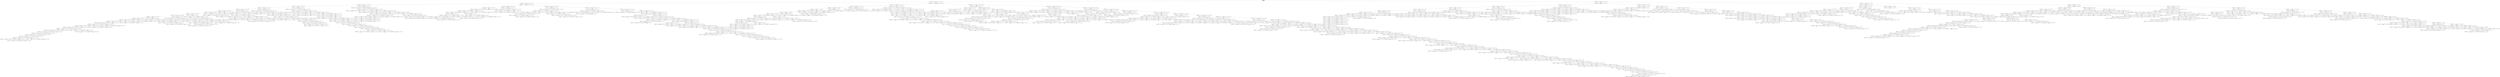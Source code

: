 digraph G{
node [shape=box];
edge [fontname=helvetica];
0 [label=<represent=None<br/>type=None<br/>>];
2 [label=<represent=[1637, ['12', '18', '11', '10', '12', '7', '10', '14', '17', '16', '3', '14', '16', '7', '10']]<br/>type=0<br/>>];
4 [label=<represent=[805, ['12', '18', '11', '10', '12', '7', '10', '14', '17', '16', '3', '14', '16', '7', '10']]<br/>type=0<br/>>];
6 [label=<represent=[354, ['12', '18', '11', '10', '12', '7', '10', '14', '17', '16', '3', '14', '16', '7', '10']]<br/>type=0<br/>>];
8 [label=<represent=[231, ['12', '18', '11', '10', '12', '7', '10', '14', '17', '16', '3', '14', '16', '7', '10']]<br/>type=0<br/>>];
10 [label=<represent=[195, ['12', '18', '11', '10', '12', '7', '10', '14', '17', '16', '3', '14', '16', '7', '10']]<br/>type=0<br/>>];
12 [label=<represent=[142, ['12', '18', '11', '10', '12', '7', '10', '14', '17', '16', '3', '14', '16', '7', '10']]<br/>type=0<br/>>];
14 [label=<represent=[121, ['12', '18', '11', '10', '12', '7', '10', '14', '17', '16', '3', '14', '16', '7', '10']]<br/>type=0<br/>>];
16 [label=<represent=[115, ['12', '18', '11', '10', '12', '7', '10', '14', '17', '16', '3', '14', '16', '7', '10']]<br/>type=0<br/>>];
18 [label=<represent=[109, ['12', '18', '11', '10', '12', '7', '10', '14', '17', '16', '3', '14', '16', '7', '10']]<br/>type=0<br/>>];
20 [label=<represent=[101, ['12', '18', '11', '10', '12', '7', '10', '14', '17', '16', '3', '14', '16', '7', '10']]<br/>type=0<br/>>];
22 [label=<represent=[94, ['12', '18', '11', '10', '12', '7', '10', '14', '17', '16', '3', '14', '16', '7', '10']]<br/>type=0<br/>>];
24 [label=<represent=[85, ['12', '18', '11', '10', '12', '7', '10', '14', '17', '16', '3', '14', '16', '7', '10']]<br/>type=0<br/>>];
26 [label=<represent=[81, ['12', '18', '11', '10', '12', '7', '10', '14', '17', '16', '3', '14', '16', '7', '10']]<br/>type=0<br/>>];
28 [label=<represent=[76, ['12', '18', '11', '10', '12', '7', '10', '14', '17', '16', '3', '14', '16', '7', '10']]<br/>type=0<br/>>];
30 [label=<represent=[75, ['12', '18', '11', '10', '12', '7', '10', '14', '17', '16', '3', '14', '16', '7', '10']]<br/>type=0<br/>>];
32 [label=<represent=[74, ['12', '18', '11', '10', '12', '7', '10', '14', '17', '16', '3', '14', '16', '7', '10']]<br/>type=0<br/>>];
34 [label=<represent=[72, ['12', '18', '11', '10', '12', '7', '10', '14', '17', '16', '3', '14', '16', '7', '10']]<br/>type=0<br/>>];
36 [label=<represent=[69, ['12', '18', '11', '10', '12', '7', '10', '14', '17', '16', '3', '14', '16', '7', '10']]<br/>type=0<br/>>];
38 [label=<represent=[69, ['12', '18', '11', '10', '12', '7', '10', '14', '17', '16', '3', '14', '16', '7', '10']]<br/>type=0<br/>>];
40 [label=<represent=[65, ['12', '18', '11', '10', '12', '7', '10', '14', '17', '16', '3', '14', '16', '7', '10']]<br/>type=0<br/>>];
42 [label=<represent=[64, ['12', '18', '11', '10', '12', '7', '10', '14', '17', '16', '3', '14', '16', '7', '10']]<br/>type=0<br/>>];
44 [label=<represent=[63, ['12', '18', '11', '10', '12', '7', '10', '14', '17', '16', '3', '14', '16', '7', '10']]<br/>type=0<br/>>];
46 [label=<represent=[62, ['12', '18', '11', '10', '12', '7', '10', '14', '17', '16', '3', '14', '16', '7', '10']]<br/>type=0<br/>>];
48 [label=<represent=[61, ['12', '18', '11', '10', '12', '7', '10', '14', '17', '16', '3', '14', '16', '7', '10']]<br/>type=0<br/>>];
50 [label=<represent=[60, ['12', '18', '11', '10', '12', '7', '10', '14', '17', '16', '3', '14', '16', '7', '10']]<br/>type=0<br/>>];
52 [label=<represent=[57, ['12', '18', '11', '10', '12', '7', '10', '14', '17', '16', '3', '14', '16', '7', '10']]<br/>type=0<br/>>];
51 [label=<represent=[19, ['18', '17', '14', '7', '3', '6', '14', '9', '1', '7', '16', '19', '3', '16', '12']]<br/>type=1<br/>>];
54 [label=<represent=[1, ['3', '1', '17', '11', '12', '7', '7', '14', '1', '0', '14', '14', '7', '19', '16']]<br/>type=0<br/>>];
53 [label=<represent=[0, ['18', '17', '14', '7', '3', '6', '14', '9', '1', '7', '16', '19', '3', '16', '12']]<br/>type=1<br/>>];
49 [label=<represent=[3, ['11', '6', '10', '12', '11', '10', '5', '0', '3', '13', '7', '4', '13', '2', '9']]<br/>type=1<br/>>];
56 [label=<represent=[1, ['11', '4', '10', '7', '12', '7', '0', '3', '0', '7', '3', '7', '16', '4', '2']]<br/>type=0<br/>>];
55 [label=<represent=[0, ['11', '6', '10', '12', '11', '10', '5', '0', '3', '13', '7', '4', '13', '2', '9']]<br/>type=1<br/>>];
47 [label=<represent=[19, ['11', '1', '10', '1', '1', '0', '2', '9', '2', '16', '2', '3', '5', '7', '8']]<br/>type=1<br/>>];
45 [label=<represent=[44, ['12', '5', '15', '14', '4', '3', '8', '18', '14', '9', '3', '17', '10', '1', '19']]<br/>type=1<br/>>];
43 [label=<represent=[5, ['16', '0', '10', '7', '9', '4', '9', '14', '7', '0', '5', '17', '3']]<br/>type=1<br/>>];
41 [label=<represent=[1, ['1', '12', '15', '4', '2', '12', '16', '4', '4', '17', '7', '15', '5', '14', '14']]<br/>type=1<br/>>];
39 [label=<represent=[58, ['18', '16', '11', '11', '11', '11', '3', '7', '7', '3', '3', '16', '7', '0', '16']]<br/>type=1<br/>>];
37 [label=<represent=[17, ['12', '0', '17', '5', '1', '1', '10', '8', '4', '10', '18', '17', '9', '7', '9']]<br/>type=1<br/>>];
58 [label=<represent=[0, ['12', '17', '1', '19', '18', '1', '2', '12', '4', '17', '8', '5', '7', '4', '7']]<br/>type=0<br/>>];
57 [label=<represent=[1, ['12', '0', '17', '5', '1', '1', '10', '8', '4', '10', '18', '17', '9', '7', '9']]<br/>type=1<br/>>];
60 [label=<represent=[1, ['15', '12', '0', '7', '17', '3', '1', '17', '11', '12', '7', '7', '14', '1', '0']]<br/>type=0<br/>>];
59 [label=<represent=[0, ['12', '0', '17', '5', '1', '1', '10', '8', '4', '10', '18', '17', '9', '7', '9']]<br/>type=1<br/>>];
35 [label=<represent=[71, ['5', '2', '4', '3', '8', '13', '9', '12', '7', '14', '14', '0', '2', '16', '4']]<br/>type=1<br/>>];
33 [label=<represent=[4, ['18', '11', '6', '12', '8', '19', '3', '9', '1', '13', '7', '18', '15', '1', '10']]<br/>type=1<br/>>];
62 [label=<represent=[1, ['9', '15', '10', '18', '8', '11', '19', '12', '19', '7', '10', '10', '12', '14', '8']]<br/>type=0<br/>>];
61 [label=<represent=[0, ['18', '11', '6', '12', '8', '19', '3', '9', '1', '13', '7', '18', '15', '1', '10']]<br/>type=1<br/>>];
31 [label=<represent=[19, ['19', '14', '19', '18', '1', '5', '19', '3', '11', '17', '14', '5', '2', '12', '16']]<br/>type=1<br/>>];
64 [label=<represent=[1, ['7', '12', '4', '7', '2', '19', '0', '10', '18', '16', '19', '3', '14', '12', '16']]<br/>type=0<br/>>];
63 [label=<represent=[0, ['19', '14', '19', '18', '1', '5', '19', '3', '11', '17', '14', '5', '2', '12', '16']]<br/>type=1<br/>>];
29 [label=<represent=[71, ['19', '7', '7', '18', '6', '10', '8', '12', '15', '0', '7', '5', '3', '0', '7']]<br/>type=1<br/>>];
27 [label=<represent=[47, ['4', '1', '7', '12', '10', '3', '9', '17', '10', '9', '16', '16', '0', '17', '10']]<br/>type=1<br/>>];
66 [label=<represent=[1, ['0', '12', '17', '8', '10', '7', '17', '16', '8', '8', '16', '7', '17', '9', '3']]<br/>type=0<br/>>];
65 [label=<represent=[0, ['4', '1', '7', '12', '10', '3', '9', '17', '10', '9', '16', '16', '0', '17', '10']]<br/>type=1<br/>>];
25 [label=<represent=[31, ['5', '10', '19', '10', '3', '8', '5', '8', '14', '16', '11', '13', '10', '12', '11']]<br/>type=1<br/>>];
68 [label=<represent=[4, ['10', '10', '17', '19', '14', '2', '2', '7', '16', '17', '11', '10', '10', '15', '1']]<br/>type=0<br/>>];
67 [label=<represent=[2, ['5', '10', '19', '10', '3', '8', '5', '8', '14', '16', '11', '13', '10', '12', '11']]<br/>type=1<br/>>];
23 [label=<represent=[100, ['14', '11', '12', '9', '13', '4', '6', '9', '7', '14', '16', '16', '11', '16', '19']]<br/>type=1<br/>>];
70 [label=<represent=[1, ['11', '10', '16', '12', '13', '7', '3', '11', '9', '2', '5', '10', '18', '2', '19']]<br/>type=0<br/>>];
69 [label=<represent=[4, ['14', '11', '12', '9', '13', '4', '6', '9', '7', '14', '16', '16', '11', '16', '19']]<br/>type=1<br/>>];
72 [label=<represent=[2, ['11', '6', '7', '14', '7', '16', '16', '13', '13', '5', '7', '2', '18', '3', '7']]<br/>type=0<br/>>];
71 [label=<represent=[3, ['14', '11', '12', '9', '13', '4', '6', '9', '7', '14', '16', '16', '11', '16', '19']]<br/>type=1<br/>>];
74 [label=<represent=[0, ['12', '1', '16', '7', '14', '10', '16', '7', '3', '16', '3', '11', '7', '10', '16']]<br/>type=0<br/>>];
73 [label=<represent=[2, ['14', '11', '12', '9', '13', '4', '6', '9', '7', '14', '16', '16', '11', '16', '19']]<br/>type=1<br/>>];
76 [label=<represent=[0, ['7', '11', '7', '18', '7', '14', '19', '5', '14', '11', '16', '9', '2', '19', '19']]<br/>type=0<br/>>];
75 [label=<represent=[1, ['14', '11', '12', '9', '13', '4', '6', '9', '7', '14', '16', '16', '11', '16', '19']]<br/>type=1<br/>>];
21 [label=<represent=[81, ['10', '7', '14', '8', '6', '7', '3', '17', '5', '4', '16', '4', '10', '18', '10']]<br/>type=1<br/>>];
78 [label=<represent=[0, ['10', '4', '10', '15', '3', '16', '3', '8', '3', '16', '10', '7', '19', '11', '18']]<br/>type=0<br/>>];
77 [label=<represent=[8, ['10', '7', '14', '8', '6', '7', '3', '17', '5', '4', '16', '4', '10', '18', '10']]<br/>type=1<br/>>];
80 [label=<represent=[1, ['10', '8', '7', '8', '14', '3', '3', '14', '10', '11', '8', '10', '12', '1', '11']]<br/>type=0<br/>>];
79 [label=<represent=[6, ['10', '7', '14', '8', '6', '7', '3', '17', '5', '4', '16', '4', '10', '18', '10']]<br/>type=1<br/>>];
82 [label=<represent=[1, ['19', '9', '18', '0', '14', '7', '7', '7', '18', '17', '5', '7', '4', '10', '1']]<br/>type=0<br/>>];
81 [label=<represent=[4, ['10', '7', '14', '8', '6', '7', '3', '17', '5', '4', '16', '4', '10', '18', '10']]<br/>type=1<br/>>];
84 [label=<represent=[2, ['1', '0', '1', '14', '0', '18', '17', '16', '4', '16', '13', '5', '10', '18', '13']]<br/>type=0<br/>>];
83 [label=<represent=[3, ['10', '7', '14', '8', '6', '7', '3', '17', '5', '4', '16', '4', '10', '18', '10']]<br/>type=1<br/>>];
86 [label=<represent=[3, ['10', '5', '10', '12', '7', '7', '5', '14', '8', '7', '3', '0', '12', '16', '17']]<br/>type=0<br/>>];
88 [label=<represent=[1, ['10', '5', '10', '12', '7', '7', '5', '14', '8', '7', '3', '0', '12', '16', '17']]<br/>type=0<br/>>];
87 [label=<represent=[0, ['10', '7', '5', '14', '8', '7', '3', '7', '9', '0', '15', '9', '9', '16', '7']]<br/>type=1<br/>>];
85 [label=<represent=[2, ['10', '7', '14', '8', '6', '7', '3', '17', '5', '4', '16', '4', '10', '18', '10']]<br/>type=1<br/>>];
19 [label=<represent=[28, ['0', '3', '14', '12', '13', '7', '15', '4', '11', '13', '7', '3', '1', '16', '7']]<br/>type=1<br/>>];
90 [label=<represent=[2, ['0', '7', '10', '15', '13', '14', '7', '2', '16', '11', '11', '18', '14', '14', '7']]<br/>type=0<br/>>];
89 [label=<represent=[0, ['0', '3', '14', '12', '13', '7', '15', '4', '11', '13', '7', '3', '1', '16', '7']]<br/>type=1<br/>>];
92 [label=<represent=[2, ['0', '7', '3', '17', '15', '12', '7', '12', '14', '5', '4', '3', '16', '9', '7']]<br/>type=0<br/>>];
91 [label=<represent=[0, ['0', '3', '14', '12', '13', '7', '15', '4', '11', '13', '7', '3', '1', '16', '7']]<br/>type=1<br/>>];
94 [label=<represent=[1, ['7', '14', '9', '3', '3', '12', '16', '7', '8', '9', '7', '4', '7', '7', '19']]<br/>type=0<br/>>];
93 [label=<represent=[0, ['0', '3', '14', '12', '13', '7', '15', '4', '11', '13', '7', '3', '1', '16', '7']]<br/>type=1<br/>>];
96 [label=<represent=[1, ['14', '12', '0', '4', '11', '3', '5', '16', '3', '8', '10', '11', '15', '18', '8']]<br/>type=0<br/>>];
95 [label=<represent=[0, ['0', '3', '14', '12', '13', '7', '15', '4', '11', '13', '7', '3', '1', '16', '7']]<br/>type=1<br/>>];
98 [label=<represent=[1, ['19', '0', '10', '18', '16', '19', '3', '14', '12', '16', '13', '13', '10', '12', '7']]<br/>type=0<br/>>];
97 [label=<represent=[0, ['0', '3', '14', '12', '13', '7', '15', '4', '11', '13', '7', '3', '1', '16', '7']]<br/>type=1<br/>>];
17 [label=<represent=[7, ['18', '4', '9', '9', '4', '3', '7', '16', '15', '16', '10', '16', '8', '13', '16', '17', '10', '2', '9']]<br/>type=1<br/>>];
100 [label=<represent=[8, ['7', '16', '12', '10', '7', '18', '9', '14', '9', '7', '16', '16', '8', '14', '9']]<br/>type=0<br/>>];
99 [label=<represent=[1, ['18', '4', '9', '9', '4', '3', '7', '16', '15', '16', '10', '16', '8', '13', '16', '17', '10', '2', '9']]<br/>type=1<br/>>];
102 [label=<represent=[0, ['11', '10', '5', '8', '14', '3', '8', '15', '16', '10', '13', '10', '4', '1', '3']]<br/>type=0<br/>>];
101 [label=<represent=[1, ['18', '4', '9', '9', '4', '3', '7', '16', '15', '16', '10', '16', '8', '13', '16', '17', '10', '2', '9']]<br/>type=1<br/>>];
104 [label=<represent=[4, ['1', '12', '8', '11', '18', '16', '3', '8', '16', '8', '9', '10', '2', '1', '7']]<br/>type=0<br/>>];
106 [label=<represent=[1, ['1', '12', '8', '11', '18', '16', '3', '8', '16', '8', '9', '10', '2', '1', '7']]<br/>type=0<br/>>];
105 [label=<represent=[0, ['12', '11', '16', '3', '3', '15', '4', '2', '2', '13', '11', '3', '2', '10', '2']]<br/>type=1<br/>>];
103 [label=<represent=[0, ['18', '4', '9', '9', '4', '3', '7', '16', '15', '16', '10', '16', '8', '13', '16', '17', '10', '2', '9']]<br/>type=1<br/>>];
108 [label=<represent=[2, ['4', '12', '13', '8', '7', '5', '2', '15', '6', '7', '10', '2', '14', '4', '11']]<br/>type=0<br/>>];
107 [label=<represent=[0, ['18', '4', '9', '9', '4', '3', '7', '16', '15', '16', '10', '16', '8', '13', '16', '17', '10', '2', '9']]<br/>type=1<br/>>];
110 [label=<represent=[2, ['0', '12', '9', '16', '19', '14', '16', '16', '4', '4', '13', '14', '16', '3', '0']]<br/>type=0<br/>>];
109 [label=<represent=[0, ['18', '4', '9', '9', '4', '3', '7', '16', '15', '16', '10', '16', '8', '13', '16', '17', '10', '2', '9']]<br/>type=1<br/>>];
15 [label=<represent=[29, ['9', '11', '3', '8', '5', '18', '10', '7', '17', '16', '12', '17', '4', '4', '14', '7']]<br/>type=1<br/>>];
112 [label=<represent=[4, ['11', '5', '10', '7', '2', '0', '7', '19', '16', '14', '3', '4', '1', '1', '16']]<br/>type=0<br/>>];
111 [label=<represent=[0, ['9', '11', '3', '8', '5', '18', '10', '7', '17', '16', '12', '17', '4', '4', '14', '7']]<br/>type=1<br/>>];
114 [label=<represent=[1, ['12', '2', '10', '7', '2', '17', '11', '17', '2', '14', '9', '4', '9', '7', '9']]<br/>type=0<br/>>];
113 [label=<represent=[0, ['9', '11', '3', '8', '5', '18', '10', '7', '17', '16', '12', '17', '4', '4', '14', '7']]<br/>type=1<br/>>];
116 [label=<represent=[3, ['14', '11', '3', '10', '12', '16', '7', '8', '11', '7', '4', '7', '7', '19', '8']]<br/>type=0<br/>>];
115 [label=<represent=[0, ['9', '11', '3', '8', '5', '18', '10', '7', '17', '16', '12', '17', '4', '4', '14', '7']]<br/>type=1<br/>>];
118 [label=<represent=[2, ['11', '3', '15', '14', '17', '3', '17', '4', '7', '17', '3', '0', '14', '8', '2']]<br/>type=0<br/>>];
117 [label=<represent=[0, ['9', '11', '3', '8', '5', '18', '10', '7', '17', '16', '12', '17', '4', '4', '14', '7']]<br/>type=1<br/>>];
120 [label=<represent=[2, ['8', '18', '8', '2', '5', '10', '7', '2', '7', '7', '3', '7', '16', '3', '7']]<br/>type=0<br/>>];
119 [label=<represent=[0, ['9', '11', '3', '8', '5', '18', '10', '7', '17', '16', '12', '17', '4', '4', '14', '7']]<br/>type=1<br/>>];
13 [label=<represent=[104, ['12', '5', '4', '3', '9', '10', '10', '1', '4', '5', '3', '17', '14', '3', '16']]<br/>type=1<br/>>];
122 [label=<represent=[1, ['0', '12', '5', '12', '14', '4', '12', '0', '10', '13', '0', '19', '2', '1', '5']]<br/>type=0<br/>>];
121 [label=<represent=[0, ['3', '9', '10', '10', '14', '2', '6', '12', '3', '3', '16', '5', '12', '7', '5']]<br/>type=1<br/>>];
124 [label=<represent=[1, ['7', '9', '4', '3', '14', '7', '3', '16', '11', '12', '5', '10', '0', '8', '4']]<br/>type=0<br/>>];
123 [label=<represent=[0, ['3', '9', '10', '10', '14', '2', '6', '12', '3', '3', '16', '5', '12', '7', '5']]<br/>type=1<br/>>];
11 [label=<represent=[65, ['11', '4', '8', '14', '14', '17', '8', '18', '16', '3', '15', '8', '14', '16', '17']]<br/>type=1<br/>>];
126 [label=<represent=[15, ['11', '10', '10', '14', '13', '17', '0', '15', '14', '7', '11', '9', '16', '13', '17']]<br/>type=0<br/>>];
125 [label=<represent=[9, ['11', '4', '8', '14', '14', '17', '8', '18', '16', '3', '15', '8', '14', '16', '17']]<br/>type=1<br/>>];
128 [label=<represent=[9, ['11', '2', '3', '7', '14', '19', '9', '0', '14', '17', '7', '8', '16', '7', '16']]<br/>type=0<br/>>];
127 [label=<represent=[8, ['11', '4', '8', '14', '14', '17', '8', '18', '16', '3', '15', '8', '14', '16', '17']]<br/>type=1<br/>>];
130 [label=<represent=[7, ['11', '17', '7', '8', '14', '18', '3', '14', '11', '15', '8', '7', '7', '8', '10']]<br/>type=0<br/>>];
129 [label=<represent=[8, ['11', '4', '8', '14', '14', '17', '8', '18', '16', '3', '15', '8', '14', '16', '17']]<br/>type=1<br/>>];
132 [label=<represent=[5, ['7', '17', '16', '19', '0', '8', '16', '17', '10', '14', '1', '18', '3', '9', '1']]<br/>type=0<br/>>];
131 [label=<represent=[7, ['11', '4', '8', '14', '14', '17', '8', '18', '16', '3', '15', '8', '14', '16', '17']]<br/>type=1<br/>>];
134 [label=<represent=[4, ['1', '0', '11', '14', '0', '17', '3', '16', '0', '11', '2', '11', '7', '14', '9']]<br/>type=0<br/>>];
133 [label=<represent=[5, ['11', '4', '8', '14', '14', '17', '8', '18', '16', '3', '15', '8', '14', '16', '17']]<br/>type=1<br/>>];
136 [label=<represent=[7, ['11', '7', '7', '14', '14', '12', '0', '4', '8', '18', '5', '11', '7', '8', '18']]<br/>type=0<br/>>];
135 [label=<represent=[4, ['11', '4', '8', '14', '14', '17', '8', '18', '16', '3', '15', '8', '14', '16', '17']]<br/>type=1<br/>>];
138 [label=<represent=[3, ['11', '4', '2', '7', '17', '0', '7', '9', '3', '15', '3', '16', '7', '9', '18']]<br/>type=0<br/>>];
137 [label=<represent=[4, ['11', '4', '8', '14', '14', '17', '8', '18', '16', '3', '15', '8', '14', '16', '17']]<br/>type=1<br/>>];
140 [label=<represent=[0, ['4', '2', '19', '14', '15', '17', '15', '15', '6', '0', '16', '9', '17', '14', '7']]<br/>type=0<br/>>];
139 [label=<represent=[3, ['11', '4', '8', '14', '14', '17', '8', '18', '16', '3', '15', '8', '14', '16', '17']]<br/>type=1<br/>>];
142 [label=<represent=[1, ['3', '14', '8', '7', '2', '0', '7', '3', '17', '14', '16', '4', '19', '7', '3']]<br/>type=0<br/>>];
141 [label=<represent=[2, ['11', '4', '8', '14', '14', '17', '8', '18', '16', '3', '15', '8', '14', '16', '17']]<br/>type=1<br/>>];
144 [label=<represent=[0, ['1', '12', '8', '11', '18', '16', '3', '8', '16', '8', '9', '10', '2', '1', '7']]<br/>type=0<br/>>];
143 [label=<represent=[1, ['11', '4', '8', '14', '14', '17', '8', '18', '16', '3', '15', '8', '14', '16', '17']]<br/>type=1<br/>>];
146 [label=<represent=[1, ['3', '17', '9', '17', '19', '18', '6', '15', '19', '11', '12', '3', '14', '17', '2']]<br/>type=0<br/>>];
145 [label=<represent=[0, ['11', '4', '8', '14', '14', '17', '8', '18', '16', '3', '15', '8', '14', '16', '17']]<br/>type=1<br/>>];
9 [label=<represent=[87, ['2', '11', '7', '6', '10', '10', '0', '11', '17', '14', '7', '14', '10', '17', '7']]<br/>type=1<br/>>];
148 [label=<represent=[50, ['11', '7', '10', '14', '11', '18', '17', '8', '11', '0', '11', '11', '2', '7', '7']]<br/>type=0<br/>>];
147 [label=<represent=[27, ['2', '11', '7', '6', '10', '10', '0', '11', '17', '14', '7', '14', '10', '17', '7']]<br/>type=1<br/>>];
150 [label=<represent=[7, ['2', '7', '10', '13', '11', '7', '11', '14', '3', '17', '14', '12', '11', '7', '4']]<br/>type=0<br/>>];
152 [label=<represent=[0, ['2', '7', '10', '13', '11', '7', '11', '14', '3', '17', '14', '12', '11', '7', '4']]<br/>type=0<br/>>];
151 [label=<represent=[6, ['17', '7', '15', '5', '14', '14', '7', '15', '15', '11', '12', '6', '4', '6', '15']]<br/>type=1<br/>>];
149 [label=<represent=[22, ['2', '11', '7', '6', '10', '10', '0', '11', '17', '14', '7', '14', '10', '17', '7']]<br/>type=1<br/>>];
154 [label=<represent=[9, ['5', '11', '10', '14', '9', '7', '9', '1', '3', '10', '11', '14', '17', '0', '13']]<br/>type=0<br/>>];
156 [label=<represent=[0, ['14', '7', '14', '9', '7', '1', '2', '7', '17', '9', '17', '13', '5', '3', '7']]<br/>type=0<br/>>];
155 [label=<represent=[3, ['4', '4', '11', '10', '7', '17', '10', '11', '14', '17', '19', '13', '8', '17', '4']]<br/>type=1<br/>>];
158 [label=<represent=[0, ['5', '11', '10', '14', '9', '7', '9', '1', '3', '10', '11', '14', '17', '0', '13']]<br/>type=0<br/>>];
157 [label=<represent=[1, ['4', '4', '11', '10', '7', '17', '10', '11', '14', '17', '19', '13', '8', '17', '4']]<br/>type=1<br/>>];
153 [label=<represent=[19, ['2', '11', '7', '6', '10', '10', '0', '11', '17', '14', '7', '14', '10', '17', '7']]<br/>type=1<br/>>];
160 [label=<represent=[20, ['3', '11', '7', '10', '16', '16', '7', '17', '4', '18', '10', '14', '7', '6', '17']]<br/>type=0<br/>>];
159 [label=<represent=[15, ['2', '11', '7', '6', '10', '10', '0', '11', '17', '14', '7', '14', '10', '17', '7']]<br/>type=1<br/>>];
162 [label=<represent=[6, ['2', '7', '8', '12', '11', '13', '5', '10', '7', '14', '18', '10', '9', '8', '17']]<br/>type=0<br/>>];
161 [label=<represent=[14, ['2', '11', '7', '6', '10', '10', '0', '11', '17', '14', '7', '14', '10', '17', '7']]<br/>type=1<br/>>];
164 [label=<represent=[27, ['7', '11', '7', '15', '14', '17', '10', '17', '4', '7', '17', '3', '0', '14', '8']]<br/>type=0<br/>>];
166 [label=<represent=[0, ['7', '2', '7', '0', '9', '19', '14', '17', '14', '16', '10', '17', '8', '7', '14']]<br/>type=0<br/>>];
165 [label=<represent=[1, ['19', '1', '11', '10', '9', '14', '10', '7', '3', '17', '18', '0', '17', '8', '14']]<br/>type=1<br/>>];
163 [label=<represent=[12, ['2', '11', '7', '6', '10', '10', '0', '11', '17', '14', '7', '14', '10', '17', '7']]<br/>type=1<br/>>];
168 [label=<represent=[8, ['11', '10', '4', '11', '14', '7', '8', '10', '16', '15', '2', '3', '11', '7', '2']]<br/>type=0<br/>>];
167 [label=<represent=[15, ['2', '11', '7', '6', '10', '10', '0', '11', '17', '14', '7', '14', '10', '17', '7']]<br/>type=1<br/>>];
170 [label=<represent=[6, ['11', '10', '10', '11', '13', '14', '0', '15', '14', '7', '8', '11', '16', '0', '14']]<br/>type=0<br/>>];
169 [label=<represent=[14, ['2', '11', '7', '6', '10', '10', '0', '11', '17', '14', '7', '14', '10', '17', '7']]<br/>type=1<br/>>];
172 [label=<represent=[9, ['2', '7', '18', '11', '18', '17', '11', '3', '12', '14', '14', '8', '3', '7', '17']]<br/>type=0<br/>>];
171 [label=<represent=[13, ['2', '11', '7', '6', '10', '10', '0', '11', '17', '14', '7', '14', '10', '17', '7']]<br/>type=1<br/>>];
174 [label=<represent=[8, ['11', '7', '1', '7', '1', '7', '10', '4', '11', '17', '2', '10', '7', '9', '1']]<br/>type=0<br/>>];
173 [label=<represent=[12, ['2', '11', '7', '6', '10', '10', '0', '11', '17', '14', '7', '14', '10', '17', '7']]<br/>type=1<br/>>];
176 [label=<represent=[4, ['11', '6', '10', '2', '11', '15', '5', '9', '7', '17', '9', '15', '7', '10', '9']]<br/>type=0<br/>>];
175 [label=<represent=[10, ['2', '11', '7', '6', '10', '10', '0', '11', '17', '14', '7', '14', '10', '17', '7']]<br/>type=1<br/>>];
178 [label=<represent=[4, ['3', '7', '9', '10', '7', '8', '16', '14', '17', '7', '10', '2', '12', '17', '7']]<br/>type=0<br/>>];
177 [label=<represent=[9, ['2', '11', '7', '6', '10', '10', '0', '11', '17', '14', '7', '14', '10', '17', '7']]<br/>type=1<br/>>];
180 [label=<represent=[3, ['2', '14', '14', '19', '2', '9', '11', '0', '14', '14', '0', '9', '16', '11', '10']]<br/>type=0<br/>>];
179 [label=<represent=[7, ['2', '11', '7', '6', '10', '10', '0', '11', '17', '14', '7', '14', '10', '17', '7']]<br/>type=1<br/>>];
182 [label=<represent=[8, ['8', '4', '7', '6', '5', '0', '10', '2', '10', '14', '14', '7', '17', '3', '17']]<br/>type=0<br/>>];
181 [label=<represent=[6, ['2', '11', '7', '6', '10', '10', '0', '11', '17', '14', '7', '14', '10', '17', '7']]<br/>type=1<br/>>];
184 [label=<represent=[2, ['19', '3', '3', '11', '11', '0', '9', '14', '10', '17', '3', '0', '7', '1', '4']]<br/>type=0<br/>>];
186 [label=<represent=[0, ['19', '3', '3', '11', '11', '0', '9', '14', '10', '17', '3', '0', '7', '1', '4']]<br/>type=0<br/>>];
185 [label=<represent=[1, ['7', '0', '0', '14', '13', '13', '17', '3', '18', '7', '7', '4', '13', '9', '9']]<br/>type=1<br/>>];
183 [label=<represent=[6, ['2', '11', '7', '6', '10', '10', '0', '11', '17', '14', '7', '14', '10', '17', '7']]<br/>type=1<br/>>];
188 [label=<represent=[7, ['11', '18', '3', '4', '7', '0', '11', '14', '14', '5', '13', '9', '7', '5', '7']]<br/>type=0<br/>>];
187 [label=<represent=[2, ['2', '11', '7', '6', '10', '10', '0', '11', '17', '14', '7', '14', '10', '17', '7']]<br/>type=1<br/>>];
7 [label=<represent=[96, ['16', '10', '8', '16', '18', '11', '1', '16', '12', '17', '16', '16', '17', '5', '16']]<br/>type=1<br/>>];
190 [label=<represent=[22, ['12', '7', '3', '0', '14', '11', '10', '11', '16', '2', '16', '7', '17', '16', '19']]<br/>type=0<br/>>];
189 [label=<represent=[13, ['16', '10', '8', '16', '18', '11', '1', '16', '12', '17', '16', '16', '17', '5', '16']]<br/>type=1<br/>>];
192 [label=<represent=[5, ['15', '1', '4', '11', '17', '16', '11', '15', '3', '7', '17', '3', '9', '17', '5']]<br/>type=0<br/>>];
194 [label=<represent=[1, ['15', '1', '4', '11', '17', '16', '11', '15', '3', '7', '17', '3', '9', '17', '5']]<br/>type=0<br/>>];
193 [label=<represent=[5, ['2', '12', '13', '4', '11', '1', '1', '6', '1', '5', '7', '8', '17', '17', '4']]<br/>type=1<br/>>];
191 [label=<represent=[12, ['16', '10', '8', '16', '18', '11', '1', '16', '12', '17', '16', '16', '17', '5', '16']]<br/>type=1<br/>>];
196 [label=<represent=[14, ['11', '10', '14', '8', '2', '18', '8', '3', '3', '11', '16', '3', '13', '0', '17']]<br/>type=0<br/>>];
198 [label=<represent=[0, ['11', '10', '14', '8', '2', '18', '8', '3', '3', '11', '16', '3', '13', '0', '17']]<br/>type=0<br/>>];
197 [label=<represent=[2, ['8', '0', '19', '4', '11', '14', '5', '2', '4', '16', '16', '5', '9', '9', '13']]<br/>type=1<br/>>];
195 [label=<represent=[9, ['16', '10', '8', '16', '18', '11', '1', '16', '12', '17', '16', '16', '17', '5', '16']]<br/>type=1<br/>>];
200 [label=<represent=[28, ['16', '11', '19', '1', '16', '12', '17', '16', '17', '16', '14', '17', '16', '3', '9', '17', '16']]<br/>type=0<br/>>];
202 [label=<represent=[3, ['19', '16', '11', '0', '1', '16', '12', '17', '16', '17', '16', '14', '17', '16', '3', '9', '17', '16']]<br/>type=0<br/>>];
204 [label=<represent=[1, ['19', '16', '11', '0', '1', '16', '12', '17', '16', '17', '16', '14', '17', '16', '3', '9', '17', '16']]<br/>type=0<br/>>];
206 [label=<represent=[3, ['16', '11', '19', '1', '16', '12', '17', '16', '17', '16', '14', '17', '16', '3', '9', '17', '16']]<br/>type=0<br/>>];
208 [label=<represent=[2, ['16', '11', '19', '1', '16', '12', '17', '16', '17', '16', '14', '17', '16', '3', '9', '17', '16']]<br/>type=0<br/>>];
210 [label=<represent=[2, ['16', '11', '19', '1', '16', '12', '17', '16', '17', '16', '14', '17', '16', '3', '9', '17', '16']]<br/>type=0<br/>>];
212 [label=<represent=[1, ['16', '11', '19', '1', '16', '12', '17', '16', '17', '16', '14', '17', '16', '3', '9', '17', '16']]<br/>type=0<br/>>];
211 [label=<represent=[2, ['18', '4', '1', '16', '3', '12', '14', '8', '3', '1', '9', '7', '17', '7', '14']]<br/>type=1<br/>>];
209 [label=<represent=[1, ['11', '13', '14', '3', '12', '4', '16', '8', '3', '16', '3', '9', '15', '2', '5']]<br/>type=1<br/>>];
207 [label=<represent=[3, ['14', '4', '14', '16', '8', '5', '12', '7', '8', '17', '14', '16', '4', '3', '7']]<br/>type=1<br/>>];
205 [label=<represent=[0, ['4', '3', '7', '16', '15', '16', '10', '16', '8', '13', '16', '17', '10', '2', '9']]<br/>type=1<br/>>];
203 [label=<represent=[6, ['8', '0', '4', '16', '16', '11', '14', '17', '16', '0', '16', '1', '4', '7', '11']]<br/>type=1<br/>>];
214 [label=<represent=[0, ['0', '18', '5', '1', '6', '16', '14', '0', '17', '0', '2', '9', '7', '7', '0']]<br/>type=0<br/>>];
213 [label=<represent=[1, ['8', '0', '4', '16', '16', '11', '14', '17', '16', '0', '16', '1', '4', '7', '11']]<br/>type=1<br/>>];
201 [label=<represent=[0, ['1', '7', '12', '3', '10', '1', '17', '3', '9', '16', '16', '0', '17', '3', '16']]<br/>type=1<br/>>];
199 [label=<represent=[9, ['16', '10', '8', '16', '18', '11', '1', '16', '12', '17', '16', '16', '17', '5', '16']]<br/>type=1<br/>>];
216 [label=<represent=[1, ['2', '12', '7', '10', '17', '8', '9', '10', '11', '18', '11', '18', '5', '17', '0']]<br/>type=0<br/>>];
215 [label=<represent=[5, ['16', '10', '8', '16', '18', '11', '1', '16', '12', '17', '16', '16', '17', '5', '16']]<br/>type=1<br/>>];
218 [label=<represent=[7, ['7', '18', '11', '8', '2', '2', '3', '7', '1', '2', '1', '12', '10', '5', '8']]<br/>type=0<br/>>];
217 [label=<represent=[4, ['16', '10', '8', '16', '18', '11', '1', '16', '12', '17', '16', '16', '17', '5', '16']]<br/>type=1<br/>>];
220 [label=<represent=[3, ['2', '10', '15', '15', '1', '5', '17', '17', '8', '8', '14', '16', '1', '0', '8']]<br/>type=0<br/>>];
219 [label=<represent=[4, ['16', '10', '8', '16', '18', '11', '1', '16', '12', '17', '16', '16', '17', '5', '16']]<br/>type=1<br/>>];
222 [label=<represent=[13, ['8', '10', '9', '7', '8', '11', '1', '17', '5', '16', '3', '14', '11', '5', '2']]<br/>type=0<br/>>];
221 [label=<represent=[3, ['16', '10', '8', '16', '18', '11', '1', '16', '12', '17', '16', '16', '17', '5', '16']]<br/>type=1<br/>>];
5 [label=<represent=[205, ['8', '1', '9', '12', '16', '18', '1', '9', '10', '17', '12', '18', '1', '16', '1', '11', '10', '11']]<br/>type=1<br/>>];
224 [label=<represent=[118, ['10', '3', '12', '14', '16', '19', '17', '12', '18', '10', '17', '11', '2', '8', '7']]<br/>type=0<br/>>];
226 [label=<represent=[32, ['10', '3', '12', '14', '16', '19', '17', '12', '18', '10', '17', '11', '2', '8', '7']]<br/>type=0<br/>>];
228 [label=<represent=[25, ['10', '3', '12', '14', '16', '19', '17', '12', '18', '10', '17', '11', '2', '8', '7']]<br/>type=0<br/>>];
230 [label=<represent=[24, ['10', '3', '12', '14', '16', '19', '17', '12', '18', '10', '17', '11', '2', '8', '7']]<br/>type=0<br/>>];
232 [label=<represent=[21, ['10', '3', '12', '14', '16', '19', '17', '12', '18', '10', '17', '11', '2', '8', '7']]<br/>type=0<br/>>];
234 [label=<represent=[19, ['10', '3', '12', '14', '16', '19', '17', '12', '18', '10', '17', '11', '2', '8', '7']]<br/>type=0<br/>>];
236 [label=<represent=[16, ['10', '3', '12', '14', '16', '19', '17', '12', '18', '10', '17', '11', '2', '8', '7']]<br/>type=0<br/>>];
238 [label=<represent=[12, ['10', '3', '12', '14', '16', '19', '17', '12', '18', '10', '17', '11', '2', '8', '7']]<br/>type=0<br/>>];
240 [label=<represent=[11, ['10', '3', '12', '14', '16', '19', '17', '12', '18', '10', '17', '11', '2', '8', '7']]<br/>type=0<br/>>];
239 [label=<represent=[0, ['18', '16', '9', '9', '18', '1', '2', '10', '0', '17', '2', '0', '9', '8', '14']]<br/>type=1<br/>>];
242 [label=<represent=[1, ['8', '7', '18', '4', '2', '19', '8', '13', '19', '17', '11', '2', '14', '7', '14']]<br/>type=0<br/>>];
241 [label=<represent=[0, ['18', '16', '9', '9', '18', '1', '2', '10', '0', '17', '2', '0', '9', '8', '14']]<br/>type=1<br/>>];
237 [label=<represent=[0, ['10', '2', '12', '16', '4', '3', '12', '19', '11', '2']]<br/>type=1<br/>>];
235 [label=<represent=[9, ['16', '4', '17', '16', '8', '8', '1', '1', '12', '17', '7', '10', '1', '17', '10']]<br/>type=1<br/>>];
244 [label=<represent=[3, ['14', '3', '17', '19', '7', '16', '17', '10', '7', '15', '7', '17', '8', '1', '10']]<br/>type=0<br/>>];
243 [label=<represent=[2, ['16', '4', '17', '16', '8', '8', '1', '1', '12', '17', '7', '10', '1', '17', '10']]<br/>type=1<br/>>];
246 [label=<represent=[0, ['4', '12', '0', '19', '0', '7', '10', '2', '17', '2', '10', '13', '7', '2']]<br/>type=0<br/>>];
245 [label=<represent=[2, ['16', '4', '17', '16', '8', '8', '1', '1', '12', '17', '7', '10', '1', '17', '10']]<br/>type=1<br/>>];
233 [label=<represent=[0, ['19', '3', '12', '10', '3', '2', '12', '10', '2', '11', '4', '1', '2', '0', '7']]<br/>type=1<br/>>];
248 [label=<represent=[1, ['14', '14', '3', '3', '12', '16', '7', '8', '11', '7', '4', '7', '7', '19', '8']]<br/>type=0<br/>>];
247 [label=<represent=[0, ['19', '3', '12', '10', '3', '2', '12', '10', '2', '11', '4', '1', '2', '0', '7']]<br/>type=1<br/>>];
250 [label=<represent=[1, ['19', '1', '19', '17', '3', '12', '12', '16', '18', '11', '14', '7', '3', '7', '4']]<br/>type=0<br/>>];
249 [label=<represent=[0, ['19', '3', '12', '10', '3', '2', '12', '10', '2', '11', '4', '1', '2', '0', '7']]<br/>type=1<br/>>];
231 [label=<represent=[11, ['4', '10', '7', '12', '16', '19', '9', '7', '2', '9', '16', '5', '1', '8', '5']]<br/>type=1<br/>>];
229 [label=<represent=[15, ['12', '11', '15', '2', '2', '5', '14', '16', '12', '2', '0', '4', '10', '11', '14']]<br/>type=1<br/>>];
252 [label=<represent=[0, ['0', '2', '14', '12', '6', '7', '7', '1', '11', '9', '13', '7', '10', '11', '1']]<br/>type=0<br/>>];
251 [label=<represent=[1, ['12', '11', '15', '2', '2', '5', '14', '16', '12', '2', '0', '4', '10', '11', '14']]<br/>type=1<br/>>];
227 [label=<represent=[28, ['16', '19', '1', '4', '12', '2', '3', '3', '0', '10', '12', '5', '11', '5', '3']]<br/>type=1<br/>>];
225 [label=<represent=[37, ['3', '0', '7', '12', '8', '13', '10', '0', '16', '1', '3', '7', '17', '9', '16', '10', '17', '9', '7']]<br/>type=1<br/>>];
254 [label=<represent=[3, ['4', '12', '0', '10', '13', '0', '19', '2', '1', '5', '3', '9', '12', '17', '12']]<br/>type=0<br/>>];
253 [label=<represent=[8, ['3', '0', '7', '12', '8', '13', '10', '0', '16', '1', '3', '7', '17', '9', '16', '10', '17', '9', '7']]<br/>type=1<br/>>];
256 [label=<represent=[5, ['7', '2', '14', '3', '16', '15', '12', '1', '16', '3', '17', '7', '17', '7', '10']]<br/>type=0<br/>>];
255 [label=<represent=[7, ['3', '0', '7', '12', '8', '13', '10', '0', '16', '1', '3', '7', '17', '9', '16', '10', '17', '9', '7']]<br/>type=1<br/>>];
258 [label=<represent=[5, ['0', '11', '7', '1', '15', '10', '18', '9', '3', '4', '1', '10', '12', '14', '17']]<br/>type=0<br/>>];
257 [label=<represent=[6, ['3', '0', '7', '12', '8', '13', '10', '0', '16', '1', '3', '7', '17', '9', '16', '10', '17', '9', '7']]<br/>type=1<br/>>];
223 [label=<represent=[71, ['8', '1', '9', '12', '16', '18', '1', '9', '10', '17', '12', '18', '1', '16', '1', '11', '10', '11']]<br/>type=1<br/>>];
260 [label=<represent=[42, ['3', '7', '8', '10', '17', '16', '5', '14', '3', '10', '11', '11', '17', '10', '11']]<br/>type=0<br/>>];
262 [label=<represent=[7, ['3', '7', '8', '10', '17', '16', '5', '14', '3', '10', '11', '11', '17', '10', '11']]<br/>type=0<br/>>];
264 [label=<represent=[6, ['3', '7', '8', '10', '17', '16', '5', '14', '3', '10', '11', '11', '17', '10', '11']]<br/>type=0<br/>>];
266 [label=<represent=[3, ['3', '7', '8', '10', '17', '16', '5', '14', '3', '10', '11', '11', '17', '10', '11']]<br/>type=0<br/>>];
268 [label=<represent=[3, ['3', '7', '8', '10', '17', '16', '5', '14', '3', '10', '11', '11', '17', '10', '11']]<br/>type=0<br/>>];
270 [label=<represent=[2, ['3', '7', '8', '10', '17', '16', '5', '14', '3', '10', '11', '11', '17', '10', '11']]<br/>type=0<br/>>];
269 [label=<represent=[6, ['3', '0', '7', '12', '8', '13', '10', '0', '16', '1', '3', '7', '17', '9', '16']]<br/>type=1<br/>>];
272 [label=<represent=[0, ['3', '4', '7', '3', '3', '12', '10', '9', '13', '3', '2', '18', '11', '8', '17']]<br/>type=0<br/>>];
271 [label=<represent=[1, ['3', '0', '7', '12', '8', '13', '10', '0', '16', '1', '3', '7', '17', '9', '16']]<br/>type=1<br/>>];
267 [label=<represent=[1, ['2', '8', '16', '8', '14', '10', '6', '10', '9', '13', '14', '11', '0', '11', '14']]<br/>type=1<br/>>];
265 [label=<represent=[11, ['5', '1', '8', '1', '17', '16', '1', '1', '3', '1', '17', '10', '1', '17', '8']]<br/>type=1<br/>>];
263 [label=<represent=[13, ['7', '11', '9', '10', '11', '7', '17', '7', '8', '11', '4', '17', '10', '16', '11']]<br/>type=1<br/>>];
274 [label=<represent=[1, ['7', '15', '13', '10', '15', '6', '17', '5', '7', '5', '8', '11', '10', '8', '3']]<br/>type=0<br/>>];
273 [label=<represent=[5, ['7', '11', '9', '10', '11', '7', '17', '7', '8', '11', '4', '17', '10', '16', '11']]<br/>type=1<br/>>];
276 [label=<represent=[0, ['2', '2', '2', '12', '7', '7', '14', '7', '9', '3', '7', '15', '7', '11', '11']]<br/>type=0<br/>>];
275 [label=<represent=[4, ['7', '11', '9', '10', '11', '7', '17', '7', '8', '11', '4', '17', '10', '16', '11']]<br/>type=1<br/>>];
278 [label=<represent=[0, ['18', '4', '14', '11', '17', '11', '17', '11', '14', '5', '11', '11', '11', '11', '1']]<br/>type=0<br/>>];
277 [label=<represent=[2, ['7', '11', '9', '10', '11', '7', '17', '7', '8', '11', '4', '17', '10', '16', '11']]<br/>type=1<br/>>];
280 [label=<represent=[0, ['11', '7', '1', '7', '1', '7', '10', '4', '11', '17', '2', '10', '7', '9', '1']]<br/>type=0<br/>>];
279 [label=<represent=[1, ['7', '11', '9', '10', '11', '7', '17', '7', '8', '11', '4', '17', '10', '16', '11']]<br/>type=1<br/>>];
261 [label=<represent=[11, ['3', '16', '7', '0', '16', '3', '0', '7', '4', '11', '16', '13', '4', '10', '5']]<br/>type=1<br/>>];
259 [label=<represent=[50, ['8', '1', '9', '12', '16', '18', '1', '9', '10', '17', '12', '18', '1', '16', '1', '11', '10', '11']]<br/>type=1<br/>>];
282 [label=<represent=[32, ['7', '12', '10', '10', '7', '11', '4', '17', '18', '16', '13', '7', '2', '17', '3']]<br/>type=0<br/>>];
284 [label=<represent=[0, ['7', '12', '10', '10', '7', '11', '4', '17', '18', '16', '13', '7', '2', '17', '3']]<br/>type=0<br/>>];
286 [label=<represent=[0, ['7', '12', '10', '10', '7', '11', '4', '17', '18', '16', '13', '7', '2', '17', '3']]<br/>type=0<br/>>];
285 [label=<represent=[1, ['1', '10', '3', '9', '7', '18', '15', '13', '16', '8']]<br/>type=1<br/>>];
288 [label=<represent=[1, ['1', '1', '14', '8', '13', '3', '7', '18', '13', '11', '5', '7', '3', '0', '9']]<br/>type=0<br/>>];
287 [label=<represent=[0, ['1', '10', '3', '9', '7', '18', '15', '13', '16', '8']]<br/>type=1<br/>>];
283 [label=<represent=[3, ['7', '12', '5', '1', '8', '0', '16', '3', '3', '9', '7', '14', '17', '18', '2']]<br/>type=1<br/>>];
290 [label=<represent=[1, ['2', '12', '16', '1', '5', '11', '7', '19', '4', '2', '13', '14', '15', '2', '15']]<br/>type=0<br/>>];
289 [label=<represent=[0, ['7', '12', '5', '1', '8', '0', '16', '3', '3', '9', '7', '14', '17', '18', '2']]<br/>type=1<br/>>];
281 [label=<represent=[42, ['8', '1', '9', '12', '16', '18', '1', '9', '10', '17', '12', '18', '1', '16', '1', '11', '10', '11']]<br/>type=1<br/>>];
292 [label=<represent=[20, ['14', '17', '1', '3', '9', '2', '7', '18', '11', '18', '17', '11', '10', '12', '17']]<br/>type=0<br/>>];
294 [label=<represent=[0, ['14', '17', '1', '3', '9', '2', '7', '18', '11', '18', '17', '11', '10', '12', '17']]<br/>type=0<br/>>];
293 [label=<represent=[2, ['5', '1', '7', '4', '18', '14', '16', '11', '13', '15', '14', '1', '18', '11', '6']]<br/>type=1<br/>>];
291 [label=<represent=[39, ['8', '1', '9', '12', '16', '18', '1', '9', '10', '17', '12', '18', '1', '16', '1', '11', '10', '11']]<br/>type=1<br/>>];
296 [label=<represent=[10, ['14', '7', '0', '8', '16', '18', '10', '7', '18', '11', '5', '7', '3', '14', '16']]<br/>type=0<br/>>];
295 [label=<represent=[38, ['8', '1', '9', '12', '16', '18', '1', '9', '10', '17', '12', '18', '1', '16', '1', '11', '10', '11']]<br/>type=1<br/>>];
298 [label=<represent=[74, ['18', '4', '12', '0', '10', '11', '0', '18', '12', '1', '10', '5', '8', '0', '7']]<br/>type=0<br/>>];
297 [label=<represent=[35, ['8', '1', '9', '12', '16', '18', '1', '9', '10', '17', '12', '18', '1', '16', '1', '11', '10', '11']]<br/>type=1<br/>>];
300 [label=<represent=[42, ['15', '18', '8', '3', '12', '4', '4', '1', '8', '18', '14', '11', '3', '10', '12']]<br/>type=0<br/>>];
302 [label=<represent=[0, ['15', '18', '8', '3', '12', '4', '4', '1', '8', '18', '14', '11', '3', '10', '12']]<br/>type=0<br/>>];
301 [label=<represent=[2, ['12', '16', '4', '4', '17', '7', '15', '5', '14', '14', '7', '15', '15', '11', '12']]<br/>type=1<br/>>];
299 [label=<represent=[34, ['8', '1', '9', '12', '16', '18', '1', '9', '10', '17', '12', '18', '1', '16', '1', '11', '10', '11']]<br/>type=1<br/>>];
304 [label=<represent=[31, ['8', '11', '11', '11', '12', '11', '7', '10', '11', '11', '5', '18', '11', '17', '17']]<br/>type=0<br/>>];
306 [label=<represent=[1, ['8', '11', '11', '11', '12', '11', '7', '10', '11', '11', '5', '18', '11', '17', '17']]<br/>type=0<br/>>];
305 [label=<represent=[4, ['18', '16', '11', '11', '11', '11', '3', '7', '7', '3', '3', '3', '7', '0', '16']]<br/>type=1<br/>>];
303 [label=<represent=[34, ['8', '1', '9', '12', '16', '18', '1', '9', '10', '17', '12', '18', '1', '16', '1', '11', '10', '11']]<br/>type=1<br/>>];
308 [label=<represent=[29, ['10', '1', '9', '16', '17', '2', '18', '10', '16', '10', '11', '16', '17', '3', '16']]<br/>type=0<br/>>];
310 [label=<represent=[3, ['10', '1', '9', '16', '17', '2', '18', '10', '16', '10', '11', '16', '17', '3', '16']]<br/>type=0<br/>>];
312 [label=<represent=[1, ['10', '1', '9', '16', '17', '2', '18', '10', '16', '10', '11', '16', '17', '3', '16']]<br/>type=0<br/>>];
314 [label=<represent=[0, ['10', '1', '9', '16', '17', '2', '18', '10', '16', '10', '11', '16', '17', '3', '16']]<br/>type=0<br/>>];
313 [label=<represent=[1, ['1', '3', '9', '18', '8', '5', '16', '9', '16', '7']]<br/>type=1<br/>>];
311 [label=<represent=[0, ['14', '5', '2', '9', '16', '17', '16', '15', '3', '3', '13', '4', '11', '9', '7', '17']]<br/>type=1<br/>>];
309 [label=<represent=[1, ['1', '17', '10', '12', '17', '16', '0', '9', '9', '10', '16', '17', '19', '0', '11', '17']]<br/>type=1<br/>>];
307 [label=<represent=[30, ['8', '1', '9', '12', '16', '18', '1', '9', '10', '17', '12', '18', '1', '16', '1', '11', '10', '11']]<br/>type=1<br/>>];
316 [label=<represent=[2, ['12', '3', '15', '19', '14', '0', '17', '3', '12', '0', '7', '0', '11', '11', '18']]<br/>type=0<br/>>];
315 [label=<represent=[26, ['8', '1', '9', '12', '16', '18', '1', '9', '10', '17', '12', '18', '1', '16', '1', '11', '10', '11']]<br/>type=1<br/>>];
318 [label=<represent=[46, ['18', '9', '10', '17', '14', '7', '7', '8', '16', '15', '8', '10', '0', '19', '10']]<br/>type=0<br/>>];
317 [label=<represent=[24, ['8', '1', '9', '12', '16', '18', '1', '9', '10', '17', '12', '18', '1', '16', '1', '11', '10', '11']]<br/>type=1<br/>>];
320 [label=<represent=[14, ['7', '12', '18', '3', '4', '18', '2', '2', '5', '12', '12', '4', '16', '11', '4']]<br/>type=0<br/>>];
322 [label=<represent=[1, ['7', '12', '18', '3', '4', '18', '2', '2', '5', '12', '12', '4', '16', '11', '4']]<br/>type=0<br/>>];
321 [label=<represent=[2, ['5', '4', '9', '11', '7', '16', '1', '3', '1', '7', '2', '12', '13', '4', '11']]<br/>type=1<br/>>];
319 [label=<represent=[24, ['8', '1', '9', '12', '16', '18', '1', '9', '10', '17', '12', '18', '1', '16', '1', '11', '10', '11']]<br/>type=1<br/>>];
324 [label=<represent=[25, ['13', '1', '16', '7', '14', '10', '16', '7', '10', '16', '3', '11', '10', '10', '11']]<br/>type=0<br/>>];
326 [label=<represent=[0, ['13', '1', '16', '7', '14', '10', '16', '7', '10', '16', '3', '11', '10', '10', '11']]<br/>type=0<br/>>];
325 [label=<represent=[2, ['4', '6', '9', '7', '14', '16', '16', '11', '16', '19', '15', '11', '8', '6', '9']]<br/>type=1<br/>>];
323 [label=<represent=[22, ['8', '1', '9', '12', '16', '18', '1', '9', '10', '17', '12', '18', '1', '16', '1', '11', '10', '11']]<br/>type=1<br/>>];
328 [label=<represent=[38, ['1', '3', '0', '15', '12', '8', '10', '17', '7', '9', '11', '1', '1', '19', '13']]<br/>type=0<br/>>];
330 [label=<represent=[1, ['1', '3', '0', '15', '12', '8', '10', '17', '7', '9', '11', '1', '1', '19', '13']]<br/>type=0<br/>>];
329 [label=<represent=[0, ['17', '4', '9', '1', '12', '17', '7', '2', '11', '16', '4', '1', '3', '1', '10']]<br/>type=1<br/>>];
327 [label=<represent=[22, ['8', '1', '9', '12', '16', '18', '1', '9', '10', '17', '12', '18', '1', '16', '1', '11', '10', '11']]<br/>type=1<br/>>];
332 [label=<represent=[14, ['16', '18', '0', '3', '1', '9', '10', '16', '18', '4', '19', '3', '3', '11', '11']]<br/>type=0<br/>>];
331 [label=<represent=[22, ['8', '1', '9', '12', '16', '18', '1', '9', '10', '17', '12', '18', '1', '16', '1', '11', '10', '11']]<br/>type=1<br/>>];
334 [label=<represent=[29, ['8', '10', '7', '12', '2', '7', '4', '3', '7', '0', '4', '11', '2', '10', '16']]<br/>type=0<br/>>];
333 [label=<represent=[21, ['8', '1', '9', '12', '16', '18', '1', '9', '10', '17', '12', '18', '1', '16', '1', '11', '10', '11']]<br/>type=1<br/>>];
336 [label=<represent=[25, ['12', '17', '2', '8', '7', '11', '7', '7', '12', '19', '16', '2', '19', '5', '10']]<br/>type=0<br/>>];
335 [label=<represent=[21, ['8', '1', '9', '12', '16', '18', '1', '9', '10', '17', '12', '18', '1', '16', '1', '11', '10', '11']]<br/>type=1<br/>>];
338 [label=<represent=[16, ['4', '3', '7', '12', '8', '0', '18', '2', '18', '16', '6', '4', '4', '11', '19']]<br/>type=0<br/>>];
340 [label=<represent=[1, ['4', '3', '7', '12', '8', '0', '18', '2', '18', '16', '6', '4', '4', '11', '19']]<br/>type=0<br/>>];
342 [label=<represent=[0, ['4', '3', '7', '12', '8', '0', '18', '2', '18', '16', '6', '4', '4', '11', '19']]<br/>type=0<br/>>];
341 [label=<represent=[1, ['4', '9', '8', '18', '16', '1', '3', '1', '7', '2', '1', '13', '4', '11', '9']]<br/>type=1<br/>>];
339 [label=<represent=[0, ['12', '14', '2', '18', '17', '7', '16', '9', '15', '16', '3', '4', '0', '4', '11']]<br/>type=1<br/>>];
337 [label=<represent=[21, ['8', '1', '9', '12', '16', '18', '1', '9', '10', '17', '12', '18', '1', '16', '1', '11', '10', '11']]<br/>type=1<br/>>];
344 [label=<represent=[9, ['2', '2', '2', '3', '18', '10', '12', '11', '11', '4', '4', '17', '7', '2', '7']]<br/>type=0<br/>>];
343 [label=<represent=[19, ['8', '1', '9', '12', '16', '18', '1', '9', '10', '17', '12', '18', '1', '16', '1', '11', '10', '11']]<br/>type=1<br/>>];
346 [label=<represent=[11, ['2', '12', '15', '15', '13', '17', '16', '18', '1', '14', '0', '8', '9', '9', '9']]<br/>type=0<br/>>];
345 [label=<represent=[17, ['8', '1', '9', '12', '16', '18', '1', '9', '10', '17', '12', '18', '1', '16', '1', '11', '10', '11']]<br/>type=1<br/>>];
348 [label=<represent=[31, ['17', '8', '7', '14', '9', '1', '8', '17', '17', '12', '3', '14', '7', '18', '4']]<br/>type=0<br/>>];
347 [label=<represent=[16, ['8', '1', '9', '12', '16', '18', '1', '9', '10', '17', '12', '18', '1', '16', '1', '11', '10', '11']]<br/>type=1<br/>>];
350 [label=<represent=[8, ['1', '7', '12', '13', '10', '10', '7', '14', '16', '11', '19', '10', '8', '5', '19']]<br/>type=0<br/>>];
349 [label=<represent=[16, ['8', '1', '9', '12', '16', '18', '1', '9', '10', '17', '12', '18', '1', '16', '1', '11', '10', '11']]<br/>type=1<br/>>];
352 [label=<represent=[16, ['3', '18', '2', '19', '8', '10', '9', '17', '1', '0', '1', '17', '10', '15', '2']]<br/>type=0<br/>>];
351 [label=<represent=[15, ['8', '1', '9', '12', '16', '18', '1', '9', '10', '17', '12', '18', '1', '16', '1', '11', '10', '11']]<br/>type=1<br/>>];
3 [label=<represent=[618, ['9', '17', '10', '11', '9', '3', '11', '8', '10', '3', '5', '19', '10', '4', '5', '16', '7', '14', '10', '3']]<br/>type=1<br/>>];
354 [label=<represent=[486, ['14', '7', '19', '10', '17', '11', '10', '12', '11', '7', '10', '11', '9', '8', '12']]<br/>type=0<br/>>];
356 [label=<represent=[113, ['14', '7', '19', '10', '17', '11', '10', '12', '11', '7', '10', '11', '9', '8', '12']]<br/>type=0<br/>>];
358 [label=<represent=[58, ['14', '7', '19', '10', '17', '11', '10', '12', '11', '7', '10', '11', '9', '8', '12']]<br/>type=0<br/>>];
360 [label=<represent=[50, ['14', '7', '19', '10', '17', '11', '10', '12', '11', '7', '10', '11', '9', '8', '12']]<br/>type=0<br/>>];
362 [label=<represent=[46, ['14', '7', '19', '10', '17', '11', '10', '12', '11', '7', '10', '11', '9', '8', '12']]<br/>type=0<br/>>];
364 [label=<represent=[43, ['14', '7', '19', '10', '17', '11', '10', '12', '11', '7', '10', '11', '9', '8', '12']]<br/>type=0<br/>>];
366 [label=<represent=[38, ['14', '7', '19', '10', '17', '11', '10', '12', '11', '7', '10', '11', '9', '8', '12']]<br/>type=0<br/>>];
368 [label=<represent=[36, ['14', '7', '19', '10', '17', '11', '10', '12', '11', '7', '10', '11', '9', '8', '12']]<br/>type=0<br/>>];
370 [label=<represent=[34, ['14', '7', '19', '10', '17', '11', '10', '12', '11', '7', '10', '11', '9', '8', '12']]<br/>type=0<br/>>];
372 [label=<represent=[28, ['14', '7', '19', '10', '17', '11', '10', '12', '11', '7', '10', '11', '9', '8', '12']]<br/>type=0<br/>>];
374 [label=<represent=[25, ['14', '7', '19', '10', '17', '11', '10', '12', '11', '7', '10', '11', '9', '8', '12']]<br/>type=0<br/>>];
376 [label=<represent=[24, ['14', '7', '19', '10', '17', '11', '10', '12', '11', '7', '10', '11', '9', '8', '12']]<br/>type=0<br/>>];
378 [label=<represent=[23, ['14', '7', '19', '10', '17', '11', '10', '12', '11', '7', '10', '11', '9', '8', '12']]<br/>type=0<br/>>];
380 [label=<represent=[20, ['14', '7', '19', '10', '17', '11', '10', '12', '11', '7', '10', '11', '9', '8', '12']]<br/>type=0<br/>>];
382 [label=<represent=[19, ['14', '7', '19', '10', '17', '11', '10', '12', '11', '7', '10', '11', '9', '8', '12']]<br/>type=0<br/>>];
384 [label=<represent=[18, ['14', '7', '19', '10', '17', '11', '10', '12', '11', '7', '10', '11', '9', '8', '12']]<br/>type=0<br/>>];
386 [label=<represent=[17, ['14', '7', '19', '10', '17', '11', '10', '12', '11', '7', '10', '11', '9', '8', '12']]<br/>type=0<br/>>];
385 [label=<represent=[4, ['0', '0', '7', '7', '8', '2', '10', '7', '8', '10', '5', '12', '11', '7', '9']]<br/>type=1<br/>>];
383 [label=<represent=[1, ['14', '18', '19', '17', '9', '11', '13', '13', '5', '16', '2', '8', '16']]<br/>type=1<br/>>];
381 [label=<represent=[11, ['0', '5', '17', '1', '3', '6', '1', '12', '10', '0', '11', '8', '6', '7', '7']]<br/>type=1<br/>>];
379 [label=<represent=[3, ['19', '2', '11', '7', '2', '8', '3', '8', '5', '10', '2', '18', '12', '4', '4']]<br/>type=1<br/>>];
377 [label=<represent=[9, ['10', '4', '8', '4', '9', '9', '15', '10', '11', '10', '4', '5', '4', '11', '8']]<br/>type=1<br/>>];
388 [label=<represent=[0, ['11', '7', '0', '10', '4', '7', '17', '4', '9', '10', '2', '1', '11', '8', '3']]<br/>type=0<br/>>];
387 [label=<represent=[1, ['10', '4', '8', '4', '9', '9', '15', '10', '11', '10', '4', '5', '4', '11', '8']]<br/>type=1<br/>>];
375 [label=<represent=[19, ['14', '14', '19', '4', '11', '8', '10', '1', '4', '7', '7', '9']]<br/>type=1<br/>>];
373 [label=<represent=[2, ['1', '14', '3', '17', '18', '1', '9', '3', '4', '19', '5', '10', '10', '10', '9']]<br/>type=1<br/>>];
371 [label=<represent=[3, ['7', '11', '16', '9', '12', '10', '11', '8', '3', '12', '16', '11', '0', '9', '17', '3', '17']]<br/>type=1<br/>>];
390 [label=<represent=[1, ['17', '11', '16', '0', '12', '11', '11', '10', '16', '11', '4', '0', '3', '4', '7']]<br/>type=0<br/>>];
389 [label=<represent=[0, ['7', '11', '16', '9', '12', '10', '11', '8', '3', '12', '16', '11', '0', '9', '17', '3', '17']]<br/>type=1<br/>>];
369 [label=<represent=[28, ['2', '4', '19', '0', '17', '18', '2', '8', '4', '17', '11', '11', '10', '18', '2', '11']]<br/>type=1<br/>>];
392 [label=<represent=[2, ['4', '6', '5', '19', '10', '4', '11', '2', '11', '12', '10', '7', '4', '2', '11']]<br/>type=0<br/>>];
391 [label=<represent=[5, ['2', '4', '19', '0', '17', '18', '2', '8', '4', '17', '11', '11', '10', '18', '2', '11']]<br/>type=1<br/>>];
394 [label=<represent=[0, ['8', '7', '18', '4', '2', '19', '8', '13', '19', '17', '11', '2', '14', '7', '14']]<br/>type=0<br/>>];
393 [label=<represent=[2, ['2', '4', '19', '0', '17', '18', '2', '8', '4', '17', '11', '11', '10', '18', '2', '11']]<br/>type=1<br/>>];
396 [label=<represent=[0, ['19', '12', '2', '11', '1', '1', '1', '17', '0', '5', '19', '10', '18', '4', '9']]<br/>type=0<br/>>];
395 [label=<represent=[1, ['2', '4', '19', '0', '17', '18', '2', '8', '4', '17', '11', '11', '10', '18', '2', '11']]<br/>type=1<br/>>];
367 [label=<represent=[26, ['16', '7', '17', '1', '11', '6', '4', '16', '10', '6', '2', '10', '9', '8', '5']]<br/>type=1<br/>>];
365 [label=<represent=[21, ['14', '16', '12', '2', '0', '4', '10', '11', '14', '19', '15', '12', '10']]<br/>type=1<br/>>];
398 [label=<represent=[2, ['7', '4', '18', '14', '13', '3', '7', '12', '11', '10', '2', '2', '14', '19', '5']]<br/>type=0<br/>>];
397 [label=<represent=[0, ['14', '16', '12', '2', '0', '4', '10', '11', '14', '19', '15', '12', '10']]<br/>type=1<br/>>];
363 [label=<represent=[44, ['16', '14', '6', '10', '1', '10', '18', '2', '10', '17', '17', '7', '8', '10', '8']]<br/>type=1<br/>>];
400 [label=<represent=[0, ['10', '2', '10', '11', '18', '3', '10', '11', '7', '7', '11', '18', '10', '8', '18']]<br/>type=0<br/>>];
402 [label=<represent=[0, ['10', '2', '10', '11', '18', '3', '10', '11', '7', '7', '11', '18', '10', '8', '18']]<br/>type=0<br/>>];
401 [label=<represent=[4, ['16', '14', '6', '10', '1', '10', '18', '2', '10', '17', '17', '7', '8', '10', '8']]<br/>type=1<br/>>];
399 [label=<represent=[2, ['4', '14', '10', '3', '16', '3', '9', '10', '17', '5', '17', '9', '11', '9', '1']]<br/>type=1<br/>>];
361 [label=<represent=[5, ['5', '10', '3', '17', '9', '16', '11', '10', '12', '3', '3', '11', '16', '10', '2']]<br/>type=1<br/>>];
404 [label=<represent=[1, ['5', '11', '5', '10', '4', '19', '7', '4', '7', '7', '11', '12', '2', '8', '2']]<br/>type=0<br/>>];
403 [label=<represent=[0, ['5', '10', '3', '17', '9', '16', '11', '10', '12', '3', '3', '11', '16', '10', '2']]<br/>type=1<br/>>];
359 [label=<represent=[53, ['5', '14', '8', '9', '4', '10', '13', '10', '4', '9', '11', '11', '17', '3', '8']]<br/>type=1<br/>>];
406 [label=<represent=[1, ['9', '14', '10', '0', '10', '5', '11', '3', '10', '8', '17', '11', '4', '17', '17']]<br/>type=0<br/>>];
405 [label=<represent=[0, ['5', '14', '8', '9', '4', '10', '13', '10', '4', '9', '11', '11', '17', '3', '8']]<br/>type=1<br/>>];
357 [label=<represent=[45, ['9', '15', '7', '7', '15', '16', '19', '11', '10', '1', '0', '4', '8', '14', '10', '11', '17', '1', '13', '9']]<br/>type=1<br/>>];
408 [label=<represent=[0, ['3', '5', '0', '14', '3', '16', '12', '16', '19', '15', '10', '4', '17', '7', '17']]<br/>type=0<br/>>];
407 [label=<represent=[1, ['14', '15', '3', '7', '17', '17', '11', '8', '14', '4', '7', '2', '10', '17', '11']]<br/>type=1<br/>>];
410 [label=<represent=[1, ['14', '15', '1', '16', '7', '11', '7', '3', '11', '13', '10', '3', '17', '6', '17']]<br/>type=0<br/>>];
409 [label=<represent=[0, ['14', '15', '3', '7', '17', '17', '11', '8', '14', '4', '7', '2', '10', '17', '11']]<br/>type=1<br/>>];
355 [label=<represent=[100, ['1', '19', '7', '14', '17', '10', '12', '14', '11', '7', '11', '8', '1', '6', '11', '5', '15', '11', '3', '8']]<br/>type=1<br/>>];
412 [label=<represent=[14, ['2', '3', '14', '14', '11', '19', '11', '7', '10', '2', '7', '11', '13', '14', '11']]<br/>type=0<br/>>];
414 [label=<represent=[3, ['2', '3', '14', '14', '11', '19', '11', '7', '10', '2', '7', '11', '13', '14', '11']]<br/>type=0<br/>>];
416 [label=<represent=[2, ['2', '3', '14', '14', '11', '19', '11', '7', '10', '2', '7', '11', '13', '14', '11']]<br/>type=0<br/>>];
415 [label=<represent=[1, ['2', '14', '11', '2', '6', '11', '11', '5', '9', '14', '3', '17', '5', '7', '19']]<br/>type=1<br/>>];
413 [label=<represent=[5, ['16', '19', '5', '11', '3', '7', '4', '12', '8', '10', '2', '14', '11', '2', '6']]<br/>type=1<br/>>];
411 [label=<represent=[47, ['1', '19', '7', '14', '17', '10', '12', '14', '11', '7', '11', '8', '1', '6', '11', '5', '15', '11', '3', '8']]<br/>type=1<br/>>];
418 [label=<represent=[22, ['7', '17', '4', '10', '12', '11', '7', '2', '17', '7', '11', '11', '3', '15', '7']]<br/>type=0<br/>>];
417 [label=<represent=[37, ['1', '19', '7', '14', '17', '10', '12', '14', '11', '7', '11', '8', '1', '6', '11', '5', '15', '11', '3', '8']]<br/>type=1<br/>>];
420 [label=<represent=[16, ['12', '3', '3', '7', '11', '11', '18', '10', '14', '5', '7', '3', '18', '11', '8']]<br/>type=0<br/>>];
419 [label=<represent=[34, ['1', '19', '7', '14', '17', '10', '12', '14', '11', '7', '11', '8', '1', '6', '11', '5', '15', '11', '3', '8']]<br/>type=1<br/>>];
422 [label=<represent=[8, ['14', '10', '2', '19', '7', '3', '18', '16', '10', '3', '11', '9', '0', '11', '11']]<br/>type=0<br/>>];
421 [label=<represent=[31, ['1', '19', '7', '14', '17', '10', '12', '14', '11', '7', '11', '8', '1', '6', '11', '5', '15', '11', '3', '8']]<br/>type=1<br/>>];
424 [label=<represent=[0, ['9', '12', '1', '19', '13', '2', '7', '10', '13', '11', '7', '11', '17', '8', '11']]<br/>type=0<br/>>];
423 [label=<represent=[30, ['1', '19', '7', '14', '17', '10', '12', '14', '11', '7', '11', '8', '1', '6', '11', '5', '15', '11', '3', '8']]<br/>type=1<br/>>];
426 [label=<represent=[33, ['19', '7', '10', '7', '17', '14', '7', '8', '4', '7', '3', '11', '8', '4', '11']]<br/>type=0<br/>>];
425 [label=<represent=[28, ['1', '19', '7', '14', '17', '10', '12', '14', '11', '7', '11', '8', '1', '6', '11', '5', '15', '11', '3', '8']]<br/>type=1<br/>>];
428 [label=<represent=[21, ['4', '7', '3', '11', '12', '7', '11', '3', '7', '11', '11', '10', '8', '14', '10']]<br/>type=0<br/>>];
427 [label=<represent=[26, ['1', '19', '7', '14', '17', '10', '12', '14', '11', '7', '11', '8', '1', '6', '11', '5', '15', '11', '3', '8']]<br/>type=1<br/>>];
430 [label=<represent=[7, ['5', '11', '3', '0', '10', '14', '5', '10', '11', '13', '8', '11', '19', '15', '19']]<br/>type=0<br/>>];
432 [label=<represent=[1, ['5', '11', '3', '0', '10', '14', '5', '10', '11', '13', '8', '11', '19', '15', '19']]<br/>type=0<br/>>];
431 [label=<represent=[0, ['4', '14', '8', '5', '10', '0', '17', '11', '4', '2', '4', '15', '4', '11', '15']]<br/>type=1<br/>>];
429 [label=<represent=[24, ['1', '19', '7', '14', '17', '10', '12', '14', '11', '7', '11', '8', '1', '6', '11', '5', '15', '11', '3', '8']]<br/>type=1<br/>>];
434 [label=<represent=[16, ['14', '17', '11', '16', '0', '12', '11', '11', '3', '16', '11', '4', '0', '10', '4']]<br/>type=0<br/>>];
433 [label=<represent=[21, ['1', '19', '7', '14', '17', '10', '12', '14', '11', '7', '11', '8', '1', '6', '11', '5', '15', '11', '3', '8']]<br/>type=1<br/>>];
436 [label=<represent=[24, ['7', '7', '17', '10', '7', '3', '7', '11', '10', '7', '11', '11', '5', '8', '17']]<br/>type=0<br/>>];
438 [label=<represent=[0, ['7', '7', '17', '10', '7', '3', '7', '11', '10', '7', '11', '11', '5', '8', '17']]<br/>type=0<br/>>];
437 [label=<represent=[1, ['3', '7', '18', '1', '6', '7', '17', '8', '2', '5', '10', '7', '11', '5', '7', '8', '17', '4', '10', '7']]<br/>type=1<br/>>];
435 [label=<represent=[20, ['1', '19', '7', '14', '17', '10', '12', '14', '11', '7', '11', '8', '1', '6', '11', '5', '15', '11', '3', '8']]<br/>type=1<br/>>];
440 [label=<represent=[14, ['19', '2', '17', '4', '7', '4', '14', '0', '3', '12', '8', '9', '2', '17', '11']]<br/>type=0<br/>>];
439 [label=<represent=[18, ['1', '19', '7', '14', '17', '10', '12', '14', '11', '7', '11', '8', '1', '6', '11', '5', '15', '11', '3', '8']]<br/>type=1<br/>>];
442 [label=<represent=[7, ['7', '7', '14', '1', '0', '14', '14', '7', '19', '16', '9', '17', '3', '11', '3']]<br/>type=0<br/>>];
441 [label=<represent=[17, ['1', '19', '7', '14', '17', '10', '12', '14', '11', '7', '11', '8', '1', '6', '11', '5', '15', '11', '3', '8']]<br/>type=1<br/>>];
444 [label=<represent=[13, ['7', '7', '1', '11', '7', '11', '11', '7', '4', '16', '13', '7', '9', '11', '9']]<br/>type=0<br/>>];
443 [label=<represent=[16, ['1', '19', '7', '14', '17', '10', '12', '14', '11', '7', '11', '8', '1', '6', '11', '5', '15', '11', '3', '8']]<br/>type=1<br/>>];
446 [label=<represent=[8, ['12', '19', '9', '3', '10', '10', '12', '13', '5', '16', '9', '18', '11', '6', '15']]<br/>type=0<br/>>];
445 [label=<represent=[15, ['1', '19', '7', '14', '17', '10', '12', '14', '11', '7', '11', '8', '1', '6', '11', '5', '15', '11', '3', '8']]<br/>type=1<br/>>];
448 [label=<represent=[3, ['11', '5', '7', '7', '8', '1', '4', '0', '17', '7', '7', '11', '11', '7', '3']]<br/>type=0<br/>>];
447 [label=<represent=[14, ['1', '19', '7', '14', '17', '10', '12', '14', '11', '7', '11', '8', '1', '6', '11', '5', '15', '11', '3', '8']]<br/>type=1<br/>>];
450 [label=<represent=[15, ['18', '4', '14', '11', '17', '11', '17', '11', '14', '5', '11', '11', '11', '11', '1']]<br/>type=0<br/>>];
449 [label=<represent=[13, ['1', '19', '7', '14', '17', '10', '12', '14', '11', '7', '11', '8', '1', '6', '11', '5', '15', '11', '3', '8']]<br/>type=1<br/>>];
353 [label=<represent=[360, ['9', '17', '10', '11', '9', '3', '11', '8', '10', '3', '5', '19', '10', '4', '5', '16', '7', '14', '10', '3']]<br/>type=1<br/>>];
452 [label=<represent=[128, ['3', '16', '3', '11', '10', '17', '18', '17', '7', '3', '11', '10', '11', '14', '0']]<br/>type=0<br/>>];
454 [label=<represent=[14, ['3', '16', '3', '11', '10', '17', '18', '17', '7', '3', '11', '10', '11', '14', '0']]<br/>type=0<br/>>];
456 [label=<represent=[8, ['3', '16', '3', '11', '10', '17', '18', '17', '7', '3', '11', '10', '11', '14', '0']]<br/>type=0<br/>>];
458 [label=<represent=[5, ['3', '16', '3', '11', '10', '17', '18', '17', '7', '3', '11', '10', '11', '14', '0']]<br/>type=0<br/>>];
460 [label=<represent=[4, ['3', '16', '3', '11', '10', '17', '18', '17', '7', '3', '11', '10', '11', '14', '0']]<br/>type=0<br/>>];
462 [label=<represent=[4, ['3', '16', '3', '11', '10', '17', '18', '17', '7', '3', '11', '10', '11', '14', '0']]<br/>type=0<br/>>];
464 [label=<represent=[3, ['3', '16', '3', '11', '10', '17', '18', '17', '7', '3', '11', '10', '11', '14', '0']]<br/>type=0<br/>>];
463 [label=<represent=[16, ['17', '7', '7', '5', '3', '5', '5', '8', '3', '8', '10', '0', '17', '10', '11']]<br/>type=1<br/>>];
466 [label=<represent=[0, ['12', '17', '7', '7', '7', '1', '1', '4', '3', '5', '11', '13', '10', '18', '11']]<br/>type=0<br/>>];
465 [label=<represent=[2, ['17', '7', '7', '5', '3', '5', '5', '8', '3', '8', '10', '0', '17', '10', '11']]<br/>type=1<br/>>];
461 [label=<represent=[2, ['14', '19', '7', '16', '7', '7', '3', '17', '19', '3', '14', '4', '9', '4', '9']]<br/>type=1<br/>>];
459 [label=<represent=[18, ['0', '8', '3', '12', '17', '4', '11', '9', '5', '17', '17', '7', '3', '7', '14']]<br/>type=1<br/>>];
457 [label=<represent=[10, ['11', '3', '8', '10', '17', '7', '9', '4', '14', '7', '7', '11', '11', '14', '9']]<br/>type=1<br/>>];
468 [label=<represent=[0, ['4', '3', '0', '13', '1', '7', '5', '11', '7', '15', '2', '3', '14', '14', '11']]<br/>type=0<br/>>];
467 [label=<represent=[2, ['11', '3', '8', '10', '17', '7', '9', '4', '14', '7', '7', '11', '11', '14', '9']]<br/>type=1<br/>>];
470 [label=<represent=[1, ['17', '7', '14', '17', '0', '3', '11', '5', '17', '11', '3', '3', '4', '14', '0']]<br/>type=0<br/>>];
469 [label=<represent=[0, ['11', '3', '8', '10', '17', '7', '9', '4', '14', '7', '7', '11', '11', '14', '9']]<br/>type=1<br/>>];
455 [label=<represent=[24, ['9', '10', '8', '3', '17', '14', '15', '3', '7', '17', '17', '11', '8', '14', '4']]<br/>type=1<br/>>];
472 [label=<represent=[1, ['15', '0', '13', '1', '0', '7', '11', '11', '17', '7', '14', '17', '0', '3', '11']]<br/>type=0<br/>>];
471 [label=<represent=[5, ['9', '10', '8', '3', '17', '14', '15', '3', '7', '17', '17', '11', '8', '14', '4']]<br/>type=1<br/>>];
474 [label=<represent=[2, ['17', '7', '14', '17', '0', '3', '11', '5', '17', '11', '3', '3', '4', '14', '0']]<br/>type=0<br/>>];
476 [label=<represent=[0, ['17', '7', '14', '17', '0', '3', '11', '5', '17', '11', '3', '3', '4', '14', '0']]<br/>type=0<br/>>];
475 [label=<represent=[1, ['17', '1', '10', '19', '14', '19', '18', '1', '5', '19', '3', '11', '17', '14', '5']]<br/>type=1<br/>>];
473 [label=<represent=[4, ['9', '10', '8', '3', '17', '14', '15', '3', '7', '17', '17', '11', '8', '14', '4']]<br/>type=1<br/>>];
453 [label=<represent=[7, ['16', '3', '10', '2', '4', '17', '17', '4', '16', '4', '4', '10', '8', '10', '17']]<br/>type=1<br/>>];
478 [label=<represent=[6, ['9', '3', '1', '18', '8', '17', '1', '16', '11', '2', '1', '19', '1', '9', '17']]<br/>type=0<br/>>];
477 [label=<represent=[2, ['16', '3', '10', '2', '4', '17', '17', '4', '16', '4', '4', '10', '8', '10', '17']]<br/>type=1<br/>>];
480 [label=<represent=[9, ['3', '11', '7', '10', '16', '3', '10', '17', '4', '10', '10', '14', '7', '19', '17']]<br/>type=0<br/>>];
482 [label=<represent=[1, ['3', '11', '7', '10', '16', '3', '10', '17', '4', '10', '10', '14', '7', '19', '17']]<br/>type=0<br/>>];
481 [label=<represent=[0, ['16', '3', '6', '4', '17', '14', '11', '15', '16', '17', '14', '19', '14', '15', '17']]<br/>type=1<br/>>];
479 [label=<represent=[2, ['16', '3', '10', '2', '4', '17', '17', '4', '16', '4', '4', '10', '8', '10', '17']]<br/>type=1<br/>>];
451 [label=<represent=[279, ['9', '17', '10', '11', '9', '3', '11', '8', '10', '3', '5', '19', '10', '4', '5', '16', '7', '14', '10', '3']]<br/>type=1<br/>>];
484 [label=<represent=[33, ['11', '0', '10', '13', '14', '7', '2', '7', '11', '11', '11', '10', '14', '10', '17']]<br/>type=0<br/>>];
486 [label=<represent=[2, ['11', '0', '10', '13', '14', '7', '2', '7', '11', '11', '11', '10', '14', '10', '17']]<br/>type=0<br/>>];
488 [label=<represent=[2, ['11', '0', '10', '13', '14', '7', '2', '7', '11', '11', '11', '10', '14', '10', '17']]<br/>type=0<br/>>];
490 [label=<represent=[1, ['11', '0', '10', '13', '14', '7', '2', '7', '11', '11', '11', '10', '14', '10', '17']]<br/>type=0<br/>>];
492 [label=<represent=[1, ['11', '0', '10', '13', '14', '7', '2', '7', '11', '11', '11', '10', '14', '10', '17']]<br/>type=0<br/>>];
494 [label=<represent=[1, ['11', '0', '10', '13', '14', '7', '2', '7', '11', '11', '11', '10', '14', '10', '17']]<br/>type=0<br/>>];
496 [label=<represent=[1, ['11', '0', '10', '13', '14', '7', '2', '7', '11', '11', '11', '10', '14', '10', '17']]<br/>type=0<br/>>];
498 [label=<represent=[1, ['11', '0', '10', '13', '14', '7', '2', '7', '11', '11', '11', '10', '14', '10', '17']]<br/>type=0<br/>>];
500 [label=<represent=[1, ['11', '0', '10', '13', '14', '7', '2', '7', '11', '11', '11', '10', '14', '10', '17']]<br/>type=0<br/>>];
499 [label=<represent=[18, ['0', '2', '9', '2', '16', '2', '3', '5', '7', '8', '11', '14', '14', '4', '10']]<br/>type=1<br/>>];
502 [label=<represent=[0, ['0', '2', '5', '8', '7', '3', '11', '3', '16', '2', '5', '10', '14', '4', '10']]<br/>type=0<br/>>];
501 [label=<represent=[1, ['0', '2', '9', '2', '16', '2', '3', '5', '7', '8', '11', '14', '14', '4', '10']]<br/>type=1<br/>>];
497 [label=<represent=[11, ['10', '12', '7', '17', '15', '11', '9', '11', '18', '5', '15', '17', '9', '10', '17']]<br/>type=1<br/>>];
495 [label=<represent=[14, ['18', '11', '11', '4', '11', '0', '10', '14', '10', '11', '3']]<br/>type=1<br/>>];
493 [label=<represent=[7, ['8', '5', '0', '5', '13', '2', '17', '4', '3', '7', '0', '14', '10', '12', '19']]<br/>type=1<br/>>];
504 [label=<represent=[1, ['10', '10', '11', '8', '0', '13', '7', '11', '10', '5', '14', '0', '14', '12', '19']]<br/>type=0<br/>>];
503 [label=<represent=[0, ['8', '5', '0', '5', '13', '2', '17', '4', '3', '7', '0', '14', '10', '12', '19']]<br/>type=1<br/>>];
491 [label=<represent=[7, ['7', '5', '11', '12', '16', '0', '1', '19', '10', '7', '19', '14', '17', '4']]<br/>type=1<br/>>];
506 [label=<represent=[1, ['11', '7', '9', '1', '13', '19', '13', '10', '2', '3', '13', '7', '3', '17']]<br/>type=0<br/>>];
505 [label=<represent=[0, ['7', '5', '11', '12', '16', '0', '1', '19', '10', '7', '19', '14', '17', '4']]<br/>type=1<br/>>];
489 [label=<represent=[20, ['11', '2', '6', '11', '11', '5', '9', '14', '3', '17', '5', '10', '19', '10', '3']]<br/>type=1<br/>>];
487 [label=<represent=[1, ['4', '9', '4', '0', '10', '9', '0', '14', '1', '0', '10', '11', '0', '15', '14']]<br/>type=1<br/>>];
508 [label=<represent=[2, ['11', '9', '0', '19', '4', '7', '10', '11', '1', '2', '0', '10', '14', '19', '15']]<br/>type=0<br/>>];
507 [label=<represent=[0, ['4', '9', '4', '0', '10', '9', '0', '14', '1', '0', '10', '11', '0', '15', '14']]<br/>type=1<br/>>];
485 [label=<represent=[6, ['8', '1', '19', '17', '7', '8', '1', '11', '10', '9', '14', '10', '7', '3', '17']]<br/>type=1<br/>>];
510 [label=<represent=[3, ['10', '19', '1', '5', '1', '9', '7', '4', '14', '15', '7', '14', '17', '11', '9']]<br/>type=0<br/>>];
509 [label=<represent=[0, ['8', '1', '19', '17', '7', '8', '1', '11', '10', '9', '14', '10', '7', '3', '17']]<br/>type=1<br/>>];
483 [label=<represent=[251, ['9', '17', '10', '11', '9', '3', '11', '8', '10', '3', '5', '19', '10', '4', '5', '16', '7', '14', '10', '3']]<br/>type=1<br/>>];
512 [label=<represent=[242, ['8', '10', '11', '11', '19', '0', '3', '4', '17', '18', '19', '0', '14', '7', '10', '9', '8', '17']]<br/>type=0<br/>>];
514 [label=<represent=[6, ['8', '10', '11', '11', '19', '0', '3', '4', '17', '18', '19', '0', '14', '7', '10', '9', '8', '17']]<br/>type=0<br/>>];
516 [label=<represent=[6, ['8', '10', '11', '11', '19', '0', '3', '4', '17', '18', '19', '0', '14', '7', '10', '9', '8', '17']]<br/>type=0<br/>>];
518 [label=<represent=[6, ['8', '10', '11', '11', '19', '0', '3', '4', '17', '18', '19', '0', '14', '7', '10', '9', '8', '17']]<br/>type=0<br/>>];
520 [label=<represent=[6, ['8', '10', '11', '11', '19', '0', '3', '4', '17', '18', '19', '0', '14', '7', '10', '9', '8', '17']]<br/>type=0<br/>>];
522 [label=<represent=[4, ['8', '10', '11', '11', '19', '0', '3', '4', '17', '18', '19', '0', '14', '7', '10', '9', '8', '17']]<br/>type=0<br/>>];
524 [label=<represent=[4, ['8', '10', '11', '11', '19', '0', '3', '4', '17', '18', '19', '0', '14', '7', '10', '9', '8', '17']]<br/>type=0<br/>>];
526 [label=<represent=[4, ['8', '10', '11', '11', '19', '0', '3', '4', '17', '18', '19', '0', '14', '7', '10', '9', '8', '17']]<br/>type=0<br/>>];
528 [label=<represent=[4, ['8', '10', '11', '11', '19', '0', '3', '4', '17', '18', '19', '0', '14', '7', '10', '9', '8', '17']]<br/>type=0<br/>>];
530 [label=<represent=[4, ['8', '10', '11', '11', '19', '0', '3', '4', '17', '18', '19', '0', '14', '7', '10', '9', '8', '17']]<br/>type=0<br/>>];
529 [label=<represent=[1, ['7', '8', '1', '6', '8', '11', '11', '14', '3', '18', '1', '1', '2', '19']]<br/>type=1<br/>>];
527 [label=<represent=[8, ['3', '17', '7', '3', '9', '16', '14', '4', '17', '7', '13', '9', '17', '17', '11']]<br/>type=1<br/>>];
532 [label=<represent=[1, ['9', '2', '3', '7', '9', '10', '7', '1', '16', '3', '17', '7', '10', '2', '17']]<br/>type=0<br/>>];
531 [label=<represent=[0, ['3', '17', '7', '3', '9', '16', '14', '4', '17', '7', '13', '9', '17', '17', '11']]<br/>type=1<br/>>];
525 [label=<represent=[5, ['0', '17', '11', '4', '2', '4', '15', '4', '11', '15', '0', '1', '10', '17', '15']]<br/>type=1<br/>>];
523 [label=<represent=[5, ['19', '7', '16', '10', '7', '3', '17', '19', '3', '9', '4', '9', '4', '9', '3']]<br/>type=1<br/>>];
521 [label=<represent=[15, ['8', '11', '11', '8', '5', '1', '16', '3', '11', '7', '7', '15', '11', '9', '17']]<br/>type=1<br/>>];
519 [label=<represent=[11, ['2', '4', '10', '3', '17', '1', '14', '10', '10', '9', '7', '8', '17', '10', '9', '2']]<br/>type=1<br/>>];
534 [label=<represent=[1, ['10', '14', '7', '10', '4', '2', '4', '4', '9', '1', '16', '7', '8', '4', '0']]<br/>type=0<br/>>];
533 [label=<represent=[3, ['2', '4', '10', '3', '17', '1', '14', '10', '10', '9', '7', '8', '17', '10', '9', '2']]<br/>type=1<br/>>];
517 [label=<represent=[13, ['11', '2', '16', '1', '3', '11', '19', '3', '13', '3', '14', '4', '16', '17', '0']]<br/>type=1<br/>>];
515 [label=<represent=[7, ['7', '11', '11', '14', '9', '7', '16', '17', '19', '17', '16', '14', '6', '10', '1']]<br/>type=1<br/>>];
513 [label=<represent=[11, ['5', '4', '13', '4', '10', '11', '3', '4', '11', '7', '4', '2', '19', '17', '9']]<br/>type=1<br/>>];
511 [label=<represent=[228, ['9', '17', '10', '11', '9', '3', '11', '8', '10', '3', '5', '19', '10', '4', '5', '16', '7', '14', '10', '3']]<br/>type=1<br/>>];
536 [label=<represent=[192, ['11', '11', '17', '7', '14', '17', '0', '10', '11', '5', '17', '11', '3', '10', '4']]<br/>type=0<br/>>];
538 [label=<represent=[13, ['11', '11', '17', '7', '14', '17', '0', '10', '11', '5', '17', '11', '3', '10', '4']]<br/>type=0<br/>>];
540 [label=<represent=[12, ['11', '11', '17', '7', '14', '17', '0', '10', '11', '5', '17', '11', '3', '10', '4']]<br/>type=0<br/>>];
542 [label=<represent=[10, ['11', '11', '17', '7', '14', '17', '0', '10', '11', '5', '17', '11', '3', '10', '4']]<br/>type=0<br/>>];
544 [label=<represent=[9, ['11', '11', '17', '7', '14', '17', '0', '10', '11', '5', '17', '11', '3', '10', '4']]<br/>type=0<br/>>];
546 [label=<represent=[8, ['11', '11', '17', '7', '14', '17', '0', '10', '11', '5', '17', '11', '3', '10', '4']]<br/>type=0<br/>>];
548 [label=<represent=[7, ['11', '11', '17', '7', '14', '17', '0', '10', '11', '5', '17', '11', '3', '10', '4']]<br/>type=0<br/>>];
550 [label=<represent=[7, ['11', '11', '17', '7', '14', '17', '0', '10', '11', '5', '17', '11', '3', '10', '4']]<br/>type=0<br/>>];
552 [label=<represent=[6, ['11', '11', '17', '7', '14', '17', '0', '10', '11', '5', '17', '11', '3', '10', '4']]<br/>type=0<br/>>];
551 [label=<represent=[7, ['11', '11', '17', '3', '8', '10', '8', '9', '8', '8', '10', '4', '8', '4', '9']]<br/>type=1<br/>>];
549 [label=<represent=[6, ['17', '0', '5', '1', '7', '4', '18', '14', '5', '11', '13', '15', '14', '1', '18']]<br/>type=1<br/>>];
547 [label=<represent=[10, ['7', '4', '14', '3', '7', '10', '14', '1', '11', '0', '4', '3', '1', '5', '3']]<br/>type=1<br/>>];
545 [label=<represent=[4, ['4', '8', '17', '4', '1', '16', '17', '9', '3', '10', '5', '1', '4', '6', '17']]<br/>type=1<br/>>];
543 [label=<represent=[1, ['3', '7', '16', '17', '11', '5', '9', '8', '8', '15', '11', '1', '10', '1', '1']]<br/>type=1<br/>>];
541 [label=<represent=[5, ['11', '11', '14', '5', '8', '10', '7', '11', '1', '4', '14', '11', '0', '8', '16']]<br/>type=1<br/>>];
539 [label=<represent=[0, ['2', '14', '3', '0', '9', '1', '3', '10', '5', '8', '16', '0', '11', '10', '4']]<br/>type=1<br/>>];
537 [label=<represent=[20, ['7', '17', '8', '2', '5', '10', '7', '11', '5', '7', '8', '17', '4', '10', '7']]<br/>type=1<br/>>];
535 [label=<represent=[205, ['9', '17', '10', '11', '9', '3', '11', '8', '10', '3', '5', '19', '10', '4', '5', '16', '7', '14', '10', '3']]<br/>type=1<br/>>];
554 [label=<represent=[130, ['17', '7', '10', '16', '9', '11', '10', '9', '0', '14', '12', '3', '16', '12', '3']]<br/>type=0<br/>>];
556 [label=<represent=[2, ['17', '7', '10', '16', '9', '11', '10', '9', '0', '14', '12', '3', '16', '12', '3']]<br/>type=0<br/>>];
558 [label=<represent=[1, ['17', '7', '10', '16', '9', '11', '10', '9', '0', '14', '12', '3', '16', '12', '3']]<br/>type=0<br/>>];
560 [label=<represent=[1, ['17', '7', '10', '16', '9', '11', '10', '9', '0', '14', '12', '3', '16', '12', '3']]<br/>type=0<br/>>];
562 [label=<represent=[1, ['17', '7', '10', '16', '9', '11', '10', '9', '0', '14', '12', '3', '16', '12', '3']]<br/>type=0<br/>>];
564 [label=<represent=[0, ['17', '7', '10', '16', '9', '11', '10', '9', '0', '14', '12', '3', '16', '12', '3']]<br/>type=0<br/>>];
566 [label=<represent=[0, ['17', '7', '10', '16', '9', '11', '10', '9', '0', '14', '12', '3', '16', '12', '3']]<br/>type=0<br/>>];
568 [label=<represent=[0, ['17', '7', '10', '16', '9', '11', '10', '9', '0', '14', '12', '3', '16', '12', '3']]<br/>type=0<br/>>];
567 [label=<represent=[8, ['19', '16', '14', '19', '2', '9', '10', '9', '7', '4', '2', '14', '1', '3', '3']]<br/>type=1<br/>>];
565 [label=<represent=[6, ['7', '16', '11', '11', '15', '12', '3', '16', '0', '11', '19', '0', '5', '5', '5']]<br/>type=1<br/>>];
563 [label=<represent=[2, ['5', '15', '17', '4', '9', '11', '3', '8', '10', '17', '7', '9', '4', '14', '7']]<br/>type=1<br/>>];
561 [label=<represent=[5, ['17', '7', '10', '1', '9', '10', '14', '3', '4', '0', '17', '16', '16', '3', '16']]<br/>type=1<br/>>];
570 [label=<represent=[0, ['17', '8', '7', '10', '7', '7', '1', '8', '0', '3', '2', '3', '14', '5', '1']]<br/>type=0<br/>>];
569 [label=<represent=[1, ['17', '7', '10', '1', '9', '10', '14', '3', '4', '0', '17', '16', '16', '3', '16']]<br/>type=1<br/>>];
559 [label=<represent=[15, ['16', '7', '2', '3', '10', '16', '4', '16', '7', '1', '3', '13', '16', '3', '17']]<br/>type=1<br/>>];
557 [label=<represent=[13, ['17', '8', '3', '11', '1', '4', '16', '3', '9', '10', '10', '14', '17', '6', '12']]<br/>type=1<br/>>];
555 [label=<represent=[23, ['16', '8', '8', '1', '1', '12', '17', '7', '10', '1', '9', '10', '14', '16', '11']]<br/>type=1<br/>>];
553 [label=<represent=[190, ['9', '17', '10', '11', '9', '3', '11', '8', '10', '3', '5', '19', '10', '4', '5', '16', '7', '14', '10', '3']]<br/>type=1<br/>>];
572 [label=<represent=[177, ['9', '10', '8', '19', '17', '3', '13', '7', '16', '8', '5', '10', '14', '11', '2']]<br/>type=0<br/>>];
574 [label=<represent=[14, ['9', '10', '8', '19', '17', '3', '13', '7', '16', '8', '5', '10', '14', '11', '2']]<br/>type=0<br/>>];
576 [label=<represent=[12, ['9', '10', '8', '19', '17', '3', '13', '7', '16', '8', '5', '10', '14', '11', '2']]<br/>type=0<br/>>];
578 [label=<represent=[8, ['9', '10', '8', '19', '17', '3', '13', '7', '16', '8', '5', '10', '14', '11', '2']]<br/>type=0<br/>>];
580 [label=<represent=[5, ['9', '10', '8', '19', '17', '3', '13', '7', '16', '8', '5', '10', '14', '11', '2']]<br/>type=0<br/>>];
582 [label=<represent=[4, ['9', '10', '8', '19', '17', '3', '13', '7', '16', '8', '5', '10', '14', '11', '2']]<br/>type=0<br/>>];
584 [label=<represent=[3, ['9', '10', '8', '19', '17', '3', '13', '7', '16', '8', '5', '10', '14', '11', '2']]<br/>type=0<br/>>];
583 [label=<represent=[4, ['3', '6', '2', '10', '9', '8', '5', '9', '17', '7', '8', '4', '5', '0', '8']]<br/>type=1<br/>>];
581 [label=<represent=[1, ['8', '6', '19', '4', '17', '5', '8', '4', '16', '4', '5', '17', '9', '14', '4']]<br/>type=1<br/>>];
579 [label=<represent=[1, ['4', '5', '7', '7', '3', '7', '12', '16', '4', '0', '0', '7', '7', '8', '2']]<br/>type=1<br/>>];
577 [label=<represent=[6, ['19', '3', '9', '1', '13', '7', '18', '15', '1', '10', '1', '4', '13', '13', '7']]<br/>type=1<br/>>];
586 [label=<represent=[0, ['9', '12', '19', '17', '9', '7', '15', '13', '18', '13', '8', '4', '3', '3', '3']]<br/>type=0<br/>>];
585 [label=<represent=[1, ['19', '3', '9', '1', '13', '7', '18', '15', '1', '10', '1', '4', '13', '13', '7']]<br/>type=1<br/>>];
575 [label=<represent=[1, ['9', '5', '6', '8', '10', '19', '16', '10', '4', '4', '11', '11', '14', '5', '8']]<br/>type=1<br/>>];
588 [label=<represent=[1, ['9', '10', '19', '10', '11', '2', '2', '7', '7', '4', '8', '0', '8', '6', '8']]<br/>type=0<br/>>];
587 [label=<represent=[0, ['9', '5', '6', '8', '10', '19', '16', '10', '4', '4', '11', '11', '14', '5', '8']]<br/>type=1<br/>>];
590 [label=<represent=[1, ['6', '3', '16', '6', '2', '14', '2', '15', '17', '4', '8', '9']]<br/>type=0<br/>>];
589 [label=<represent=[0, ['9', '5', '6', '8', '10', '19', '16', '10', '4', '4', '11', '11', '14', '5', '8']]<br/>type=1<br/>>];
573 [label=<represent=[1, ['10', '4', '2', '10', '16', '1', '15', '10', '7', '4', '19', '14', '5', '11', '2']]<br/>type=1<br/>>];
571 [label=<represent=[170, ['9', '17', '10', '11', '9', '3', '11', '8', '10', '3', '5', '19', '10', '4', '5', '16', '7', '14', '10', '3']]<br/>type=1<br/>>];
592 [label=<represent=[115, ['0', '2', '10', '7', '11', '11', '10', '11', '7', '16', '7', '3', '14', '11', '18']]<br/>type=0<br/>>];
594 [label=<represent=[10, ['0', '2', '10', '7', '11', '11', '10', '11', '7', '16', '7', '3', '14', '11', '18']]<br/>type=0<br/>>];
593 [label=<represent=[6, ['15', '4', '2', '2', '13', '11', '3', '2', '10', '2', '3', '2', '11', '4', '4']]<br/>type=1<br/>>];
591 [label=<represent=[156, ['9', '17', '10', '11', '9', '3', '11', '8', '10', '3', '5', '19', '10', '4', '5', '16', '7', '14', '10', '3']]<br/>type=1<br/>>];
596 [label=<represent=[51, ['17', '14', '17', '3', '14', '7', '7', '8', '13', '11', '10', '14', '16', '7', '10']]<br/>type=0<br/>>];
598 [label=<represent=[4, ['17', '14', '17', '3', '14', '7', '7', '8', '13', '11', '10', '14', '16', '7', '10']]<br/>type=0<br/>>];
600 [label=<represent=[3, ['17', '14', '17', '3', '14', '7', '7', '8', '13', '11', '10', '14', '16', '7', '10']]<br/>type=0<br/>>];
602 [label=<represent=[3, ['17', '14', '17', '3', '14', '7', '7', '8', '13', '11', '10', '14', '16', '7', '10']]<br/>type=0<br/>>];
604 [label=<represent=[1, ['17', '14', '17', '3', '14', '7', '7', '8', '13', '11', '10', '14', '16', '7', '10']]<br/>type=0<br/>>];
606 [label=<represent=[1, ['17', '14', '17', '3', '14', '7', '7', '8', '13', '11', '10', '14', '16', '7', '10']]<br/>type=0<br/>>];
605 [label=<represent=[7, ['3', '5', '9', '13', '3', '3', '6', '11', '7', '0', '14', '8', '7']]<br/>type=1<br/>>];
603 [label=<represent=[6, ['9', '7', '4', '2', '14', '1', '3', '3', '14', '9', '3', '11', '8', '0', '11']]<br/>type=1<br/>>];
601 [label=<represent=[0, ['19', '1', '16', '0', '3', '7', '13', '0', '11', '1', '16', '7', '13', '10', '10']]<br/>type=1<br/>>];
599 [label=<represent=[8, ['3', '3', '3', '13', '10', '8', '9', '9', '14', '1', '1', '5', '10', '16', '16']]<br/>type=1<br/>>];
597 [label=<represent=[3, ['3', '5', '7', '19', '14', '2', '0', '11', '19', '10', '5', '14', '4', '16', '7']]<br/>type=1<br/>>];
595 [label=<represent=[141, ['9', '17', '10', '11', '9', '3', '11', '8', '10', '3', '5', '19', '10', '4', '5', '16', '7', '14', '10', '3']]<br/>type=1<br/>>];
608 [label=<represent=[139, ['3', '11', '10', '10', '11', '10', '7', '17', '4', '3', '10', '14', '10', '6', '4']]<br/>type=0<br/>>];
610 [label=<represent=[8, ['3', '11', '7', '10', '16', '10', '10', '17', '4', '10', '3', '14', '7', '19', '17']]<br/>type=0<br/>>];
612 [label=<represent=[4, ['3', '11', '7', '10', '16', '10', '10', '17', '4', '10', '3', '14', '7', '19', '17']]<br/>type=0<br/>>];
614 [label=<represent=[2, ['3', '11', '7', '10', '16', '10', '10', '17', '4', '10', '3', '14', '7', '19', '17']]<br/>type=0<br/>>];
613 [label=<represent=[4, ['5', '10', '10', '10', '9', '12', '17', '19', '15', '5', '14', '17', '10', '15', '8']]<br/>type=1<br/>>];
611 [label=<represent=[0, ['11', '8', '6', '7', '7', '17', '5', '4', '16', '4', '10', '18', '10', '0', '9']]<br/>type=1<br/>>];
609 [label=<represent=[6, ['4', '10', '9', '10', '0', '16', '11', '17', '14', '0', '13', '7', '12', '17', '14']]<br/>type=1<br/>>];
616 [label=<represent=[0, ['1', '10', '9', '11', '16', '9', '17', '11', '4', '15', '10', '13', '14', '13', '9']]<br/>type=0<br/>>];
618 [label=<represent=[0, ['1', '10', '9', '11', '16', '9', '17', '11', '4', '15', '10', '13', '14', '13', '9']]<br/>type=0<br/>>];
617 [label=<represent=[2, ['4', '10', '9', '10', '0', '16', '11', '17', '14', '0', '13', '7', '12', '17', '14']]<br/>type=1<br/>>];
615 [label=<represent=[1, ['2', '2', '13', '4', '3', '2', '10', '2', '3', '2', '11', '4', '4', '13', '9']]<br/>type=1<br/>>];
607 [label=<represent=[128, ['9', '17', '10', '11', '9', '3', '11', '8', '10', '3', '5', '19', '10', '4', '5', '16', '7', '14', '10', '3']]<br/>type=1<br/>>];
620 [label=<represent=[8, ['17', '10', '11', '3', '12', '19', '14', '7', '11', '13', '11', '19', '16', '3', '9']]<br/>type=0<br/>>];
622 [label=<represent=[1, ['17', '10', '11', '3', '12', '19', '14', '7', '11', '13', '11', '19', '16', '3', '9']]<br/>type=0<br/>>];
624 [label=<represent=[0, ['17', '10', '11', '3', '12', '19', '14', '7', '11', '13', '11', '19', '16', '3', '9']]<br/>type=0<br/>>];
626 [label=<represent=[0, ['17', '10', '11', '3', '12', '19', '14', '7', '11', '13', '11', '19', '16', '3', '9']]<br/>type=0<br/>>];
625 [label=<represent=[3, ['2', '17', '4', '3', '7', '0', '14', '10', '12', '19', '3', '14', '19', '6', '0']]<br/>type=1<br/>>];
623 [label=<represent=[2, ['7', '3', '17', '19', '3', '14', '4', '9', '4', '9', '3', '3', '16', '3', '9']]<br/>type=1<br/>>];
621 [label=<represent=[0, ['2', '14', '1', '3', '3', '14', '9', '3', '11', '8', '19', '16', '11', '4', '17']]<br/>type=1<br/>>];
619 [label=<represent=[119, ['9', '17', '10', '11', '9', '3', '11', '8', '10', '3', '5', '19', '10', '4', '5', '16', '7', '14', '10', '3']]<br/>type=1<br/>>];
628 [label=<represent=[107, ['7', '7', '6', '9', '19', '18', '15', '10', '11', '7', '11', '8', '16', '10', '1']]<br/>type=0<br/>>];
630 [label=<represent=[1, ['7', '7', '6', '9', '19', '18', '15', '10', '11', '7', '11', '8', '16', '10', '1']]<br/>type=0<br/>>];
629 [label=<represent=[2, ['7', '3', '1', '16', '7', '19', '7', '3', '15', '4', '1']]<br/>type=1<br/>>];
627 [label=<represent=[113, ['9', '17', '10', '11', '9', '3', '11', '8', '10', '3', '5', '19', '10', '4', '5', '16', '7', '14', '10', '3']]<br/>type=1<br/>>];
632 [label=<represent=[125, ['11', '4', '9', '3', '10', '3', '17', '16', '10', '4', '16', '7', '1', '9', '10']]<br/>type=0<br/>>];
634 [label=<represent=[0, ['4', '11', '2', '4', '19', '2', '7', '12', '2', '17', '10', '1', '16', '10', '0']]<br/>type=0<br/>>];
636 [label=<represent=[0, ['4', '11', '2', '4', '19', '2', '7', '12', '2', '17', '10', '1', '16', '10', '0']]<br/>type=0<br/>>];
635 [label=<represent=[1, ['8', '8', '11', '3', '10', '5', '16', '16', '2', '7', '0', '17', '16', '0', '10']]<br/>type=1<br/>>];
638 [label=<represent=[2, ['11', '4', '9', '3', '10', '3', '17', '16', '10', '4', '16', '7', '1', '9', '10']]<br/>type=0<br/>>];
640 [label=<represent=[1, ['11', '4', '9', '3', '10', '3', '17', '16', '10', '4', '16', '7', '1', '9', '10']]<br/>type=0<br/>>];
642 [label=<represent=[0, ['11', '4', '9', '3', '10', '3', '17', '16', '10', '4', '16', '7', '1', '9', '10']]<br/>type=0<br/>>];
641 [label=<represent=[2, ['16', '11', '9', '3', '1', '8', '16', '1', '4', '4', '1', '10', '13', '1', '7']]<br/>type=1<br/>>];
639 [label=<represent=[0, ['4', '8', '17', '8', '1', '16', '1', '9', '3', '10', '5', '1', '4', '6', '17']]<br/>type=1<br/>>];
637 [label=<represent=[0, ['8', '8', '11', '3', '10', '5', '16', '16', '2', '7', '0', '17', '16', '0', '10']]<br/>type=1<br/>>];
633 [label=<represent=[7, ['4', '4', '1', '11', '0', '4', '10', '3', '3', '16', '6', '17', '3', '2', '7']]<br/>type=1<br/>>];
631 [label=<represent=[105, ['9', '17', '10', '11', '9', '3', '11', '8', '10', '3', '5', '19', '10', '4', '5', '16', '7', '14', '10', '3']]<br/>type=1<br/>>];
644 [label=<represent=[7, ['10', '7', '9', '7', '15', '19', '12', '7', '11', '18', '2', '10', '16', '14', '12']]<br/>type=0<br/>>];
646 [label=<represent=[0, ['10', '7', '9', '7', '15', '19', '12', '7', '11', '18', '2', '10', '16', '14', '12']]<br/>type=0<br/>>];
645 [label=<represent=[5, ['7', '14', '10', '17', '7', '14', '18', '5', '7', '19', '10', '16', '4', '14', '17']]<br/>type=1<br/>>];
643 [label=<represent=[99, ['9', '17', '10', '11', '9', '3', '11', '8', '10', '3', '5', '19', '10', '4', '5', '16', '7', '14', '10', '3']]<br/>type=1<br/>>];
648 [label=<represent=[1, ['10', '5', '11', '10', '10', '13', '1', '16', '7', '14', '10', '16', '7', '10', '16']]<br/>type=0<br/>>];
650 [label=<represent=[0, ['10', '5', '11', '10', '10', '13', '1', '16', '7', '14', '10', '16', '7', '10', '16']]<br/>type=0<br/>>];
649 [label=<represent=[3, ['10', '12', '11', '10', '5', '0', '3', '13', '7', '4', '13', '2', '9', '14', '10']]<br/>type=1<br/>>];
647 [label=<represent=[95, ['9', '17', '10', '11', '9', '3', '11', '8', '10', '3', '5', '19', '10', '4', '5', '16', '7', '14', '10', '3']]<br/>type=1<br/>>];
652 [label=<represent=[126, ['8', '17', '10', '18', '11', '11', '17', '2', '10', '7', '1', '2', '1', '11', '3']]<br/>type=0<br/>>];
654 [label=<represent=[1, ['8', '17', '10', '18', '11', '11', '17', '2', '10', '7', '1', '2', '1', '11', '3']]<br/>type=0<br/>>];
656 [label=<represent=[0, ['8', '17', '10', '18', '11', '11', '17', '2', '10', '7', '1', '2', '1', '11', '3']]<br/>type=0<br/>>];
655 [label=<represent=[4, ['1', '10', '8', '4', '10', '18', '17', '9', '7', '9', '1', '5', '4', '13', '7']]<br/>type=1<br/>>];
653 [label=<represent=[0, ['3', '7', '18', '1', '6', '7', '17', '8', '2', '5', '10', '7', '11', '5', '19']]<br/>type=1<br/>>];
651 [label=<represent=[91, ['9', '17', '10', '11', '9', '3', '11', '8', '10', '3', '5', '19', '10', '4', '5', '16', '7', '14', '10', '3']]<br/>type=1<br/>>];
658 [label=<represent=[54, ['9', '11', '17', '13', '12', '7', '9', '18', '10', '10', '8', '16', '3', '14', '11']]<br/>type=0<br/>>];
660 [label=<represent=[4, ['9', '11', '17', '13', '12', '7', '9', '18', '10', '10', '8', '16', '3', '14', '11']]<br/>type=0<br/>>];
662 [label=<represent=[3, ['9', '11', '17', '13', '12', '7', '9', '18', '10', '10', '8', '16', '3', '14', '11']]<br/>type=0<br/>>];
661 [label=<represent=[4, ['8', '5', '8', '1', '17', '9', '1', '19', '15', '16', '2', '3', '14', '13']]<br/>type=1<br/>>];
659 [label=<represent=[0, ['15', '11', '4', '1', '5', '3', '3', '3', '13', '10', '8', '9', '9', '14', '1']]<br/>type=1<br/>>];
657 [label=<represent=[89, ['9', '17', '10', '11', '9', '3', '11', '8', '10', '3', '5', '19', '10', '4', '5', '16', '7', '14', '10', '3']]<br/>type=1<br/>>];
664 [label=<represent=[43, ['9', '12', '8', '13', '10', '17', '8', '10', '16', '3', '11', '3', '19', '4', '16']]<br/>type=0<br/>>];
666 [label=<represent=[1, ['9', '12', '8', '13', '10', '17', '8', '10', '16', '3', '11', '3', '19', '4', '16']]<br/>type=0<br/>>];
668 [label=<represent=[0, ['9', '12', '8', '13', '10', '17', '8', '10', '16', '3', '11', '3', '19', '4', '16']]<br/>type=0<br/>>];
670 [label=<represent=[0, ['9', '12', '8', '13', '10', '17', '8', '10', '16', '3', '11', '3', '19', '4', '16']]<br/>type=0<br/>>];
669 [label=<represent=[3, ['10', '10', '16', '4', '8', '5', '1', '3', '13', '16', '3', '17', '5', '4', '16']]<br/>type=1<br/>>];
667 [label=<represent=[1, ['4', '4', '4', '12', '10', '3', '4', '4', '3', '19', '7', '7', '5', '2', '2']]<br/>type=1<br/>>];
665 [label=<represent=[5, ['5', '5', '5', '5', '12', '7', '4', '16', '11', '5', '19', '17', '7', '4', '5']]<br/>type=1<br/>>];
672 [label=<represent=[0, ['2', '12', '16', '1', '5', '11', '7', '19', '4', '2', '13', '14', '15', '2', '15']]<br/>type=0<br/>>];
671 [label=<represent=[1, ['5', '5', '5', '5', '12', '7', '4', '16', '11', '5', '19', '17', '7', '4', '5']]<br/>type=1<br/>>];
663 [label=<represent=[84, ['9', '17', '10', '11', '9', '3', '11', '8', '10', '3', '5', '19', '10', '4', '5', '16', '7', '14', '10', '3']]<br/>type=1<br/>>];
674 [label=<represent=[10, ['17', '7', '14', '14', '12', '0', '4', '11', '3', '5', '16', '7', '8', '10', '16']]<br/>type=0<br/>>];
673 [label=<represent=[80, ['9', '17', '10', '11', '9', '3', '11', '8', '10', '3', '5', '19', '10', '4', '5', '16', '7', '14', '10', '3']]<br/>type=1<br/>>];
676 [label=<represent=[57, ['7', '18', '9', '3', '3', '19', '11', '10', '16', '7', '13', '5', '10', '9', '1']]<br/>type=0<br/>>];
675 [label=<represent=[79, ['9', '17', '10', '11', '9', '3', '11', '8', '10', '3', '5', '19', '10', '4', '5', '16', '7', '14', '10', '3']]<br/>type=1<br/>>];
678 [label=<represent=[20, ['2', '7', '11', '8', '10', '10', '7', '15', '10', '11', '11', '3', '4', '4', '15']]<br/>type=0<br/>>];
677 [label=<represent=[78, ['9', '17', '10', '11', '9', '3', '11', '8', '10', '3', '5', '19', '10', '4', '5', '16', '7', '14', '10', '3']]<br/>type=1<br/>>];
680 [label=<represent=[94, ['10', '3', '19', '11', '7', '3', '8', '8', '10', '11', '11', '7', '11', '2', '10']]<br/>type=0<br/>>];
682 [label=<represent=[2, ['10', '3', '19', '11', '7', '3', '8', '8', '10', '11', '11', '7', '11', '2', '10']]<br/>type=0<br/>>];
684 [label=<represent=[1, ['10', '3', '19', '11', '7', '3', '8', '8', '10', '11', '11', '7', '11', '2', '10']]<br/>type=0<br/>>];
683 [label=<represent=[0, ['10', '8', '9', '8', '8', '10', '4', '8', '4', '9', '9', '15', '10', '11', '10']]<br/>type=1<br/>>];
681 [label=<represent=[0, ['19', '11', '1', '7', '9', '7', '2', '11', '7', '2', '8', '3', '8', '5', '10']]<br/>type=1<br/>>];
679 [label=<represent=[77, ['9', '17', '10', '11', '9', '3', '11', '8', '10', '3', '5', '19', '10', '4', '5', '16', '7', '14', '10', '3']]<br/>type=1<br/>>];
686 [label=<represent=[41, ['11', '10', '3', '4', '2', '16', '6', '1', '14', '8', '8', '10', '9', '7', '8']]<br/>type=0<br/>>];
685 [label=<represent=[75, ['9', '17', '10', '11', '9', '3', '11', '8', '10', '3', '5', '19', '10', '4', '5', '16', '7', '14', '10', '3']]<br/>type=1<br/>>];
688 [label=<represent=[16, ['0', '17', '3', '12', '0', '7', '0', '11', '11', '18', '10', '9', '5', '7', '10']]<br/>type=0<br/>>];
690 [label=<represent=[0, ['0', '17', '3', '12', '0', '7', '0', '11', '11', '18', '10', '9', '5', '7', '10']]<br/>type=0<br/>>];
689 [label=<represent=[1, ['17', '5', '5', '0', '11', '4', '18', '8', '4', '15', '4', '14', '8', '5', '10']]<br/>type=1<br/>>];
687 [label=<represent=[73, ['9', '17', '10', '11', '9', '3', '11', '8', '10', '3', '5', '19', '10', '4', '5', '16', '7', '14', '10', '3']]<br/>type=1<br/>>];
692 [label=<represent=[98, ['0', '2', '5', '8', '7', '3', '11', '3', '16', '2', '5', '10', '14', '4', '10']]<br/>type=0<br/>>];
691 [label=<represent=[71, ['9', '17', '10', '11', '9', '3', '11', '8', '10', '3', '5', '19', '10', '4', '5', '16', '7', '14', '10', '3']]<br/>type=1<br/>>];
694 [label=<represent=[64, ['11', '11', '9', '9', '12', '3', '11', '7', '10', '17', '10', '5', '15', '7', '11']]<br/>type=0<br/>>];
693 [label=<represent=[71, ['9', '17', '10', '11', '9', '3', '11', '8', '10', '3', '5', '19', '10', '4', '5', '16', '7', '14', '10', '3']]<br/>type=1<br/>>];
696 [label=<represent=[96, ['4', '10', '7', '13', '14', '7', '11', '9', '7', '19', '16', '7', '10', '8', '1']]<br/>type=0<br/>>];
698 [label=<represent=[1, ['4', '10', '7', '13', '14', '7', '11', '9', '7', '19', '16', '7', '10', '8', '1']]<br/>type=0<br/>>];
697 [label=<represent=[0, ['8', '5', '4', '12', '15', '14', '18', '3', '3', '1', '2', '7', '4', '9', '19']]<br/>type=1<br/>>];
695 [label=<represent=[68, ['9', '17', '10', '11', '9', '3', '11', '8', '10', '3', '5', '19', '10', '4', '5', '16', '7', '14', '10', '3']]<br/>type=1<br/>>];
700 [label=<represent=[76, ['5', '17', '7', '1', '0', '4', '11', '7', '10', '3', '14', '5', '11', '7', '14']]<br/>type=0<br/>>];
699 [label=<represent=[68, ['9', '17', '10', '11', '9', '3', '11', '8', '10', '3', '5', '19', '10', '4', '5', '16', '7', '14', '10', '3']]<br/>type=1<br/>>];
702 [label=<represent=[90, ['17', '13', '9', '9', '16', '10', '3', '2', '7', '2', '14', '16', '4', '10', '3']]<br/>type=0<br/>>];
704 [label=<represent=[4, ['17', '13', '9', '9', '16', '10', '3', '2', '7', '2', '14', '16', '4', '10', '3']]<br/>type=0<br/>>];
706 [label=<represent=[3, ['17', '13', '9', '9', '16', '10', '3', '2', '7', '2', '14', '16', '4', '10', '3']]<br/>type=0<br/>>];
708 [label=<represent=[1, ['17', '13', '9', '9', '16', '10', '3', '2', '7', '2', '14', '16', '4', '10', '3']]<br/>type=0<br/>>];
707 [label=<represent=[0, ['5', '8', '10', '4', '3', '4', '4', '14', '0', '16', '4', '4', '4', '0', '4']]<br/>type=1<br/>>];
705 [label=<represent=[0, ['16', '3', '3', '15', '4', '2', '2', '13', '4', '3', '2', '10', '2', '3', '2']]<br/>type=1<br/>>];
703 [label=<represent=[1, ['15', '9', '9', '16', '7', '10', '1', '4', '10', '8', '7', '7', '14', '16', '17']]<br/>type=1<br/>>];
701 [label=<represent=[68, ['9', '17', '10', '11', '9', '3', '11', '8', '10', '3', '5', '19', '10', '4', '5', '16', '7', '14', '10', '3']]<br/>type=1<br/>>];
710 [label=<represent=[13, ['17', '4', '11', '5', '1', '0', '9', '6', '10', '7', '4', '6', '8', '10', '17']]<br/>type=0<br/>>];
712 [label=<represent=[0, ['17', '4', '11', '5', '1', '0', '9', '6', '10', '7', '4', '6', '8', '10', '17']]<br/>type=0<br/>>];
711 [label=<represent=[2, ['12', '0', '17', '5', '1', '1', '10', '8', '4', '10', '18', '17', '9', '0', '9']]<br/>type=1<br/>>];
709 [label=<represent=[64, ['9', '17', '10', '11', '9', '3', '11', '8', '10', '3', '5', '19', '10', '4', '5', '16', '7', '14', '10', '3']]<br/>type=1<br/>>];
714 [label=<represent=[67, ['14', '14', '10', '8', '14', '10', '17', '10', '10', '2', '17', '7', '7', '14', '7']]<br/>type=0<br/>>];
713 [label=<represent=[61, ['9', '17', '10', '11', '9', '3', '11', '8', '10', '3', '5', '19', '10', '4', '5', '16', '7', '14', '10', '3']]<br/>type=1<br/>>];
716 [label=<represent=[5, ['15', '2', '9', '11', '7', '16', '11', '18', '3', '17', '11', '13', '3', '16', '7']]<br/>type=0<br/>>];
718 [label=<represent=[0, ['15', '2', '9', '11', '7', '16', '11', '18', '3', '17', '11', '13', '3', '16', '7']]<br/>type=0<br/>>];
717 [label=<represent=[2, ['11', '15', '6', '2', '4', '9', '11', '14', '6', '16', '12', '14', '2', '18', '17']]<br/>type=1<br/>>];
715 [label=<represent=[59, ['9', '17', '10', '11', '9', '3', '11', '8', '10', '3', '5', '19', '10', '4', '5', '16', '7', '14', '10', '3']]<br/>type=1<br/>>];
720 [label=<represent=[36, ['3', '3', '5', '9', '4', '19', '17', '7', '8', '4', '14', '3', '7', '10', '7']]<br/>type=0<br/>>];
719 [label=<represent=[55, ['9', '17', '10', '11', '9', '3', '11', '8', '10', '3', '5', '19', '10', '4', '5', '16', '7', '14', '10', '3']]<br/>type=1<br/>>];
722 [label=<represent=[13, ['18', '4', '12', '7', '10', '11', '0', '0', '4', '1', '10', '5', '11', '10', '10']]<br/>type=0<br/>>];
721 [label=<represent=[54, ['9', '17', '10', '11', '9', '3', '11', '8', '10', '3', '5', '19', '10', '4', '5', '16', '7', '14', '10', '3']]<br/>type=1<br/>>];
724 [label=<represent=[58, ['8', '16', '11', '17', '7', '7', '1', '9', '2', '3', '4', '7', '14', '13', '10']]<br/>type=0<br/>>];
726 [label=<represent=[2, ['8', '16', '11', '17', '7', '7', '1', '9', '2', '3', '4', '7', '14', '13', '10']]<br/>type=0<br/>>];
728 [label=<represent=[1, ['8', '16', '11', '17', '7', '7', '1', '9', '2', '3', '4', '7', '14', '13', '10']]<br/>type=0<br/>>];
727 [label=<represent=[0, ['8', '17', '5', '1', '16', '15', '11', '4', '1', '5', '3', '3', '3', '13', '10']]<br/>type=1<br/>>];
725 [label=<represent=[0, ['16', '6', '16', '11', '16', '15', '4', '4', '8', '4', '17', '14', '8', '10', '3']]<br/>type=1<br/>>];
723 [label=<represent=[52, ['9', '17', '10', '11', '9', '3', '11', '8', '10', '3', '5', '19', '10', '4', '5', '16', '7', '14', '10', '3']]<br/>type=1<br/>>];
730 [label=<represent=[9, ['2', '12', '17', '10', '10', '19', '11', '4', '16', '3', '14', '7', '9', '9', '1']]<br/>type=0<br/>>];
732 [label=<represent=[1, ['2', '12', '17', '10', '10', '19', '11', '4', '16', '3', '14', '7', '9', '9', '1']]<br/>type=0<br/>>];
734 [label=<represent=[0, ['2', '12', '17', '10', '10', '19', '11', '4', '16', '3', '14', '7', '9', '9', '1']]<br/>type=0<br/>>];
733 [label=<represent=[1, ['14', '5', '2', '12', '16', '19', '16', '14', '19', '2', '9', '10', '9', '7', '4']]<br/>type=1<br/>>];
731 [label=<represent=[0, ['9', '1', '13', '10', '10', '7', '19', '7', '3', '14', '0', '9', '17', '9', '2']]<br/>type=1<br/>>];
729 [label=<represent=[50, ['9', '17', '10', '11', '9', '3', '11', '8', '10', '3', '5', '19', '10', '4', '5', '16', '7', '14', '10', '3']]<br/>type=1<br/>>];
736 [label=<represent=[40, ['3', '7', '11', '19', '3', '10', '4', '7', '7', '5', '5', '9', '18', '3', '3']]<br/>type=0<br/>>];
738 [label=<represent=[0, ['3', '7', '11', '19', '3', '10', '4', '7', '7', '5', '5', '9', '18', '3', '3']]<br/>type=0<br/>>];
737 [label=<represent=[1, ['19', '9', '1', '5', '18', '8', '5', '4', '12', '15', '14', '18', '3', '3', '1']]<br/>type=1<br/>>];
735 [label=<represent=[47, ['9', '17', '10', '11', '9', '3', '11', '8', '10', '3', '5', '19', '10', '4', '5', '16', '7', '14', '10', '3']]<br/>type=1<br/>>];
740 [label=<represent=[34, ['17', '10', '8', '11', '7', '5', '7', '10', '16', '16', '11', '10']]<br/>type=0<br/>>];
739 [label=<represent=[44, ['9', '17', '10', '11', '9', '3', '11', '8', '10', '3', '5', '19', '10', '4', '5', '16', '7', '14', '10', '3']]<br/>type=1<br/>>];
742 [label=<represent=[22, ['18', '0', '10', '11', '9', '8', '5', '4', '1', '2', '14', '5', '19', '1', '14']]<br/>type=0<br/>>];
744 [label=<represent=[0, ['18', '0', '10', '11', '9', '8', '5', '4', '1', '2', '14', '5', '19', '1', '14']]<br/>type=0<br/>>];
743 [label=<represent=[2, ['9', '10', '9', '7', '4', '2', '14', '1', '3', '3', '14', '9', '3', '11', '8']]<br/>type=1<br/>>];
741 [label=<represent=[43, ['9', '17', '10', '11', '9', '3', '11', '8', '10', '3', '5', '19', '10', '4', '5', '16', '7', '14', '10', '3']]<br/>type=1<br/>>];
746 [label=<represent=[43, ['10', '14', '4', '8', '14', '0', '10', '7', '16', '7', '15', '10', '10', '0', '3']]<br/>type=0<br/>>];
748 [label=<represent=[1, ['10', '14', '4', '8', '14', '0', '10', '7', '16', '7', '15', '10', '10', '0', '3']]<br/>type=0<br/>>];
747 [label=<represent=[0, ['10', '8', '18', '7', '8', '14', '4', '12', '15', '12', '14', '10', '8', '3', '3']]<br/>type=1<br/>>];
745 [label=<represent=[42, ['9', '17', '10', '11', '9', '3', '11', '8', '10', '3', '5', '19', '10', '4', '5', '16', '7', '14', '10', '3']]<br/>type=1<br/>>];
750 [label=<represent=[52, ['7', '7', '8', '17', '0', '3', '16', '16', '16', '7', '13', '14', '10', '17', '15']]<br/>type=0<br/>>];
752 [label=<represent=[0, ['7', '7', '8', '17', '0', '3', '16', '16', '16', '7', '13', '14', '10', '17', '15']]<br/>type=0<br/>>];
751 [label=<represent=[1, ['7', '16', '17', '19', '17', '16', '14', '6', '10', '1', '10', '18', '2', '10', '17']]<br/>type=1<br/>>];
749 [label=<represent=[41, ['9', '17', '10', '11', '9', '3', '11', '8', '10', '3', '5', '19', '10', '4', '5', '16', '7', '14', '10', '3']]<br/>type=1<br/>>];
754 [label=<represent=[31, ['7', '9', '11', '11', '9', '8', '10', '6', '18', '9', '10', '1', '4', '5', '5']]<br/>type=0<br/>>];
753 [label=<represent=[41, ['9', '17', '10', '11', '9', '3', '11', '8', '10', '3', '5', '19', '10', '4', '5', '16', '7', '14', '10', '3']]<br/>type=1<br/>>];
756 [label=<represent=[3, ['19', '2', '1', '1', '10', '19', '2', '17', '4', '7', '4', '14', '0', '3', '12']]<br/>type=0<br/>>];
755 [label=<represent=[40, ['9', '17', '10', '11', '9', '3', '11', '8', '10', '3', '5', '19', '10', '4', '5', '16', '7', '14', '10', '3']]<br/>type=1<br/>>];
758 [label=<represent=[43, ['16', '9', '11', '1', '10', '8', '1', '8', '19', '17', '1', '4', '9', '16', '3']]<br/>type=0<br/>>];
757 [label=<represent=[39, ['9', '17', '10', '11', '9', '3', '11', '8', '10', '3', '5', '19', '10', '4', '5', '16', '7', '14', '10', '3']]<br/>type=1<br/>>];
760 [label=<represent=[51, ['4', '0', '8', '2', '2', '0', '17', '0', '7', '7', '14', '10', '11', '19', '7']]<br/>type=0<br/>>];
759 [label=<represent=[39, ['9', '17', '10', '11', '9', '3', '11', '8', '10', '3', '5', '19', '10', '4', '5', '16', '7', '14', '10', '3']]<br/>type=1<br/>>];
762 [label=<represent=[27, ['4', '7', '9', '0', '11', '1', '3', '11', '14', '3', '12', '2', '7', '18', '2']]<br/>type=0<br/>>];
761 [label=<represent=[39, ['9', '17', '10', '11', '9', '3', '11', '8', '10', '3', '5', '19', '10', '4', '5', '16', '7', '14', '10', '3']]<br/>type=1<br/>>];
764 [label=<represent=[44, ['17', '10', '5', '8', '13', '2', '13', '10', '3', '4', '17', '5', '15', '5', '17']]<br/>type=0<br/>>];
766 [label=<represent=[2, ['17', '10', '5', '8', '13', '2', '13', '10', '3', '4', '17', '5', '15', '5', '17']]<br/>type=0<br/>>];
768 [label=<represent=[1, ['17', '10', '5', '8', '13', '2', '13', '10', '3', '4', '17', '5', '15', '5', '17']]<br/>type=0<br/>>];
767 [label=<represent=[0, ['1', '17', '9', '3', '8', '9', '10', '8', '3', '17', '14', '15', '3', '7', '17']]<br/>type=1<br/>>];
765 [label=<represent=[0, ['15', '17', '19', '4', '11', '7', '17', '5', '14', '15', '4', '14', '17', '3', '3']]<br/>type=1<br/>>];
763 [label=<represent=[38, ['9', '17', '10', '11', '9', '3', '11', '8', '10', '3', '5', '19', '10', '4', '5', '16', '7', '14', '10', '3']]<br/>type=1<br/>>];
1 [label=<represent=[1894, ['11', '17', '17', '19', '0', '16', '16', '8', '12', '0', '1', '5', '7', '16', '16']]<br/>type=1<br/>>];
770 [label=<represent=[492, ['10', '11', '4', '19', '14', '0', '11', '7', '11', '16', '16', '3', '17', '16', '4']]<br/>type=0<br/>>];
772 [label=<represent=[135, ['10', '11', '4', '19', '14', '0', '11', '7', '11', '16', '16', '3', '17', '16', '4']]<br/>type=0<br/>>];
774 [label=<represent=[90, ['10', '11', '4', '19', '14', '0', '11', '7', '11', '16', '16', '3', '17', '16', '4']]<br/>type=0<br/>>];
776 [label=<represent=[68, ['10', '11', '4', '19', '14', '0', '11', '7', '11', '16', '16', '3', '17', '16', '4']]<br/>type=0<br/>>];
778 [label=<represent=[51, ['10', '11', '4', '19', '14', '0', '11', '7', '11', '16', '16', '3', '17', '16', '4']]<br/>type=0<br/>>];
780 [label=<represent=[36, ['10', '11', '4', '19', '14', '0', '11', '7', '11', '16', '16', '3', '17', '16', '4']]<br/>type=0<br/>>];
782 [label=<represent=[26, ['10', '11', '4', '19', '14', '0', '11', '7', '11', '16', '16', '3', '17', '16', '4']]<br/>type=0<br/>>];
784 [label=<represent=[21, ['10', '11', '4', '19', '14', '0', '11', '7', '11', '16', '16', '3', '17', '16', '4']]<br/>type=0<br/>>];
786 [label=<represent=[20, ['10', '11', '4', '19', '14', '0', '11', '7', '11', '16', '16', '3', '17', '16', '4']]<br/>type=0<br/>>];
788 [label=<represent=[16, ['10', '11', '4', '19', '14', '0', '11', '7', '11', '16', '16', '3', '17', '16', '4']]<br/>type=0<br/>>];
790 [label=<represent=[14, ['10', '11', '4', '19', '14', '0', '11', '7', '11', '16', '16', '3', '17', '16', '4']]<br/>type=0<br/>>];
792 [label=<represent=[13, ['10', '11', '4', '19', '14', '0', '11', '7', '11', '16', '16', '3', '17', '16', '4']]<br/>type=0<br/>>];
794 [label=<represent=[11, ['10', '11', '4', '19', '14', '0', '11', '7', '11', '16', '16', '3', '17', '16', '4']]<br/>type=0<br/>>];
796 [label=<represent=[11, ['10', '11', '4', '19', '14', '0', '11', '7', '11', '16', '16', '3', '17', '16', '4']]<br/>type=0<br/>>];
798 [label=<represent=[11, ['10', '11', '4', '19', '14', '0', '11', '7', '11', '16', '16', '3', '17', '16', '4']]<br/>type=0<br/>>];
797 [label=<represent=[19, ['9', '10', '14', '16', '11', '0', '2', '16', '16', '18', '16', '8', '8', '16', '14']]<br/>type=1<br/>>];
795 [label=<represent=[18, ['7', '8', '17', '17', '4', '14', '3', '6', '1', '3', '17', '11', '11', '17', '5']]<br/>type=1<br/>>];
793 [label=<represent=[21, ['7', '14', '1', '9', '7', '2', '11', '6', '8', '16', '16', '9', '8', '16', '19']]<br/>type=1<br/>>];
791 [label=<represent=[3, ['11', '4', '0', '7', '4', '5', '7', '7', '3', '7', '12', '16', '4', '0', '0', '7', '7', '8', '2']]<br/>type=1<br/>>];
789 [label=<represent=[16, ['19', '14', '14', '0', '8', '3', '11', '0', '6', '7', '2', '3', '5', '17', '3']]<br/>type=1<br/>>];
787 [label=<represent=[6, ['14', '4', '11', '16', '1', '3', '13', '2', '4', '16', '3', '5', '2', '2', '4']]<br/>type=1<br/>>];
785 [label=<represent=[8, ['4', '1', '5', '7', '11', '19', '8', '2', '0', '11', '7', '16', '2', '12', '3']]<br/>type=1<br/>>];
800 [label=<represent=[1, ['14', '7', '2', '7', '17', '4', '3', '8', '15', '2', '7', '0', '2', '12', '12']]<br/>type=0<br/>>];
799 [label=<represent=[2, ['4', '1', '5', '7', '11', '19', '8', '2', '0', '11', '7', '16', '2', '12', '3']]<br/>type=1<br/>>];
802 [label=<represent=[2, ['1', '10', '5', '11', '0', '2', '6', '8', '12', '11', '7', '2', '2', '4', '7']]<br/>type=0<br/>>];
801 [label=<represent=[1, ['4', '1', '5', '7', '11', '19', '8', '2', '0', '11', '7', '16', '2', '12', '3']]<br/>type=1<br/>>];
783 [label=<represent=[25, ['0', '14', '10', '12', '19', '3', '14', '19', '6', '0', '16', '5', '4', '16', '16']]<br/>type=1<br/>>];
804 [label=<represent=[2, ['3', '14', '11', '5', '2', '5', '16', '5', '4', '16', '16', '4', '5', '5', '12']]<br/>type=0<br/>>];
803 [label=<represent=[4, ['10', '12', '19', '3', '14', '19', '6', '0', '16', '5', '4', '16', '4', '16', '16']]<br/>type=1<br/>>];
781 [label=<represent=[32, ['10', '19', '17', '16', '11', '5', '8', '7', '16', '0', '5', '16', '4', '3', '15']]<br/>type=1<br/>>];
806 [label=<represent=[0, ['19', '19', '5', '8', '14', '17', '7', '12', '16', '16', '3', '18', '1', '8', '9']]<br/>type=0<br/>>];
805 [label=<represent=[5, ['10', '19', '17', '16', '11', '5', '8', '7', '16', '0', '5', '16', '4', '3', '15']]<br/>type=1<br/>>];
808 [label=<represent=[1, ['5', '17', '4', '0', '19', '16', '11', '5', '11', '3', '17', '8', '11', '7', '3']]<br/>type=0<br/>>];
807 [label=<represent=[3, ['10', '19', '17', '16', '11', '5', '8', '7', '16', '0', '5', '16', '4', '3', '15']]<br/>type=1<br/>>];
779 [label=<represent=[37, ['11', '17', '10', '11', '4', '1', '6', '19', '11', '10', '0', '7', '16', '11', '9']]<br/>type=1<br/>>];
810 [label=<represent=[6, ['11', '19', '8', '10', '3', '11', '11', '7', '4', '3', '9', '9', '3', '4', '8']]<br/>type=0<br/>>];
812 [label=<represent=[1, ['7', '7', '5', '11', '13', '11', '8', '3', '7', '8', '11', '13', '8', '7', '8']]<br/>type=0<br/>>];
811 [label=<represent=[0, ['11', '3', '2', '10', '2', '3', '2', '11', '4', '4', '13', '9', '19', '1', '4']]<br/>type=1<br/>>];
814 [label=<represent=[1, ['11', '19', '8', '10', '3', '11', '11', '7', '4', '3', '9', '9', '3', '4', '8']]<br/>type=0<br/>>];
816 [label=<represent=[0, ['11', '19', '8', '10', '3', '11', '11', '7', '4', '3', '9', '9', '3', '4', '8']]<br/>type=0<br/>>];
815 [label=<represent=[2, ['3', '11', '8', '0', '11', '11', '4', '7', '3', '6', '4', '12', '17', '19', '0']]<br/>type=1<br/>>];
813 [label=<represent=[0, ['11', '3', '2', '10', '2', '3', '2', '11', '4', '4', '13', '9', '19', '1', '4']]<br/>type=1<br/>>];
809 [label=<represent=[10, ['11', '17', '10', '11', '4', '1', '6', '19', '11', '10', '0', '7', '16', '11', '9']]<br/>type=1<br/>>];
818 [label=<represent=[0, ['1', '10', '1', '11', '15', '2', '17', '14', '11', '15', '1', '15', '14', '0', '1']]<br/>type=0<br/>>];
817 [label=<represent=[7, ['11', '17', '10', '11', '4', '1', '6', '19', '11', '10', '0', '7', '16', '11', '9']]<br/>type=1<br/>>];
820 [label=<represent=[9, ['14', '17', '0', '3', '11', '5', '17', '11', '3', '10', '4', '8', '0', '3', '16']]<br/>type=0<br/>>];
822 [label=<represent=[0, ['14', '17', '0', '3', '11', '5', '17', '11', '3', '11', '4', '8', '0', '3', '16']]<br/>type=0<br/>>];
821 [label=<represent=[2, ['14', '17', '10', '15', '8', '11', '17', '4', '9', '11', '16', '2', '3', '8', '3']]<br/>type=1<br/>>];
819 [label=<represent=[6, ['11', '17', '10', '11', '4', '1', '6', '19', '11', '10', '0', '7', '16', '11', '9']]<br/>type=1<br/>>];
824 [label=<represent=[3, ['10', '2', '11', '10', '9', '0', '1', '2', '3', '4', '5', '1', '6', '1', '5']]<br/>type=0<br/>>];
823 [label=<represent=[5, ['11', '17', '10', '11', '4', '1', '6', '19', '11', '10', '0', '7', '16', '11', '9']]<br/>type=1<br/>>];
826 [label=<represent=[2, ['9', '10', '19', '17', '4', '3', '19', '12', '0', '17', '11', '3', '1', '0', '9']]<br/>type=0<br/>>];
825 [label=<represent=[3, ['11', '17', '10', '11', '4', '1', '6', '19', '11', '10', '0', '7', '16', '11', '9']]<br/>type=1<br/>>];
777 [label=<represent=[15, ['11', '11', '17', '16', '16', '8', '16', '17', '16', '5', '4', '7', '3', '5', '17']]<br/>type=1<br/>>];
828 [label=<represent=[4, ['7', '4', '0', '11', '11', '1', '3', '7', '17', '7', '17', '9', '1', '3', '2']]<br/>type=0<br/>>];
830 [label=<represent=[0, ['7', '4', '0', '11', '11', '1', '3', '7', '17', '7', '17', '9', '1', '3', '2']]<br/>type=0<br/>>];
829 [label=<represent=[2, ['3', '2', '0', '11', '6', '7', '11', '7', '7', '3', '5', '0', '3', '12', '6']]<br/>type=1<br/>>];
827 [label=<represent=[3, ['11', '11', '17', '16', '16', '8', '16', '17', '16', '5', '4', '7', '3', '5', '17']]<br/>type=1<br/>>];
832 [label=<represent=[14, ['10', '11', '17', '19', '16', '4', '10', '14', '10', '7', '14', '3', '19', '11', '5']]<br/>type=0<br/>>];
831 [label=<represent=[3, ['11', '11', '17', '16', '16', '8', '16', '17', '16', '5', '4', '7', '3', '5', '17']]<br/>type=1<br/>>];
834 [label=<represent=[5, ['10', '17', '15', '0', '1', '17', '0', '7', '1', '5', '17', '3', '17', '0', '4']]<br/>type=0<br/>>];
833 [label=<represent=[3, ['11', '11', '17', '16', '16', '8', '16', '17', '16', '5', '4', '7', '3', '5', '17']]<br/>type=1<br/>>];
836 [label=<represent=[10, ['16', '16', '3', '17', '16', '4', '16', '16', '7', '7', '9', '4', '4', '14', '18']]<br/>type=0<br/>>];
838 [label=<represent=[0, ['16', '16', '3', '17', '16', '4', '16', '16', '7', '7', '9', '4', '4', '14', '18']]<br/>type=0<br/>>];
837 [label=<represent=[2, ['4', '16', '8', '3', '16', '3', '9', '15', '2', '5', '0', '14', '4', '4', '1']]<br/>type=1<br/>>];
835 [label=<represent=[3, ['11', '11', '17', '16', '16', '8', '16', '17', '16', '5', '4', '7', '3', '5', '17']]<br/>type=1<br/>>];
840 [label=<represent=[9, ['11', '11', '7', '4', '3', '9', '9', '3', '4', '8', '5', '1', '7', '1', '7']]<br/>type=0<br/>>];
839 [label=<represent=[3, ['11', '11', '17', '16', '16', '8', '16', '17', '16', '5', '4', '7', '3', '5', '17']]<br/>type=1<br/>>];
842 [label=<represent=[9, ['7', '11', '11', '17', '0', '14', '17', '0', '3', '11', '5', '17', '11', '3', '11']]<br/>type=0<br/>>];
844 [label=<represent=[1, ['7', '11', '11', '17', '0', '14', '17', '0', '3', '11', '5', '17', '11', '3', '11']]<br/>type=0<br/>>];
843 [label=<represent=[0, ['1', '3', '3', '14', '9', '3', '11', '8', '0', '11', '11', '4', '7', '3', '6']]<br/>type=1<br/>>];
841 [label=<represent=[3, ['11', '11', '17', '16', '16', '8', '16', '17', '16', '5', '4', '7', '3', '5', '17']]<br/>type=1<br/>>];
775 [label=<represent=[61, ['17', '4', '11', '14', '9', '13', '19', '7', '16', '7', '7', '3', '17', '19', '16']]<br/>type=1<br/>>];
846 [label=<represent=[17, ['2', '0', '17', '19', '7', '7', '14', '3', '11', '19', '7', '15', '13', '7', '3']]<br/>type=0<br/>>];
845 [label=<represent=[14, ['17', '4', '11', '14', '9', '13', '19', '7', '16', '7', '7', '3', '17', '19', '16']]<br/>type=1<br/>>];
848 [label=<represent=[20, ['5', '17', '4', '0', '19', '16', '11', '5', '11', '3', '17', '8', '11', '7', '3']]<br/>type=0<br/>>];
850 [label=<represent=[1, ['4', '7', '7', '19', '8', '3', '17', '19', '5', '14', '7', '11', '9', '7', '9']]<br/>type=0<br/>>];
849 [label=<represent=[0, ['9', '3', '0', '19', '14', '4', '16', '19', '0', '3', '11', '11', '4', '17', '19']]<br/>type=1<br/>>];
852 [label=<represent=[1, ['5', '17', '4', '0', '19', '16', '11', '5', '11', '3', '17', '8', '11', '7', '3']]<br/>type=0<br/>>];
851 [label=<represent=[0, ['9', '3', '0', '19', '14', '4', '16', '19', '0', '3', '11', '11', '4', '17', '19']]<br/>type=1<br/>>];
847 [label=<represent=[12, ['17', '4', '11', '14', '9', '13', '19', '7', '16', '7', '7', '3', '17', '19', '16']]<br/>type=1<br/>>];
854 [label=<represent=[8, ['17', '14', '7', '8', '4', '7', '3', '11', '16', '4', '5', '17', '16', '17', '11']]<br/>type=0<br/>>];
856 [label=<represent=[0, ['17', '14', '7', '8', '4', '7', '3', '11', '16', '4', '5', '17', '16', '17', '11']]<br/>type=0<br/>>];
855 [label=<represent=[1, ['11', '3', '17', '2', '11', '14', '4', '11', '16', '1', '3', '13', '2', '4', '16']]<br/>type=1<br/>>];
853 [label=<represent=[12, ['17', '4', '11', '14', '9', '13', '19', '7', '16', '7', '7', '3', '17', '19', '16']]<br/>type=1<br/>>];
858 [label=<represent=[1, ['17', '8', '10', '11', '3', '3', '8', '7', '7', '15', '3', '7', '5', '16', '3']]<br/>type=0<br/>>];
857 [label=<represent=[11, ['17', '4', '11', '14', '9', '13', '19', '7', '16', '7', '7', '3', '17', '19', '16']]<br/>type=1<br/>>];
860 [label=<represent=[14, ['11', '17', '0', '11', '14', '2', '2', '19', '7', '15', '8', '3', '8', '8', '17']]<br/>type=0<br/>>];
859 [label=<represent=[10, ['17', '4', '11', '14', '9', '13', '19', '7', '16', '7', '7', '3', '17', '19', '16']]<br/>type=1<br/>>];
862 [label=<represent=[10, ['3', '9', '4', '2', '4', '14', '19', '14', '8', '9', '7', '7', '5', '9', '6']]<br/>type=0<br/>>];
861 [label=<represent=[9, ['17', '4', '11', '14', '9', '13', '19', '7', '16', '7', '7', '3', '17', '19', '16']]<br/>type=1<br/>>];
864 [label=<represent=[5, ['3', '13', '13', '19', '7', '3', '14', '13', '5', '1', '3', '7', '3', '1', '16']]<br/>type=0<br/>>];
863 [label=<represent=[9, ['17', '4', '11', '14', '9', '13', '19', '7', '16', '7', '7', '3', '17', '19', '16']]<br/>type=1<br/>>];
866 [label=<represent=[3, ['14', '17', '14', '0', '0', '6', '16', '3', '17', '5', '17', '16', '3', '2', '12']]<br/>type=0<br/>>];
868 [label=<represent=[0, ['14', '17', '14', '0', '0', '6', '16', '3', '17', '5', '17', '16', '3', '2', '12']]<br/>type=0<br/>>];
867 [label=<represent=[1, ['19', '0', '17', '4', '14', '0', '1', '2', '7', '16', '10', '8', '17', '4', '17']]<br/>type=1<br/>>];
865 [label=<represent=[7, ['17', '4', '11', '14', '9', '13', '19', '7', '16', '7', '7', '3', '17', '19', '16']]<br/>type=1<br/>>];
773 [label=<represent=[51, ['16', '11', '8', '4', '4', '16', '19', '1', '11', '19', '17', '0', '10', '5', '16']]<br/>type=1<br/>>];
870 [label=<represent=[21, ['2', '3', '14', '12', '7', '10', '2', '19', '11', '4', '19', '2', '1', '8', '5']]<br/>type=0<br/>>];
872 [label=<represent=[3, ['12', '10', '19', '0', '1', '11', '19', '3', '2', '5', '0', '3', '16', '8', '8']]<br/>type=0<br/>>];
874 [label=<represent=[2, ['12', '10', '19', '0', '1', '11', '19', '3', '2', '5', '0', '3', '16', '8', '8']]<br/>type=0<br/>>];
873 [label=<represent=[1, ['2', '8', '3', '8', '5', '10', '2', '18', '12', '4', '4', '15', '4', '11', '19']]<br/>type=1<br/>>];
876 [label=<represent=[0, ['1', '8', '3', '1', '17', '10', '3', '9', '12', '19', '2', '1', '5', '3', '17']]<br/>type=0<br/>>];
875 [label=<represent=[1, ['2', '8', '3', '8', '5', '10', '2', '18', '12', '4', '4', '15', '4', '11', '19']]<br/>type=1<br/>>];
871 [label=<represent=[0, ['4', '10', '0', '19', '16', '8', '11', '0', '7', '9', '7', '19', '2', '14', '5']]<br/>type=1<br/>>];
869 [label=<represent=[13, ['16', '11', '8', '4', '4', '16', '19', '1', '11', '19', '17', '0', '10', '5', '16']]<br/>type=1<br/>>];
878 [label=<represent=[9, ['16', '6', '1', '14', '8', '8', '10', '9', '7', '8', '11', '1', '17', '5', '16']]<br/>type=0<br/>>];
880 [label=<represent=[1, ['16', '6', '1', '14', '8', '8', '10', '9', '7', '8', '11', '1', '17', '5', '16']]<br/>type=0<br/>>];
882 [label=<represent=[1, ['16', '6', '1', '14', '8', '8', '10', '9', '7', '8', '11', '1', '17', '5', '16']]<br/>type=0<br/>>];
884 [label=<represent=[0, ['16', '6', '1', '14', '8', '8', '10', '9', '7', '8', '11', '1', '17', '5', '16']]<br/>type=0<br/>>];
883 [label=<represent=[1, ['16', '1', '9', '3', '10', '5', '1', '4', '6', '17', '16', '9', '8', '11', '19']]<br/>type=1<br/>>];
881 [label=<represent=[0, ['1', '11', '6', '4', '16', '3', '6', '2', '10', '9', '8', '5', '9', '17', '7']]<br/>type=1<br/>>];
879 [label=<represent=[2, ['16', '14', '0', '19', '17', '9', '11', '13', '13', '5', '16', '2', '8', '16']]<br/>type=1<br/>>];
877 [label=<represent=[8, ['16', '11', '8', '4', '4', '16', '19', '1', '11', '19', '17', '0', '10', '5', '16']]<br/>type=1<br/>>];
886 [label=<represent=[12, ['0', '8', '14', '0', '17', '3', '16', '19', '11', '17', '11', '7', '17', '1', '7']]<br/>type=0<br/>>];
888 [label=<represent=[0, ['0', '8', '14', '0', '17', '3', '16', '19', '11', '17', '11', '7', '17', '1', '7']]<br/>type=0<br/>>];
887 [label=<represent=[1, ['5', '14', '10', '8', '16', '8', '19', '4', '9', '17', '6', '7', '9', '16', '17']]<br/>type=1<br/>>];
885 [label=<represent=[7, ['16', '11', '8', '4', '4', '16', '19', '1', '11', '19', '17', '0', '10', '5', '16']]<br/>type=1<br/>>];
890 [label=<represent=[17, ['9', '9', '9', '19', '4', '1', '5', '10', '10', '10', '8', '11', '19', '7', '12']]<br/>type=0<br/>>];
889 [label=<represent=[7, ['16', '11', '8', '4', '4', '16', '19', '1', '11', '19', '17', '0', '10', '5', '16']]<br/>type=1<br/>>];
892 [label=<represent=[3, ['11', '15', '4', '7', '19', '17', '12', '5', '4', '3', '5', '3', '2', '6', '17']]<br/>type=0<br/>>];
891 [label=<represent=[7, ['16', '11', '8', '4', '4', '16', '19', '1', '11', '19', '17', '0', '10', '5', '16']]<br/>type=1<br/>>];
894 [label=<represent=[1, ['5', '6', '2', '19', '10', '2', '11', '0', '5', '10', '7', '16', '11', '11', '4']]<br/>type=0<br/>>];
896 [label=<represent=[0, ['5', '6', '2', '19', '10', '2', '11', '0', '5', '10', '7', '16', '11', '11', '4']]<br/>type=0<br/>>];
895 [label=<represent=[1, ['5', '2', '7', '7', '19', '16', '17', '11', '11', '5', '16', '19', '5', '11', '3']]<br/>type=1<br/>>];
893 [label=<represent=[6, ['16', '11', '8', '4', '4', '16', '19', '1', '11', '19', '17', '0', '10', '5', '16']]<br/>type=1<br/>>];
898 [label=<represent=[18, ['1', '17', '5', '4', '14', '2', '14', '5', '19', '1', '14', '7', '7', '19', '17']]<br/>type=0<br/>>];
897 [label=<represent=[4, ['16', '11', '8', '4', '4', '16', '19', '1', '11', '19', '17', '0', '10', '5', '16']]<br/>type=1<br/>>];
771 [label=<represent=[29, ['19', '13', '0', '9', '7', '11', '4', '10', '16', '0', '4', '11', '18', '16', '17']]<br/>type=1<br/>>];
900 [label=<represent=[64, ['14', '7', '8', '14', '7', '7', '11', '16', '2', '17', '7', '9', '11', '11', '17']]<br/>type=0<br/>>];
902 [label=<represent=[9, ['14', '7', '8', '14', '7', '7', '11', '16', '2', '17', '7', '9', '11', '11', '17']]<br/>type=0<br/>>];
904 [label=<represent=[8, ['14', '7', '8', '14', '7', '7', '11', '16', '2', '17', '7', '9', '11', '11', '17']]<br/>type=0<br/>>];
906 [label=<represent=[6, ['14', '7', '8', '14', '7', '7', '11', '16', '2', '17', '7', '9', '11', '11', '17']]<br/>type=0<br/>>];
905 [label=<represent=[9, ['11', '7', '11', '1', '7', '8', '9', '16', '7', '2', '8', '7', '4', '11', '8']]<br/>type=1<br/>>];
903 [label=<represent=[7, ['1', '16', '4', '17', '1', '11', '15', '0', '15', '19', '0', '9', '15', '11', '17']]<br/>type=1<br/>>];
908 [label=<represent=[0, ['16', '0', '17', '10', '4', '7', '13', '8', '1', '0', '12', '8', '3', '11', '0']]<br/>type=0<br/>>];
907 [label=<represent=[1, ['1', '16', '4', '17', '1', '11', '15', '0', '15', '19', '0', '9', '15', '11', '17']]<br/>type=1<br/>>];
901 [label=<represent=[2, ['4', '4', '16', '15', '4', '19', '17', '9', '3', '9', '17', '5', '5', '0', '11']]<br/>type=1<br/>>];
899 [label=<represent=[6, ['19', '13', '0', '9', '7', '11', '4', '10', '16', '0', '4', '11', '18', '16', '17']]<br/>type=1<br/>>];
910 [label=<represent=[63, ['8', '3', '19', '15', '17', '14', '10', '7', '16', '7', '11', '18', '8', '17', '17']]<br/>type=0<br/>>];
912 [label=<represent=[9, ['8', '3', '19', '15', '17', '14', '10', '7', '16', '7', '11', '18', '8', '17', '17']]<br/>type=0<br/>>];
914 [label=<represent=[7, ['8', '3', '19', '15', '17', '14', '10', '7', '16', '7', '11', '18', '8', '17', '17']]<br/>type=0<br/>>];
913 [label=<represent=[4, ['14', '9', '3', '11', '8', '19', '16', '11', '4', '17', '3', '6', '4', '12', '17']]<br/>type=1<br/>>];
916 [label=<represent=[0, ['1', '4', '6', '5', '19', '10', '16', '15', '2', '8', '11', '10', '3', '4', '2']]<br/>type=0<br/>>];
915 [label=<represent=[2, ['14', '9', '3', '11', '8', '19', '16', '11', '4', '17', '3', '6', '4', '12', '17']]<br/>type=1<br/>>];
911 [label=<represent=[11, ['9', '4', '8', '19', '9', '10', '8', '17', '7', '4', '16', '17', '5', '9', '4']]<br/>type=1<br/>>];
909 [label=<represent=[4, ['19', '13', '0', '9', '7', '11', '4', '10', '16', '0', '4', '11', '18', '16', '17']]<br/>type=1<br/>>];
918 [label=<represent=[43, ['19', '9', '11', '7', '8', '8', '5', '8', '16', '11', '3', '15', '12', '11', '1']]<br/>type=0<br/>>];
920 [label=<represent=[7, ['19', '9', '11', '7', '8', '8', '5', '8', '16', '11', '3', '15', '12', '11', '1']]<br/>type=0<br/>>];
922 [label=<represent=[6, ['19', '9', '11', '7', '8', '8', '5', '8', '16', '11', '3', '15', '12', '11', '1']]<br/>type=0<br/>>];
921 [label=<represent=[7, ['19', '12', '11', '19', '4', '5', '11', '4', '12', '19', '8', '13', '1', '0', '9']]<br/>type=1<br/>>];
919 [label=<represent=[6, ['14', '7', '15', '15', '11', '12', '6', '4', '6', '15', '4', '11', '8', '9', '1']]<br/>type=1<br/>>];
917 [label=<represent=[2, ['19', '13', '0', '9', '7', '11', '4', '10', '16', '0', '4', '11', '18', '16', '17']]<br/>type=1<br/>>];
924 [label=<represent=[23, ['11', '5', '16', '7', '0', '7', '11', '0', '7', '19', '8', '7', '1', '7', '17']]<br/>type=0<br/>>];
926 [label=<represent=[0, ['11', '5', '16', '7', '0', '7', '11', '0', '7', '19', '8', '7', '1', '7', '17']]<br/>type=0<br/>>];
925 [label=<represent=[1, ['0', '9', '11', '0', '3', '16', '11', '7', '8', '1', '16', '7', '2', '3', '10']]<br/>type=1<br/>>];
928 [label=<represent=[1, ['3', '9', '7', '0', '3', '0', '11', '8', '11', '0', '19', '7', '10', '11', '10']]<br/>type=0<br/>>];
927 [label=<represent=[0, ['0', '9', '11', '0', '3', '16', '11', '7', '8', '1', '16', '7', '2', '3', '10']]<br/>type=1<br/>>];
923 [label=<represent=[1, ['19', '13', '0', '9', '7', '11', '4', '10', '16', '0', '4', '11', '18', '16', '17']]<br/>type=1<br/>>];
930 [label=<represent=[19, ['19', '4', '7', '2', '14', '11', '7', '7', '3', '16', '5', '18', '5', '8', '16']]<br/>type=0<br/>>];
932 [label=<represent=[0, ['19', '4', '7', '2', '14', '11', '7', '7', '3', '16', '5', '18', '5', '8', '16']]<br/>type=0<br/>>];
931 [label=<represent=[2, ['1', '3', '1', '7', '2', '1', '13', '4', '11', '9', '1', '6', '3', '16', '18']]<br/>type=1<br/>>];
929 [label=<represent=[1, ['19', '13', '0', '9', '7', '11', '4', '10', '16', '0', '4', '11', '18', '16', '17']]<br/>type=1<br/>>];
934 [label=<represent=[24, ['16', '4', '19', '7', '3', '4', '2', '17', '5', '7', '16', '0', '0', '11', '6']]<br/>type=0<br/>>];
936 [label=<represent=[1, ['16', '4', '19', '7', '3', '4', '2', '17', '5', '7', '16', '0', '0', '11', '6']]<br/>type=0<br/>>];
935 [label=<represent=[0, ['9', '13', '4', '4', '16', '15', '4', '19', '17', '9', '3', '9', '17', '5', '5']]<br/>type=1<br/>>];
933 [label=<represent=[1, ['19', '13', '0', '9', '7', '11', '4', '10', '16', '0', '4', '11', '18', '16', '17']]<br/>type=1<br/>>];
938 [label=<represent=[28, ['7', '2', '16', '16', '18', '10', '11', '7', '16', '17', '17', '10', '9', '3', '12']]<br/>type=0<br/>>];
940 [label=<represent=[1, ['2', '3', '11', '9', '3', '11', '3', '7', '18', '17', '1', '19', '9', '3', '11']]<br/>type=0<br/>>];
942 [label=<represent=[0, ['2', '3', '11', '9', '3', '11', '3', '7', '18', '17', '1', '19', '9', '3', '11']]<br/>type=0<br/>>];
941 [label=<represent=[2, ['9', '0', '2', '1', '0', '11', '2', '16', '17', '4', '7', '14', '12', '1', '10']]<br/>type=1<br/>>];
939 [label=<represent=[4, ['1', '4', '13', '13', '7', '16', '11', '16', '16', '10', '0', '4', '13', '9', '4']]<br/>type=1<br/>>];
944 [label=<represent=[2, ['7', '2', '16', '16', '18', '10', '11', '7', '16', '17', '17', '10', '9', '3', '12']]<br/>type=0<br/>>];
946 [label=<represent=[1, ['7', '2', '16', '16', '18', '10', '11', '7', '16', '17', '17', '10', '9', '3', '12']]<br/>type=0<br/>>];
945 [label=<represent=[0, ['9', '0', '2', '1', '0', '11', '2', '16', '17', '4', '7', '14', '12', '1', '10']]<br/>type=1<br/>>];
943 [label=<represent=[1, ['1', '4', '13', '13', '7', '16', '11', '16', '16', '10', '0', '4', '13', '9', '4']]<br/>type=1<br/>>];
937 [label=<represent=[1, ['19', '13', '0', '9', '7', '11', '4', '10', '16', '0', '4', '11', '18', '16', '17']]<br/>type=1<br/>>];
948 [label=<represent=[8, ['7', '3', '11', '0', '7', '7', '7', '16', '4', '2', '11', '15', '4', '18', '19']]<br/>type=0<br/>>];
947 [label=<represent=[1, ['19', '13', '0', '9', '7', '11', '4', '10', '16', '0', '4', '11', '18', '16', '17']]<br/>type=1<br/>>];
950 [label=<represent=[7, ['13', '0', '7', '7', '2', '4', '5', '0', '1', '16', '11', '6', '16', '10', '17']]<br/>type=0<br/>>];
952 [label=<represent=[2, ['16', '3', '4', '7', '0', '10', '2', '7', '7', '4', '4', '1', '11', '9', '16']]<br/>type=0<br/>>];
951 [label=<represent=[0, ['1', '4', '13', '13', '7', '16', '11', '16', '16', '10', '7', '4', '13', '9', '4']]<br/>type=1<br/>>];
954 [label=<represent=[1, ['13', '0', '7', '7', '2', '4', '5', '0', '1', '16', '11', '6', '16', '10', '17']]<br/>type=0<br/>>];
956 [label=<represent=[0, ['13', '0', '7', '7', '2', '4', '5', '0', '1', '16', '11', '6', '16', '10', '17']]<br/>type=0<br/>>];
955 [label=<represent=[1, ['19', '7', '8', '0', '7', '5', '11', '16', '9', '1', '10', '19', '9', '15', '17', '3']]<br/>type=1<br/>>];
953 [label=<represent=[0, ['1', '4', '13', '13', '7', '16', '11', '16', '16', '10', '7', '4', '13', '9', '4']]<br/>type=1<br/>>];
949 [label=<represent=[1, ['19', '13', '0', '9', '7', '11', '4', '10', '16', '0', '4', '11', '18', '16', '17']]<br/>type=1<br/>>];
958 [label=<represent=[15, ['11', '4', '9', '16', '18', '16', '2', '14', '10', '11', '11', '2', '8', '7', '1']]<br/>type=0<br/>>];
960 [label=<represent=[1, ['11', '4', '9', '16', '18', '16', '2', '14', '10', '11', '11', '2', '8', '7', '1']]<br/>type=0<br/>>];
959 [label=<represent=[0, ['11', '8', '4', '4', '16', '19', '9', '8', '19', '17', '15', '10', '5', '11', '7']]<br/>type=1<br/>>];
957 [label=<represent=[1, ['19', '13', '0', '9', '7', '11', '4', '10', '16', '0', '4', '11', '18', '16', '17']]<br/>type=1<br/>>];
962 [label=<represent=[9, ['2', '4', '5', '6', '2', '19', '10', '2', '11', '0', '5', '10', '7', '16', '11']]<br/>type=0<br/>>];
961 [label=<represent=[1, ['19', '13', '0', '9', '7', '11', '4', '10', '16', '0', '4', '11', '18', '16', '17']]<br/>type=1<br/>>];
964 [label=<represent=[9, ['19', '1', '1', '0', '15', '9', '16', '3', '19', '1', '14', '9', '17', '7', '17']]<br/>type=0<br/>>];
963 [label=<represent=[1, ['19', '13', '0', '9', '7', '11', '4', '10', '16', '0', '4', '11', '18', '16', '17']]<br/>type=1<br/>>];
966 [label=<represent=[4, ['19', '11', '3', '11', '11', '0', '1', '2', '0', '1', '10', '0', '5', '17']]<br/>type=0<br/>>];
968 [label=<represent=[0, ['19', '11', '3', '11', '11', '0', '1', '2', '0', '1', '10', '0', '5', '17']]<br/>type=0<br/>>];
967 [label=<represent=[1, ['3', '9', '10', '17', '5', '17', '9', '11', '9', '1', '0', '10', '5', '18', '17']]<br/>type=1<br/>>];
965 [label=<represent=[1, ['19', '13', '0', '9', '7', '11', '4', '10', '16', '0', '4', '11', '18', '16', '17']]<br/>type=1<br/>>];
970 [label=<represent=[16, ['10', '14', '19', '13', '16', '0', '1', '11', '7']]<br/>type=0<br/>>];
969 [label=<represent=[1, ['19', '13', '0', '9', '7', '11', '4', '10', '16', '0', '4', '11', '18', '16', '17']]<br/>type=1<br/>>];
972 [label=<represent=[4, ['7', '4', '16', '6', '3', '7', '4', '1', '5', '17', '18', '8', '17', '16', '7']]<br/>type=0<br/>>];
971 [label=<represent=[1, ['19', '13', '0', '9', '7', '11', '4', '10', '16', '0', '4', '11', '18', '16', '17']]<br/>type=1<br/>>];
974 [label=<represent=[15, ['9', '17', '7', '11', '3', '2', '3', '3', '19', '11', '8', '18', '9', '3', '14']]<br/>type=0<br/>>];
973 [label=<represent=[1, ['19', '13', '0', '9', '7', '11', '4', '10', '16', '0', '4', '11', '18', '16', '17']]<br/>type=1<br/>>];
769 [label=<represent=[957, ['11', '17', '17', '19', '0', '16', '16', '8', '12', '0', '1', '5', '7', '16', '16']]<br/>type=1<br/>>];
976 [label=<represent=[33, ['17', '19', '7', '1', '0', '10', '11', '1', '16', '10', '10', '13', '3', '7', '13', '11', '2']]<br/>type=0<br/>>];
978 [label=<represent=[7, ['17', '19', '7', '1', '0', '10', '11', '1', '16', '10', '10', '13', '3', '7', '13', '11', '2']]<br/>type=0<br/>>];
980 [label=<represent=[6, ['17', '19', '7', '1', '0', '10', '11', '1', '16', '10', '10', '13', '3', '7', '13', '11', '2']]<br/>type=0<br/>>];
982 [label=<represent=[4, ['17', '19', '7', '1', '0', '10', '11', '1', '16', '10', '10', '13', '3', '7', '13', '11', '2']]<br/>type=0<br/>>];
984 [label=<represent=[3, ['17', '19', '7', '1', '0', '10', '11', '1', '16', '10', '10', '13', '3', '7', '13', '11', '2']]<br/>type=0<br/>>];
986 [label=<represent=[2, ['17', '19', '7', '1', '0', '10', '11', '1', '16', '10', '10', '13', '3', '7', '13', '11', '2']]<br/>type=0<br/>>];
988 [label=<represent=[2, ['17', '19', '7', '1', '0', '10', '11', '1', '16', '10', '10', '13', '3', '7', '13', '11', '2']]<br/>type=0<br/>>];
990 [label=<represent=[2, ['17', '19', '7', '1', '0', '10', '11', '1', '16', '10', '10', '13', '3', '7', '13', '11', '2']]<br/>type=0<br/>>];
992 [label=<represent=[2, ['17', '19', '7', '1', '0', '10', '11', '1', '16', '10', '10', '13', '3', '7', '13', '11', '2']]<br/>type=0<br/>>];
991 [label=<represent=[17, ['8', '5', '1', '11', '16', '8', '5', '0', '5', '13', '2', '17', '4', '3', '7']]<br/>type=1<br/>>];
989 [label=<represent=[14, ['17', '5', '7', '7', '10', '10', '16', '1', '9', '3', '1', '4', '1', '19']]<br/>type=1<br/>>];
987 [label=<represent=[19, ['5', '16', '9', '17', '19', '17', '8', '7', '1', '16', '16', '0', '8', '3', '11']]<br/>type=1<br/>>];
985 [label=<represent=[4, ['17', '10', '0', '4', '11', '7', '16', '0', '7', '5', '1', '11', '0', '9', '4', '9', '5', '16']]<br/>type=1<br/>>];
994 [label=<represent=[2, ['5', '8', '13', '2', '13', '7', '17', '4', '1', '16', '15', '5', '7', '5', '13']]<br/>type=0<br/>>];
993 [label=<represent=[0, ['17', '10', '0', '4', '11', '7', '16', '0', '7', '5', '1', '11', '0', '9', '4', '9', '5', '16']]<br/>type=1<br/>>];
996 [label=<represent=[2, ['17', '2', '0', '0', '7', '5', '3', '0', '11', '9', '1', '3', '7', '16', '4']]<br/>type=0<br/>>];
995 [label=<represent=[0, ['17', '10', '0', '4', '11', '7', '16', '0', '7', '5', '1', '11', '0', '9', '4', '9', '5', '16']]<br/>type=1<br/>>];
983 [label=<represent=[24, ['10', '17', '1', '17', '4', '17', '9', '17', '6', '10', '16', '7', '17', '1', '11']]<br/>type=1<br/>>];
981 [label=<represent=[24, ['16', '11', '9', '3', '1', '8', '16', '1', '4', '4', '1', '10', '13', '1', '7', '7', '2', '7', '12']]<br/>type=1<br/>>];
998 [label=<represent=[9, ['9', '16', '11', '0', '17', '1', '11', '0', '16', '10', '13', '7', '9', '19', '8']]<br/>type=0<br/>>];
1000 [label=<represent=[1, ['9', '16', '11', '0', '17', '1', '11', '0', '16', '10', '13', '7', '9', '19', '8']]<br/>type=0<br/>>];
999 [label=<represent=[0, ['9', '3', '17', '0', '5', '4', '4', '4', '12', '10', '3', '4', '4', '3', '19']]<br/>type=1<br/>>];
997 [label=<represent=[6, ['16', '11', '9', '3', '1', '8', '16', '1', '4', '4', '1', '10', '13', '1', '7', '7', '2', '7', '12']]<br/>type=1<br/>>];
1002 [label=<represent=[4, ['11', '4', '9', '16', '18', '16', '2', '14', '10', '11', '11', '2', '8', '7', '1']]<br/>type=0<br/>>];
1001 [label=<represent=[5, ['16', '11', '9', '3', '1', '8', '16', '1', '4', '4', '1', '10', '13', '1', '7', '7', '2', '7', '12']]<br/>type=1<br/>>];
1004 [label=<represent=[3, ['1', '2', '16', '1', '16', '6', '2', '12', '17', '7', '13', '4', '2', '7']]<br/>type=0<br/>>];
1003 [label=<represent=[4, ['16', '11', '9', '3', '1', '8', '16', '1', '4', '4', '1', '10', '13', '1', '7', '7', '2', '7', '12']]<br/>type=1<br/>>];
1006 [label=<represent=[5, ['16', '0', '17', '10', '4', '7', '13', '8', '1', '0', '12', '8', '3', '11', '0']]<br/>type=0<br/>>];
1005 [label=<represent=[3, ['16', '11', '9', '3', '1', '8', '16', '1', '4', '4', '1', '10', '13', '1', '7', '7', '2', '7', '12']]<br/>type=1<br/>>];
1008 [label=<represent=[4, ['2', '7', '3', '4', '11', '0', '5', '16', '1', '1', '2', '10', '4', '2', '8']]<br/>type=0<br/>>];
1007 [label=<represent=[3, ['16', '11', '9', '3', '1', '8', '16', '1', '4', '4', '1', '10', '13', '1', '7', '7', '2', '7', '12']]<br/>type=1<br/>>];
1010 [label=<represent=[4, ['9', '2', '8', '1', '7', '7', '1', '18', '3', '15', '0', '13', '1', '0', '7']]<br/>type=0<br/>>];
1009 [label=<represent=[3, ['16', '11', '9', '3', '1', '8', '16', '1', '4', '4', '1', '10', '13', '1', '7', '7', '2', '7', '12']]<br/>type=1<br/>>];
1012 [label=<represent=[6, ['5', '1', '10', '6', '13', '13', '7', '11', '8', '7', '10', '17', '12', '5', '9']]<br/>type=0<br/>>];
1011 [label=<represent=[3, ['16', '11', '9', '3', '1', '8', '16', '1', '4', '4', '1', '10', '13', '1', '7', '7', '2', '7', '12']]<br/>type=1<br/>>];
979 [label=<represent=[47, ['17', '19', '9', '16', '19', '3', '16', '8', '7', '11', '1', '16', '7', '2', '10']]<br/>type=1<br/>>];
1014 [label=<represent=[9, ['7', '17', '11', '9', '7', '7', '2', '16', '4', '10', '8', '7', '3', '5', '3']]<br/>type=0<br/>>];
1013 [label=<represent=[16, ['17', '19', '9', '16', '19', '3', '16', '8', '7', '11', '1', '16', '7', '2', '10']]<br/>type=1<br/>>];
1016 [label=<represent=[15, ['16', '8', '1', '2', '0', '2', '6', '7', '7', '10', '9', '7', '7', '2', '1']]<br/>type=0<br/>>];
1015 [label=<represent=[14, ['17', '19', '9', '16', '19', '3', '16', '8', '7', '11', '1', '16', '7', '2', '10']]<br/>type=1<br/>>];
1018 [label=<represent=[8, ['17', '19', '14', '7', '14', '2', '16', '18', '18', '7', '9', '9', '7', '8', '18']]<br/>type=0<br/>>];
1017 [label=<represent=[13, ['17', '19', '9', '16', '19', '3', '16', '8', '7', '11', '1', '16', '7', '2', '10']]<br/>type=1<br/>>];
1020 [label=<represent=[2, ['7', '7', '9', '14', '2', '11', '14', '13', '19', '1', '1', '3', '10', '16', '11']]<br/>type=0<br/>>];
1019 [label=<represent=[11, ['17', '19', '9', '16', '19', '3', '16', '8', '7', '11', '1', '16', '7', '2', '10']]<br/>type=1<br/>>];
977 [label=<represent=[43, ['17', '10', '5', '17', '17', '16', '11', '1', '4', '16', '3', '9', '10', '10', '14']]<br/>type=1<br/>>];
1022 [label=<represent=[4, ['1', '17', '9', '11', '5', '0', '17', '7', '11', '11', '11', '1', '5', '13', '15']]<br/>type=0<br/>>];
1021 [label=<represent=[10, ['17', '10', '5', '17', '17', '16', '11', '1', '4', '16', '3', '9', '10', '10', '14']]<br/>type=1<br/>>];
1024 [label=<represent=[17, ['17', '4', '17', '11', '16', '6', '19', '3', '9', '8', '1', '10', '10', '14', '1']]<br/>type=0<br/>>];
1026 [label=<represent=[0, ['16', '19', '17', '17', '3', '6', '2', '9', '13', '2', '4', '8', '10']]<br/>type=0<br/>>];
1025 [label=<represent=[1, ['17', '7', '2', '11', '16', '4', '1', '3', '1', '10', '12', '0', '2', '2', '3']]<br/>type=1<br/>>];
1028 [label=<represent=[1, ['17', '4', '17', '11', '16', '6', '19', '3', '9', '8', '1', '10', '10', '14', '1']]<br/>type=0<br/>>];
1027 [label=<represent=[0, ['17', '7', '2', '11', '16', '4', '1', '3', '1', '10', '12', '0', '2', '2', '3']]<br/>type=1<br/>>];
1023 [label=<represent=[8, ['17', '10', '5', '17', '17', '16', '11', '1', '4', '16', '3', '9', '10', '10', '14']]<br/>type=1<br/>>];
1030 [label=<represent=[18, ['17', '11', '7', '0', '0', '7', '9', '1', '5', '7', '17', '11', '3', '5', '7']]<br/>type=0<br/>>];
1032 [label=<represent=[1, ['17', '11', '7', '0', '0', '7', '9', '1', '5', '7', '17', '11', '3', '5', '7']]<br/>type=0<br/>>];
1031 [label=<represent=[0, ['3', '17', '1', '10', '5', '5', '2', '7', '7', '19', '16', '17', '11', '11', '5']]<br/>type=1<br/>>];
1029 [label=<represent=[7, ['17', '10', '5', '17', '17', '16', '11', '1', '4', '16', '3', '9', '10', '10', '14']]<br/>type=1<br/>>];
1034 [label=<represent=[8, ['7', '7', '0', '0', '7', '16', '7', '11', '10', '15', '16', '2', '10', '11', '11']]<br/>type=0<br/>>];
1036 [label=<represent=[0, ['7', '7', '0', '0', '7', '16', '7', '11', '10', '15', '16', '2', '10', '11', '11']]<br/>type=0<br/>>];
1035 [label=<represent=[1, ['10', '7', '1', '7', '16', '12', '11', '1', '8', '15', '11', '5', '4', '4', '12']]<br/>type=1<br/>>];
1033 [label=<represent=[7, ['17', '10', '5', '17', '17', '16', '11', '1', '4', '16', '3', '9', '10', '10', '14']]<br/>type=1<br/>>];
1038 [label=<represent=[2, ['0', '9', '13', '9', '10', '7', '5', '9', '17', '0', '19', '1', '1', '0', '15']]<br/>type=0<br/>>];
1040 [label=<represent=[0, ['0', '9', '13', '9', '10', '7', '5', '9', '17', '0', '19', '1', '1', '0', '15']]<br/>type=0<br/>>];
1039 [label=<represent=[1, ['9', '17', '4', '5', '4', '0', '3', '3', '8', '4', '2', '3', '19', '15', '9']]<br/>type=1<br/>>];
1037 [label=<represent=[7, ['17', '10', '5', '17', '17', '16', '11', '1', '4', '16', '3', '9', '10', '10', '14']]<br/>type=1<br/>>];
1042 [label=<represent=[7, ['17', '7', '0', '14', '9', '5', '16', '11', '5', '3', '16', '4', '14', '5', '13']]<br/>type=0<br/>>];
1041 [label=<represent=[6, ['17', '10', '5', '17', '17', '16', '11', '1', '4', '16', '3', '9', '10', '10', '14']]<br/>type=1<br/>>];
1044 [label=<represent=[7, ['6', '7', '7', '10', '1', '3', '7', '17', '4', '18', '17', '8', '8', '11', '1']]<br/>type=0<br/>>];
1043 [label=<represent=[6, ['17', '10', '5', '17', '17', '16', '11', '1', '4', '16', '3', '9', '10', '10', '14']]<br/>type=1<br/>>];
975 [label=<represent=[700, ['11', '17', '17', '19', '0', '16', '16', '8', '12', '0', '1', '5', '7', '16', '16']]<br/>type=1<br/>>];
1046 [label=<represent=[510, ['19', '11', '17', '0', '16', '11', '16', '12', '16', '14', '10', '3', '16', '16', '8']]<br/>type=0<br/>>];
1048 [label=<represent=[125, ['19', '11', '17', '0', '16', '11', '16', '12', '16', '14', '10', '3', '16', '16', '8']]<br/>type=0<br/>>];
1050 [label=<represent=[85, ['19', '11', '17', '0', '16', '11', '16', '12', '16', '14', '10', '3', '16', '16', '8']]<br/>type=0<br/>>];
1052 [label=<represent=[68, ['19', '11', '17', '0', '16', '11', '16', '12', '16', '14', '10', '3', '16', '16', '8']]<br/>type=0<br/>>];
1054 [label=<represent=[58, ['19', '11', '17', '0', '16', '11', '16', '12', '16', '14', '10', '3', '16', '16', '8']]<br/>type=0<br/>>];
1056 [label=<represent=[49, ['19', '11', '17', '0', '16', '11', '16', '12', '16', '14', '10', '3', '16', '16', '8']]<br/>type=0<br/>>];
1058 [label=<represent=[45, ['19', '11', '17', '0', '16', '11', '16', '12', '16', '14', '10', '3', '16', '16', '8']]<br/>type=0<br/>>];
1060 [label=<represent=[39, ['19', '11', '17', '0', '16', '11', '16', '12', '16', '14', '10', '3', '16', '16', '8']]<br/>type=0<br/>>];
1062 [label=<represent=[33, ['19', '11', '17', '0', '16', '11', '16', '12', '16', '14', '10', '3', '16', '16', '8']]<br/>type=0<br/>>];
1064 [label=<represent=[27, ['19', '11', '17', '0', '16', '11', '16', '12', '16', '14', '10', '3', '16', '16', '8']]<br/>type=0<br/>>];
1066 [label=<represent=[24, ['19', '11', '17', '0', '16', '11', '16', '12', '16', '14', '10', '3', '16', '16', '8']]<br/>type=0<br/>>];
1068 [label=<represent=[23, ['19', '11', '17', '0', '16', '11', '16', '12', '16', '14', '10', '3', '16', '16', '8']]<br/>type=0<br/>>];
1070 [label=<represent=[22, ['19', '11', '17', '0', '16', '11', '16', '12', '16', '14', '10', '3', '16', '16', '8']]<br/>type=0<br/>>];
1072 [label=<represent=[7, ['19', '11', '17', '0', '16', '11', '16', '12', '16', '14', '10', '3', '16', '16', '8']]<br/>type=0<br/>>];
1074 [label=<represent=[6, ['19', '11', '17', '0', '16', '11', '16', '12', '16', '14', '10', '3', '16', '16', '8']]<br/>type=0<br/>>];
1076 [label=<represent=[6, ['19', '11', '17', '0', '16', '11', '16', '12', '16', '14', '10', '3', '16', '16', '8']]<br/>type=0<br/>>];
1078 [label=<represent=[6, ['19', '11', '17', '0', '16', '11', '16', '12', '16', '14', '10', '3', '16', '16', '8']]<br/>type=0<br/>>];
1080 [label=<represent=[6, ['19', '11', '17', '0', '16', '11', '16', '12', '16', '14', '10', '3', '16', '16', '8']]<br/>type=0<br/>>];
1082 [label=<represent=[6, ['19', '11', '17', '0', '16', '11', '16', '12', '16', '14', '10', '3', '16', '16', '8']]<br/>type=0<br/>>];
1084 [label=<represent=[6, ['19', '11', '17', '0', '16', '11', '16', '12', '16', '14', '10', '3', '16', '16', '8']]<br/>type=0<br/>>];
1086 [label=<represent=[5, ['19', '11', '17', '0', '16', '11', '16', '12', '16', '14', '10', '3', '16', '16', '8']]<br/>type=0<br/>>];
1088 [label=<represent=[4, ['19', '11', '17', '0', '16', '11', '16', '12', '16', '14', '10', '3', '16', '16', '8']]<br/>type=0<br/>>];
1087 [label=<represent=[2, ['19', '12', '11', '19', '4', '5', '11', '4', '12', '19', '8', '13', '1', '0', '9']]<br/>type=1<br/>>];
1085 [label=<represent=[3, ['0', '2', '16', '16', '18', '16', '8', '8', '16', '14', '3', '5', '5', '16', '9']]<br/>type=1<br/>>];
1083 [label=<represent=[9, ['11', '14', '5', '17', '0', '1', '14', '10', '16', '1', '4', '7', '2', '16', '7']]<br/>type=1<br/>>];
1090 [label=<represent=[0, ['5', '1', '17', '0', '14', '16', '2', '18', '16', '8', '18', '7', '1', '19', '3']]<br/>type=0<br/>>];
1089 [label=<represent=[1, ['11', '14', '5', '17', '0', '1', '14', '10', '16', '1', '4', '7', '2', '16', '7']]<br/>type=1<br/>>];
1081 [label=<represent=[9, ['5', '5', '7', '19', '16', '8', '4', '2', '7', '11', '12', '16', '12', '7', '18']]<br/>type=1<br/>>];
1079 [label=<represent=[10, ['18', '4', '17', '16', '8', '8', '1', '1', '12', '17', '7', '10', '1', '9', '3']]<br/>type=1<br/>>];
1077 [label=<represent=[14, ['4', '12', '17', '19', '0', '17', '4', '14', '0', '12', '2', '7', '16', '10', '8']]<br/>type=1<br/>>];
1075 [label=<represent=[10, ['10', '11', '0', '15', '14', '16', '14', '5', '4', '7', '18', '17', '9', '3', '16']]<br/>type=1<br/>>];
1073 [label=<represent=[16, ['7', '7', '3', '17', '19', '16', '16', '4', '9', '4', '14', '10', '3', '16', '3']]<br/>type=1<br/>>];
1092 [label=<represent=[0, ['2', '9', '7', '7', '0', '17', '7', '7', '1', '19', '11', '14', '12', '14', '1']]<br/>type=0<br/>>];
1091 [label=<represent=[1, ['7', '7', '3', '17', '19', '16', '16', '4', '9', '4', '14', '10', '3', '16', '3']]<br/>type=1<br/>>];
1071 [label=<represent=[10, ['16', '16', '5', '16', '14', '9', '17', '0', '8', '3', '0', '1', '16', '16', '0']]<br/>type=1<br/>>];
1069 [label=<represent=[17, ['19', '17', '2', '4', '11', '4', '17', '9', '11', '13', '13', '5', '16', '2', '8', '16']]<br/>type=1<br/>>];
1094 [label=<represent=[4, ['8', '4', '11', '9', '4', '17', '8', '8', '6', '15', '11', '12', '8', '9', '19']]<br/>type=0<br/>>];
1093 [label=<represent=[1, ['13', '9', '19', '1', '4', '7', '11', '19', '2', '11', '7', '12', '5', '1', '8']]<br/>type=1<br/>>];
1096 [label=<represent=[0, ['2', '7', '3', '4', '11', '0', '5', '16', '1', '1', '2', '10', '4', '2', '8']]<br/>type=0<br/>>];
1095 [label=<represent=[1, ['13', '9', '19', '1', '4', '7', '11', '19', '2', '11', '7', '12', '5', '1', '8']]<br/>type=1<br/>>];
1067 [label=<represent=[11, ['19', '7', '4', '0', '3', '12', '9', '16', '16', '8', '19', '16', '3', '8', '8']]<br/>type=1<br/>>];
1065 [label=<represent=[19, ['16', '11', '7', '8', '1', '16', '7', '2', '3', '10', '16', '4', '16', '7', '1']]<br/>type=1<br/>>];
1063 [label=<represent=[9, ['5', '16', '11', '6', '17', '14', '14', '2', '10', '6', '7', '12', '0', '16', '17']]<br/>type=1<br/>>];
1098 [label=<represent=[2, ['17', '7', '7', '14', '8', '2', '2', '2', '12', '7', '7', '14', '7', '9', '3']]<br/>type=0<br/>>];
1097 [label=<represent=[0, ['5', '16', '11', '6', '17', '14', '14', '2', '10', '6', '7', '12', '0', '16', '17']]<br/>type=1<br/>>];
1061 [label=<represent=[25, ['16', '19', '11', '9', '9', '17', '11', '18', '17', '3', '8', '3', '16', '0', '14']]<br/>type=1<br/>>];
1100 [label=<represent=[3, ['2', '7', '15', '0', '11', '17', '11', '17', '14', '8', '7', '18', '19', '1', '10']]<br/>type=0<br/>>];
1102 [label=<represent=[0, ['2', '7', '15', '0', '11', '17', '11', '17', '14', '8', '7', '18', '19', '1', '10']]<br/>type=0<br/>>];
1101 [label=<represent=[1, ['11', '17', '4', '4', '18', '2', '14', '3', '0', '9', '1', '3', '10', '5', '8']]<br/>type=1<br/>>];
1099 [label=<represent=[2, ['16', '19', '11', '9', '9', '17', '11', '18', '17', '3', '8', '3', '16', '0', '14']]<br/>type=1<br/>>];
1104 [label=<represent=[0, ['7', '19', '17', '4', '3', '19', '1', '7', '12', '8', '7', '1', '7', '14', '18']]<br/>type=0<br/>>];
1103 [label=<represent=[2, ['16', '19', '11', '9', '9', '17', '11', '18', '17', '3', '8', '3', '16', '0', '14']]<br/>type=1<br/>>];
1106 [label=<represent=[3, ['11', '17', '18', '11', '3', '3', '18', '2', '14', '8', '8', '6', '1', '4', '12']]<br/>type=0<br/>>];
1105 [label=<represent=[1, ['16', '19', '11', '9', '9', '17', '11', '18', '17', '3', '8', '3', '16', '0', '14']]<br/>type=1<br/>>];
1059 [label=<represent=[11, ['3', '14', '19', '6', '0', '16', '5', '4', '16', '16', '16', '16', '5', '7', '11']]<br/>type=1<br/>>];
1057 [label=<represent=[33, ['14', '11', '0', '8', '16', '5', '14', '1', '11', '19', '17', '17', '12', '3', '8']]<br/>type=1<br/>>];
1108 [label=<represent=[5, ['11', '9', '16', '14', '8', '1', '19', '1', '2', '7', '7', '11', '18', '7', '14']]<br/>type=0<br/>>];
1107 [label=<represent=[4, ['14', '11', '0', '8', '16', '5', '14', '1', '11', '19', '17', '17', '12', '3', '8']]<br/>type=1<br/>>];
1055 [label=<represent=[40, ['16', '4', '11', '19', '16', '16', '9', '7', '4', '19', '4', '5', '16', '8', '5']]<br/>type=1<br/>>];
1053 [label=<represent=[40, ['17', '0', '10', '5', '16', '7', '1', '16', '16', '3', '17', '12', '16', '19', '16']]<br/>type=1<br/>>];
1110 [label=<represent=[6, ['0', '4', '11', '18', '5', '16', '7', '8', '10', '16', '15', '18', '8', '3', '12']]<br/>type=0<br/>>];
1109 [label=<represent=[5, ['17', '0', '10', '5', '16', '7', '1', '16', '16', '3', '17', '12', '16', '19', '16']]<br/>type=1<br/>>];
1051 [label=<represent=[7, ['11', '1', '16', '12', '17', '16', '16', '17', '5', '16', '16', '16', '16', '8', '16']]<br/>type=1<br/>>];
1112 [label=<represent=[5, ['0', '19', '2', '1', '5', '3', '9', '12', '17', '12', '0', '17', '12', '9', '11']]<br/>type=0<br/>>];
1111 [label=<represent=[0, ['11', '1', '16', '12', '17', '16', '16', '17', '5', '16', '16', '16', '16', '8', '16']]<br/>type=1<br/>>];
1114 [label=<represent=[9, ['1', '1', '16', '7', '14', '3', '16', '7', '16', '3', '3', '8', '7', '7', '16']]<br/>type=0<br/>>];
1113 [label=<represent=[0, ['11', '1', '16', '12', '17', '16', '16', '17', '5', '16', '16', '16', '16', '8', '16']]<br/>type=1<br/>>];
1049 [label=<represent=[61, ['19', '19', '16', '10', '13', '17', '16', '11', '5', '3', '7', '16', '0', '5', '16']]<br/>type=1<br/>>];
1116 [label=<represent=[0, ['11', '1', '17', '5', '16', '3', '14', '11', '5', '2', '5', '16', '5', '4', '16']]<br/>type=0<br/>>];
1115 [label=<represent=[11, ['19', '19', '16', '10', '13', '17', '16', '11', '5', '3', '7', '16', '0', '5', '16']]<br/>type=1<br/>>];
1118 [label=<represent=[13, ['11', '9', '0', '19', '16', '7', '10', '11', '1', '2', '0', '10', '14', '19', '16']]<br/>type=0<br/>>];
1117 [label=<represent=[9, ['19', '19', '16', '10', '13', '17', '16', '11', '5', '3', '7', '16', '0', '5', '16']]<br/>type=1<br/>>];
1120 [label=<represent=[2, ['16', '17', '17', '7', '0', '14', '9', '5', '16', '11', '5', '3', '16', '4', '14']]<br/>type=0<br/>>];
1122 [label=<represent=[1, ['16', '17', '17', '7', '0', '14', '9', '5', '16', '11', '5', '3', '16', '4', '14']]<br/>type=0<br/>>];
1121 [label=<represent=[0, ['8', '5', '1', '16', '17', '0', '9', '11', '0', '3', '16', '11', '7', '8', '1']]<br/>type=1<br/>>];
1119 [label=<represent=[8, ['19', '19', '16', '10', '13', '17', '16', '11', '5', '3', '7', '16', '0', '5', '16']]<br/>type=1<br/>>];
1124 [label=<represent=[5, ['19', '1', '16', '17', '4', '16', '17', '16', '14', '17', '16', '3', '9']]<br/>type=0<br/>>];
1123 [label=<represent=[6, ['19', '19', '16', '10', '13', '17', '16', '11', '5', '3', '7', '16', '0', '5', '16']]<br/>type=1<br/>>];
1047 [label=<represent=[96, ['16', '16', '11', '4', '16', '16', '8', '3', '16', '16', '4', '4', '19', '17', '3']]<br/>type=1<br/>>];
1126 [label=<represent=[3, ['0', '1', '16', '17', '4', '16', '17', '16', '14', '17', '16', '19', '9']]<br/>type=0<br/>>];
1128 [label=<represent=[0, ['0', '1', '16', '17', '4', '16', '17', '16', '14', '17', '16', '19', '9']]<br/>type=0<br/>>];
1127 [label=<represent=[2, ['16', '3', '0', '1', '16', '16', '7', '8', '17', '16', '10', '8', '16', '18', '11']]<br/>type=1<br/>>];
1125 [label=<represent=[31, ['16', '16', '11', '4', '16', '16', '8', '3', '16', '16', '4', '4', '19', '17', '3']]<br/>type=1<br/>>];
1130 [label=<represent=[6, ['19', '16', '13', '16', '16', '13', '16', '16', '13', '16', '16', '13', '16', '16', '13', '16', '16']]<br/>type=0<br/>>];
1132 [label=<represent=[2, ['19', '16', '13', '16', '16', '13', '16', '16', '13', '16', '16', '13', '16', '16', '13', '16', '16']]<br/>type=0<br/>>];
1134 [label=<represent=[0, ['19', '16', '13', '16', '16', '13', '16', '16', '13', '16', '16', '13', '16', '16', '13', '16', '16']]<br/>type=0<br/>>];
1133 [label=<represent=[3, ['19', '16', '13', '16', '16', '13', '16', '16', '13', '16', '16', '13', '16', '16', '13', '16', '16']]<br/>type=1<br/>>];
1131 [label=<represent=[13, ['16', '16', '17', '5', '16', '16', '16', '16', '8', '16', '8', '16', '8', '16', '16']]<br/>type=1<br/>>];
1129 [label=<represent=[27, ['16', '16', '11', '4', '16', '16', '8', '3', '16', '16', '4', '4', '19', '17', '3']]<br/>type=1<br/>>];
1136 [label=<represent=[21, ['4', '8', '3', '16', '14', '4', '3', '7', '12', '8', '0', '18', '2', '18', '16']]<br/>type=0<br/>>];
1135 [label=<represent=[20, ['16', '16', '11', '4', '16', '16', '8', '3', '16', '16', '4', '4', '19', '17', '3']]<br/>type=1<br/>>];
1045 [label=<represent=[604, ['11', '17', '17', '19', '0', '16', '16', '8', '12', '0', '1', '5', '7', '16', '16']]<br/>type=1<br/>>];
1138 [label=<represent=[233, ['17', '7', '15', '7', '18', '17', '16', '12', '5', '8', '11', '6', '5', '7', '12']]<br/>type=0<br/>>];
1140 [label=<represent=[21, ['17', '7', '15', '7', '18', '17', '16', '12', '5', '8', '11', '6', '5', '7', '12']]<br/>type=0<br/>>];
1142 [label=<represent=[17, ['17', '7', '15', '7', '18', '17', '16', '12', '5', '8', '11', '6', '5', '7', '12']]<br/>type=0<br/>>];
1144 [label=<represent=[13, ['17', '7', '15', '7', '18', '17', '16', '12', '5', '8', '11', '6', '5', '7', '12']]<br/>type=0<br/>>];
1146 [label=<represent=[9, ['17', '7', '15', '7', '18', '17', '16', '12', '5', '8', '11', '6', '5', '7', '12']]<br/>type=0<br/>>];
1148 [label=<represent=[7, ['17', '7', '15', '7', '18', '17', '16', '12', '5', '8', '11', '6', '5', '7', '12']]<br/>type=0<br/>>];
1150 [label=<represent=[5, ['17', '7', '15', '7', '18', '17', '16', '12', '5', '8', '11', '6', '5', '7', '12']]<br/>type=0<br/>>];
1152 [label=<represent=[4, ['17', '7', '15', '7', '18', '17', '16', '12', '5', '8', '11', '6', '5', '7', '12']]<br/>type=0<br/>>];
1151 [label=<represent=[7, ['18', '17', '9', '7', '9', '1', '5', '4', '13', '7', '16', '5', '8', '4', '18']]<br/>type=1<br/>>];
1149 [label=<represent=[4, ['17', '11', '18', '17', '3', '8', '3', '16', '0', '14', '12', '0', '4', '5', '14']]<br/>type=1<br/>>];
1147 [label=<represent=[3, ['17', '7', '3', '7', '9', '10', '17', '19', '8', '2', '5', '4', '9', '11', '7']]<br/>type=1<br/>>];
1145 [label=<represent=[8, ['11', '15', '0', '1', '10', '17', '15', '8', '17', '5', '1', '16', '15', '11', '4']]<br/>type=1<br/>>];
1154 [label=<represent=[2, ['15', '13', '0', '10', '8', '17', '1', '8', '5', '9', '2', '7', '8', '9', '12']]<br/>type=0<br/>>];
1156 [label=<represent=[1, ['15', '13', '0', '10', '8', '17', '1', '8', '5', '9', '2', '7', '8', '9', '12']]<br/>type=0<br/>>];
1155 [label=<represent=[0, ['11', '15', '0', '1', '10', '17', '15', '8', '17', '5', '1', '16', '15', '11', '4']]<br/>type=1<br/>>];
1153 [label=<represent=[0, ['8', '1', '17', '4', '18', '17', '14', '3', '0', '9', '9', '3', '3', '5', '1']]<br/>type=1<br/>>];
1143 [label=<represent=[5, ['16', '16', '17', '1', '9', '0', '7', '4', '15', '7', '3', '17', '1', '10', '5']]<br/>type=1<br/>>];
1141 [label=<represent=[25, ['17', '7', '5', '17', '5', '5', '17', '5', '3', '11', '17', '18', '2', '18', '16', '8', '5', '7', '7']]<br/>type=1<br/>>];
1158 [label=<represent=[2, ['2', '7', '17', '4', '3', '8', '15', '2', '5', '7', '17', '13', '17', '3', '1']]<br/>type=0<br/>>];
1157 [label=<represent=[5, ['17', '7', '5', '17', '5', '5', '17', '5', '3', '11', '17', '18', '2', '18', '16', '8', '5', '7', '7']]<br/>type=1<br/>>];
1160 [label=<represent=[2, ['2', '13', '10', '3', '4', '17', '5', '15', '5', '17', '5', '13', '2', '7', '14']]<br/>type=0<br/>>];
1159 [label=<represent=[3, ['17', '7', '5', '17', '5', '5', '17', '5', '3', '11', '17', '18', '2', '18', '16', '8', '5', '7', '7']]<br/>type=1<br/>>];
1139 [label=<represent=[9, ['6', '10', '8', '12', '15', '0', '7', '5', '3', '0', '7', '16', '12', '5', '5', '11', '4', '12', '2', '2']]<br/>type=1<br/>>];
1137 [label=<represent=[464, ['11', '17', '17', '19', '0', '16', '16', '8', '12', '0', '1', '5', '7', '16', '16']]<br/>type=1<br/>>];
1162 [label=<represent=[82, ['14', '17', '16', '7', '1', '7', '0', '2', '17', '9', '10', '16', '16', '17', '19']]<br/>type=0<br/>>];
1164 [label=<represent=[5, ['14', '17', '16', '7', '1', '7', '0', '2', '17', '9', '10', '16', '16', '17', '19']]<br/>type=0<br/>>];
1166 [label=<represent=[4, ['14', '17', '16', '7', '1', '7', '0', '2', '17', '9', '10', '16', '16', '17', '19']]<br/>type=0<br/>>];
1168 [label=<represent=[4, ['14', '17', '16', '7', '1', '7', '0', '2', '17', '9', '10', '16', '16', '17', '19']]<br/>type=0<br/>>];
1170 [label=<represent=[4, ['14', '17', '16', '7', '1', '7', '0', '2', '17', '9', '10', '16', '16', '17', '19']]<br/>type=0<br/>>];
1172 [label=<represent=[3, ['14', '17', '16', '7', '1', '7', '0', '2', '17', '9', '10', '16', '16', '17', '19']]<br/>type=0<br/>>];
1174 [label=<represent=[3, ['14', '17', '16', '7', '1', '7', '0', '2', '17', '9', '10', '16', '16', '17', '19']]<br/>type=0<br/>>];
1176 [label=<represent=[2, ['14', '17', '16', '7', '1', '7', '0', '2', '17', '9', '10', '16', '16', '17', '19']]<br/>type=0<br/>>];
1178 [label=<represent=[2, ['14', '17', '16', '7', '1', '7', '0', '2', '17', '9', '10', '16', '16', '17', '19']]<br/>type=0<br/>>];
1177 [label=<represent=[3, ['7', '7', '14', '2', '14', '14', '11', '0', '17', '5', '0', '16', '1', '19', '17']]<br/>type=1<br/>>];
1175 [label=<represent=[3, ['2', '1', '7', '6', '6', '3', '0', '19', '16', '16', '9']]<br/>type=1<br/>>];
1173 [label=<represent=[4, ['17', '4', '17', '9', '17', '6', '10', '1', '7', '17', '1', '11', '6', '4', '16']]<br/>type=1<br/>>];
1180 [label=<represent=[0, ['17', '3', '1', '0', '8', '4', '9', '7', '3', '3', '17', '16', '7', '4', '16']]<br/>type=0<br/>>];
1179 [label=<represent=[1, ['17', '4', '17', '9', '17', '6', '10', '1', '7', '17', '1', '11', '6', '4', '16']]<br/>type=1<br/>>];
1171 [label=<represent=[4, ['4', '1', '7', '1', '7', '12', '0', '2', '2', '3', '17', '15', '17', '19', '5']]<br/>type=1<br/>>];
1182 [label=<represent=[1, ['10', '16', '19', '12', '1', '9', '1', '0', '0', '1', '15', '0', '17', '19', '7']]<br/>type=0<br/>>];
1181 [label=<represent=[0, ['4', '1', '7', '1', '7', '12', '0', '2', '2', '3', '17', '15', '17', '19', '5']]<br/>type=1<br/>>];
1169 [label=<represent=[1, ['17', '8', '18', '16', '3', '15', '8', '14', '16', '17', '3', '8', '16', '17', '4']]<br/>type=1<br/>>];
1167 [label=<represent=[10, ['1', '14', '16', '7', '11', '7', '7', '9', '17', '10', '19', '8', '11', '5', '7', '15']]<br/>type=1<br/>>];
1184 [label=<represent=[4, ['0', '1', '0', '14', '17', '17', '16', '10', '1', '8', '7', '14', '9', '14', '8']]<br/>type=0<br/>>];
1183 [label=<represent=[0, ['1', '14', '16', '7', '11', '7', '7', '9', '17', '10', '19', '8', '11', '5', '7', '15']]<br/>type=1<br/>>];
1186 [label=<represent=[2, ['16', '12', '7', '4', '7', '2', '17', '17', '8', '17', '12', '11', '10', '8', '1']]<br/>type=0<br/>>];
1185 [label=<represent=[0, ['1', '14', '16', '7', '11', '7', '7', '9', '17', '10', '19', '8', '11', '5', '7', '15']]<br/>type=1<br/>>];
1188 [label=<represent=[2, ['10', '16', '19', '12', '1', '9', '1', '0', '0', '1', '15', '0', '17', '19', '7']]<br/>type=0<br/>>];
1187 [label=<represent=[0, ['1', '14', '16', '7', '11', '7', '7', '9', '17', '10', '19', '8', '11', '5', '7', '15']]<br/>type=1<br/>>];
1165 [label=<represent=[9, ['4', '11', '9', '5', '17', '17', '7', '3', '7', '14', '10', '17', '19', '8', '2']]<br/>type=1<br/>>];
1190 [label=<represent=[2, ['7', '0', '17', '1', '17', '1', '3', '17', '17', '1', '10', '17', '9', '5', '7']]<br/>type=0<br/>>];
1192 [label=<represent=[1, ['7', '0', '17', '1', '17', '1', '3', '17', '17', '1', '10', '17', '9', '5', '7']]<br/>type=0<br/>>];
1191 [label=<represent=[0, ['1', '1', '6', '1', '5', '7', '8', '17', '17', '4', '14', '3', '6', '1', '3']]<br/>type=1<br/>>];
1189 [label=<represent=[1, ['4', '11', '9', '5', '17', '17', '7', '3', '7', '14', '10', '17', '19', '8', '2']]<br/>type=1<br/>>];
1163 [label=<represent=[19, ['8', '16', '17', '16', '5', '4', '7', '3', '5', '17', '7', '9', '16', '16', '19']]<br/>type=1<br/>>];
1194 [label=<represent=[13, ['1', '14', '16', '17', '17', '7', '0', '14', '9', '5', '16', '11', '5', '3', '16']]<br/>type=0<br/>>];
1193 [label=<represent=[5, ['8', '16', '17', '16', '5', '4', '7', '3', '5', '17', '7', '9', '16', '16', '19']]<br/>type=1<br/>>];
1196 [label=<represent=[13, ['5', '16', '5', '4', '16', '16', '4', '5', '5', '12', '3', '4', '7', '11', '19']]<br/>type=0<br/>>];
1195 [label=<represent=[5, ['8', '16', '17', '16', '5', '4', '7', '3', '5', '17', '7', '9', '16', '16', '19']]<br/>type=1<br/>>];
1161 [label=<represent=[423, ['11', '17', '17', '19', '0', '16', '16', '8', '12', '0', '1', '5', '7', '16', '16']]<br/>type=1<br/>>];
1198 [label=<represent=[24, ['3', '8', '9', '7', '0', '16', '16', '12', '5', '4', '7', '8', '11', '16', '3']]<br/>type=0<br/>>];
1200 [label=<represent=[1, ['3', '8', '9', '7', '0', '16', '16', '12', '5', '4', '7', '8', '11', '16', '3']]<br/>type=0<br/>>];
1202 [label=<represent=[0, ['3', '8', '9', '7', '0', '16', '16', '12', '5', '4', '7', '8', '11', '16', '3']]<br/>type=0<br/>>];
1204 [label=<represent=[2, ['0', '1', '2', '3', '4', '5', '1', '6', '1', '5', '3', '5', '7', '8', '3']]<br/>type=0<br/>>];
1203 [label=<represent=[1, ['0', '7', '16', '3', '16', '7', '3', '16', '4', '5', '16', '4', '11', '19', '16']]<br/>type=1<br/>>];
1206 [label=<represent=[0, ['3', '8', '9', '7', '0', '16', '16', '12', '5', '4', '7', '8', '11', '16', '3']]<br/>type=0<br/>>];
1208 [label=<represent=[0, ['3', '8', '9', '7', '0', '16', '16', '12', '5', '4', '7', '8', '11', '16', '3']]<br/>type=0<br/>>];
1207 [label=<represent=[1, ['9', '2', '5', '0', '12', '7', '0', '1', '0', '19', '16', '2', '1', '5', '9', '3']]<br/>type=1<br/>>];
1205 [label=<represent=[1, ['0', '7', '16', '3', '16', '7', '3', '16', '4', '5', '16', '4', '11', '19', '16']]<br/>type=1<br/>>];
1201 [label=<represent=[3, ['7', '1', '16', '17', '16', '8', '0', '19', '4', '11', '14', '5', '2', '4', '16']]<br/>type=1<br/>>];
1210 [label=<represent=[0, ['4', '1', '10', '10', '2', '16', '16', '8', '8', '11', '5', '16', '2', '1', '14']]<br/>type=0<br/>>];
1209 [label=<represent=[1, ['7', '1', '16', '17', '16', '8', '0', '19', '4', '11', '14', '5', '2', '4', '16']]<br/>type=1<br/>>];
1199 [label=<represent=[2, ['4', '16', '18', '16', '17', '17', '4', '9', '1', '12', '17', '7', '2', '11', '16']]<br/>type=1<br/>>];
1197 [label=<represent=[377, ['11', '17', '17', '19', '0', '16', '16', '8', '12', '0', '1', '5', '7', '16', '16']]<br/>type=1<br/>>];
1212 [label=<represent=[134, ['3', '11', '9', '5', '11', '17', '7', '14', '14', '12', '0', '4', '11', '18', '5']]<br/>type=0<br/>>];
1214 [label=<represent=[3, ['3', '11', '9', '5', '11', '17', '7', '14', '14', '12', '0', '4', '11', '18', '5']]<br/>type=0<br/>>];
1216 [label=<represent=[3, ['3', '11', '9', '5', '11', '17', '7', '14', '14', '12', '0', '4', '11', '18', '5']]<br/>type=0<br/>>];
1218 [label=<represent=[2, ['3', '11', '9', '5', '11', '17', '7', '14', '14', '12', '0', '4', '11', '18', '5']]<br/>type=0<br/>>];
1217 [label=<represent=[1, ['5', '7', '11', '6', '11', '17', '1', '10', '19', '14', '19', '18', '1', '5', '19']]<br/>type=1<br/>>];
1215 [label=<represent=[0, ['11', '9', '19', '3', '19', '1', '5', '0', '5', '17', '2', '3', '6', '1', '12']]<br/>type=1<br/>>];
1213 [label=<represent=[6, ['18', '11', '11', '17', '0', '5', '1', '7', '4', '18', '14', '16', '11', '13', '15']]<br/>type=1<br/>>];
1211 [label=<represent=[364, ['11', '17', '17', '19', '0', '16', '16', '8', '12', '0', '1', '5', '7', '16', '16']]<br/>type=1<br/>>];
1220 [label=<represent=[33, ['17', '19', '11', '13', '4', '18', '9', '7', '16', '9', '7', '0', '14', '16', '12']]<br/>type=0<br/>>];
1222 [label=<represent=[1, ['17', '19', '11', '13', '4', '18', '9', '7', '16', '9', '7', '0', '14', '16', '12']]<br/>type=0<br/>>];
1224 [label=<represent=[0, ['17', '19', '11', '13', '4', '18', '9', '7', '16', '9', '7', '0', '14', '16', '12']]<br/>type=0<br/>>];
1223 [label=<represent=[1, ['2', '3', '19', '15', '9', '5', '15', '2', '16', '4', '0', '1', '8', '14', '3']]<br/>type=1<br/>>];
1221 [label=<represent=[0, ['17', '13', '7', '16', '3', '7', '3', '17', '19', '1', '4', '9', '8', '18', '16']]<br/>type=1<br/>>];
1219 [label=<represent=[349, ['11', '17', '17', '19', '0', '16', '16', '8', '12', '0', '1', '5', '7', '16', '16']]<br/>type=1<br/>>];
1226 [label=<represent=[205, ['11', '4', '1', '10', '10', '2', '16', '16', '8', '8', '11', '5', '16', '2', '1']]<br/>type=0<br/>>];
1228 [label=<represent=[0, ['11', '4', '1', '10', '10', '2', '16', '16', '8', '8', '11', '5', '16', '2', '1']]<br/>type=0<br/>>];
1230 [label=<represent=[0, ['11', '4', '1', '10', '10', '2', '16', '16', '8', '8', '11', '5', '16', '2', '1']]<br/>type=0<br/>>];
1232 [label=<represent=[0, ['11', '4', '1', '10', '10', '2', '16', '16', '8', '8', '11', '5', '16', '2', '1']]<br/>type=0<br/>>];
1231 [label=<represent=[2, ['11', '9', '3', '4', '1', '0', '2', '16', '3', '8', '1', '7', '4']]<br/>type=1<br/>>];
1229 [label=<represent=[1, ['11', '11', '15', '1', '3', '16', '7', '11', '19', '19', '5', '8', '5', '7', '16']]<br/>type=1<br/>>];
1227 [label=<represent=[5, ['17', '17', '1', '1', '17', '17', '1', '11', '4', '9', '16', '16', '11', '4', '16']]<br/>type=1<br/>>];
1225 [label=<represent=[342, ['11', '17', '17', '19', '0', '16', '16', '8', '12', '0', '1', '5', '7', '16', '16']]<br/>type=1<br/>>];
1234 [label=<represent=[116, ['8', '11', '16', '0', '14', '17', '17', '8', '0', '9', '13', '8', '7', '18', '11']]<br/>type=0<br/>>];
1236 [label=<represent=[3, ['11', '17', '7', '17', '7', '7', '17', '4', '11', '1', '8', '8', '3', '8', '1']]<br/>type=0<br/>>];
1235 [label=<represent=[2, ['16', '3', '6', '3', '9', '4', '17', '16', '2', '8', '16', '6', '3', '9', '11']]<br/>type=1<br/>>];
1233 [label=<represent=[335, ['11', '17', '17', '19', '0', '16', '16', '8', '12', '0', '1', '5', '7', '16', '16']]<br/>type=1<br/>>];
1238 [label=<represent=[230, ['11', '4', '7', '0', '12', '0', '10', '0', '0', '7', '7', '7', '16', '4', '2']]<br/>type=0<br/>>];
1240 [label=<represent=[0, ['11', '4', '7', '0', '12', '0', '0', '3', '0', '7', '16', '7', '16', '4', '2']]<br/>type=0<br/>>];
1239 [label=<represent=[4, ['11', '3', '7', '7', '8', '7', '3', '16', '7', '16', '4']]<br/>type=1<br/>>];
1237 [label=<represent=[330, ['11', '17', '17', '19', '0', '16', '16', '8', '12', '0', '1', '5', '7', '16', '16']]<br/>type=1<br/>>];
1242 [label=<represent=[62, ['11', '2', '0', '0', '3', '18', '4', '1', '1', '8', '5', '7', '7', '8', '17']]<br/>type=0<br/>>];
1241 [label=<represent=[325, ['11', '17', '17', '19', '0', '16', '16', '8', '12', '0', '1', '5', '7', '16', '16']]<br/>type=1<br/>>];
1244 [label=<represent=[226, ['6', '16', '3', '17', '5', '17', '16', '3', '2', '12', '10', '1', '9', '12', '7']]<br/>type=0<br/>>];
1246 [label=<represent=[2, ['6', '16', '3', '17', '5', '17', '16', '3', '2', '12', '10', '1', '9', '12', '7']]<br/>type=0<br/>>];
1248 [label=<represent=[1, ['6', '16', '3', '17', '5', '17', '16', '3', '2', '12', '10', '1', '9', '12', '7']]<br/>type=0<br/>>];
1247 [label=<represent=[0, ['4', '16', '18', '16', '17', '17', '4', '12', '1', '9', '17', '7', '2', '17', '16']]<br/>type=1<br/>>];
1245 [label=<represent=[0, ['1', '16', '4', '17', '16', '8', '8', '1', '1', '12', '17', '7', '10', '1', '9']]<br/>type=1<br/>>];
1243 [label=<represent=[321, ['11', '17', '17', '19', '0', '16', '16', '8', '12', '0', '1', '5', '7', '16', '16']]<br/>type=1<br/>>];
1250 [label=<represent=[274, ['16', '17', '17', '7', '0', '14', '9', '5', '16', '11', '5', '3', '16', '4', '14']]<br/>type=0<br/>>];
1252 [label=<represent=[1, ['18', '9', '17', '2', '18', '17', '11', '7', '16', '18', '8', '16', '0', '0', '4']]<br/>type=0<br/>>];
1251 [label=<represent=[6, ['8', '3', '8', '3', '0', '17', '10', '5', '17', '17', '16', '11', '1', '4', '16']]<br/>type=1<br/>>];
1254 [label=<represent=[5, ['16', '17', '17', '7', '0', '14', '9', '5', '16', '11', '5', '3', '16', '4', '14']]<br/>type=0<br/>>];
1256 [label=<represent=[1, ['16', '17', '17', '7', '0', '14', '9', '5', '16', '11', '5', '3', '16', '4', '14']]<br/>type=0<br/>>];
1255 [label=<represent=[0, ['1', '7', '19', '19', '16', '10', '19', '17', '16', '11', '5', '8', '7', '16', '0']]<br/>type=1<br/>>];
1253 [label=<represent=[4, ['8', '3', '8', '3', '0', '17', '10', '5', '17', '17', '16', '11', '1', '4', '16']]<br/>type=1<br/>>];
1249 [label=<represent=[318, ['11', '17', '17', '19', '0', '16', '16', '8', '12', '0', '1', '5', '7', '16', '16']]<br/>type=1<br/>>];
1258 [label=<represent=[245, ['19', '19', '4', '8', '12', '8', '10', '7', '16', '16', '15', '3', '9', '7', '4']]<br/>type=0<br/>>];
1260 [label=<represent=[3, ['19', '19', '4', '8', '12', '8', '10', '7', '16', '16', '15', '3', '9', '7', '4']]<br/>type=0<br/>>];
1262 [label=<represent=[1, ['19', '19', '4', '8', '12', '8', '10', '7', '16', '16', '15', '3', '9', '7', '4']]<br/>type=0<br/>>];
1261 [label=<represent=[0, ['16', '7', '11', '19', '19', '5', '8', '5', '7', '16', '17', '1', '9', '0', '7']]<br/>type=1<br/>>];
1259 [label=<represent=[2, ['0', '1', '16', '18', '19', '7', '4', '8', '15', '12', '8', '7', '8', '5', '18']]<br/>type=1<br/>>];
1257 [label=<represent=[309, ['11', '17', '17', '19', '0', '16', '16', '8', '12', '0', '1', '5', '7', '16', '16']]<br/>type=1<br/>>];
1264 [label=<represent=[296, ['2', '15', '7', '13', '19', '8', '3', '9', '17', '11', '17', '5', '17', '3', '19', '12']]<br/>type=0<br/>>];
1266 [label=<represent=[3, ['2', '15', '7', '13', '19', '8', '3', '9', '17', '11', '17', '5', '17', '3', '19', '12']]<br/>type=0<br/>>];
1268 [label=<represent=[1, ['2', '15', '7', '13', '19', '8', '3', '9', '17', '11', '17', '5', '17', '3', '19', '12']]<br/>type=0<br/>>];
1270 [label=<represent=[0, ['2', '15', '7', '13', '19', '8', '3', '9', '17', '11', '17', '5', '17', '3', '19', '12']]<br/>type=0<br/>>];
1269 [label=<represent=[1, ['2', '18', '18', '1', '19', '4', '8', '8', '18', '3', '11', '19', '12', '5', '7']]<br/>type=1<br/>>];
1267 [label=<represent=[0, ['4', '11', '7', '17', '5', '14', '15', '4', '14', '17', '3', '3', '3', '11', '19']]<br/>type=1<br/>>];
1265 [label=<represent=[4, ['0', '16', '1', '19', '17', '11', '9', '19', '3', '19', '12', '5', '0', '5', '17']]<br/>type=1<br/>>];
1263 [label=<represent=[304, ['11', '17', '17', '19', '0', '16', '16', '8', '12', '0', '1', '5', '7', '16', '16']]<br/>type=1<br/>>];
1272 [label=<represent=[61, ['11', '7', '5', '7', '0', '8', '4', '12', '16', '11', '0', '9', '7', '16', '16']]<br/>type=0<br/>>];
1274 [label=<represent=[0, ['11', '7', '5', '7', '0', '8', '4', '12', '16', '11', '0', '9', '7', '16', '16']]<br/>type=0<br/>>];
1273 [label=<represent=[1, ['11', '4', '7', '3', '6', '4', '12', '17', '19', '0', '17', '4', '14', '0', '12']]<br/>type=1<br/>>];
1271 [label=<represent=[0, ['1', '17', '17', '19', '0', '16', '16', '8', '12', '0', '1', '5', '7', '16', '16']]<br/>type=1<br/>>];
1276 [label=<represent=[285, ['0', '0', '10', '3', '3', '16', '8', '16', '16', '3', '15', '7', '7', '0', '10']]<br/>type=0<br/>>];
1278 [label=<represent=[3, ['0', '0', '10', '3', '3', '16', '8', '16', '16', '3', '15', '7', '7', '0', '10']]<br/>type=0<br/>>];
1280 [label=<represent=[1, ['0', '0', '10', '3', '3', '16', '8', '16', '16', '3', '15', '7', '7', '0', '10']]<br/>type=0<br/>>];
1279 [label=<represent=[0, ['0', '3', '16', '16', '16', '17', '19', '18', '3', '10', '12', '4', '1', '5', '4']]<br/>type=1<br/>>];
1277 [label=<represent=[1, ['0', '7', '13', '16', '8', '9', '7', '7', '5', '16', '15']]<br/>type=1<br/>>];
1275 [label=<represent=[0, ['1', '17', '17', '19', '0', '16', '16', '8', '12', '0', '1', '5', '7', '16', '16']]<br/>type=1<br/>>];
0 -> 1;
0 -> 2;
2 -> 3;
2 -> 4;
4 -> 5;
4 -> 6;
6 -> 7;
6 -> 8;
8 -> 9;
8 -> 10;
10 -> 11;
10 -> 12;
12 -> 13;
12 -> 14;
14 -> 15;
14 -> 16;
16 -> 17;
16 -> 18;
18 -> 19;
18 -> 20;
20 -> 21;
20 -> 22;
22 -> 23;
22 -> 24;
24 -> 25;
24 -> 26;
26 -> 27;
26 -> 28;
28 -> 29;
28 -> 30;
30 -> 31;
30 -> 32;
32 -> 33;
32 -> 34;
34 -> 35;
34 -> 36;
36 -> 37;
36 -> 38;
38 -> 39;
38 -> 40;
40 -> 41;
40 -> 42;
42 -> 43;
42 -> 44;
44 -> 45;
44 -> 46;
46 -> 47;
46 -> 48;
48 -> 49;
48 -> 50;
50 -> 51;
50 -> 52;
51 -> 53;
51 -> 54;
49 -> 55;
49 -> 56;
37 -> 57;
37 -> 58;
57 -> 59;
57 -> 60;
33 -> 61;
33 -> 62;
31 -> 63;
31 -> 64;
27 -> 65;
27 -> 66;
25 -> 67;
25 -> 68;
23 -> 69;
23 -> 70;
69 -> 71;
69 -> 72;
71 -> 73;
71 -> 74;
73 -> 75;
73 -> 76;
21 -> 77;
21 -> 78;
77 -> 79;
77 -> 80;
79 -> 81;
79 -> 82;
81 -> 83;
81 -> 84;
83 -> 85;
83 -> 86;
86 -> 87;
86 -> 88;
19 -> 89;
19 -> 90;
89 -> 91;
89 -> 92;
91 -> 93;
91 -> 94;
93 -> 95;
93 -> 96;
95 -> 97;
95 -> 98;
17 -> 99;
17 -> 100;
99 -> 101;
99 -> 102;
101 -> 103;
101 -> 104;
104 -> 105;
104 -> 106;
103 -> 107;
103 -> 108;
107 -> 109;
107 -> 110;
15 -> 111;
15 -> 112;
111 -> 113;
111 -> 114;
113 -> 115;
113 -> 116;
115 -> 117;
115 -> 118;
117 -> 119;
117 -> 120;
13 -> 121;
13 -> 122;
121 -> 123;
121 -> 124;
11 -> 125;
11 -> 126;
125 -> 127;
125 -> 128;
127 -> 129;
127 -> 130;
129 -> 131;
129 -> 132;
131 -> 133;
131 -> 134;
133 -> 135;
133 -> 136;
135 -> 137;
135 -> 138;
137 -> 139;
137 -> 140;
139 -> 141;
139 -> 142;
141 -> 143;
141 -> 144;
143 -> 145;
143 -> 146;
9 -> 147;
9 -> 148;
147 -> 149;
147 -> 150;
150 -> 151;
150 -> 152;
149 -> 153;
149 -> 154;
154 -> 155;
154 -> 156;
155 -> 157;
155 -> 158;
153 -> 159;
153 -> 160;
159 -> 161;
159 -> 162;
161 -> 163;
161 -> 164;
164 -> 165;
164 -> 166;
163 -> 167;
163 -> 168;
167 -> 169;
167 -> 170;
169 -> 171;
169 -> 172;
171 -> 173;
171 -> 174;
173 -> 175;
173 -> 176;
175 -> 177;
175 -> 178;
177 -> 179;
177 -> 180;
179 -> 181;
179 -> 182;
181 -> 183;
181 -> 184;
184 -> 185;
184 -> 186;
183 -> 187;
183 -> 188;
7 -> 189;
7 -> 190;
189 -> 191;
189 -> 192;
192 -> 193;
192 -> 194;
191 -> 195;
191 -> 196;
196 -> 197;
196 -> 198;
195 -> 199;
195 -> 200;
200 -> 201;
200 -> 202;
202 -> 203;
202 -> 204;
204 -> 205;
204 -> 206;
206 -> 207;
206 -> 208;
208 -> 209;
208 -> 210;
210 -> 211;
210 -> 212;
203 -> 213;
203 -> 214;
199 -> 215;
199 -> 216;
215 -> 217;
215 -> 218;
217 -> 219;
217 -> 220;
219 -> 221;
219 -> 222;
5 -> 223;
5 -> 224;
224 -> 225;
224 -> 226;
226 -> 227;
226 -> 228;
228 -> 229;
228 -> 230;
230 -> 231;
230 -> 232;
232 -> 233;
232 -> 234;
234 -> 235;
234 -> 236;
236 -> 237;
236 -> 238;
238 -> 239;
238 -> 240;
239 -> 241;
239 -> 242;
235 -> 243;
235 -> 244;
243 -> 245;
243 -> 246;
233 -> 247;
233 -> 248;
247 -> 249;
247 -> 250;
229 -> 251;
229 -> 252;
225 -> 253;
225 -> 254;
253 -> 255;
253 -> 256;
255 -> 257;
255 -> 258;
223 -> 259;
223 -> 260;
260 -> 261;
260 -> 262;
262 -> 263;
262 -> 264;
264 -> 265;
264 -> 266;
266 -> 267;
266 -> 268;
268 -> 269;
268 -> 270;
269 -> 271;
269 -> 272;
263 -> 273;
263 -> 274;
273 -> 275;
273 -> 276;
275 -> 277;
275 -> 278;
277 -> 279;
277 -> 280;
259 -> 281;
259 -> 282;
282 -> 283;
282 -> 284;
284 -> 285;
284 -> 286;
285 -> 287;
285 -> 288;
283 -> 289;
283 -> 290;
281 -> 291;
281 -> 292;
292 -> 293;
292 -> 294;
291 -> 295;
291 -> 296;
295 -> 297;
295 -> 298;
297 -> 299;
297 -> 300;
300 -> 301;
300 -> 302;
299 -> 303;
299 -> 304;
304 -> 305;
304 -> 306;
303 -> 307;
303 -> 308;
308 -> 309;
308 -> 310;
310 -> 311;
310 -> 312;
312 -> 313;
312 -> 314;
307 -> 315;
307 -> 316;
315 -> 317;
315 -> 318;
317 -> 319;
317 -> 320;
320 -> 321;
320 -> 322;
319 -> 323;
319 -> 324;
324 -> 325;
324 -> 326;
323 -> 327;
323 -> 328;
328 -> 329;
328 -> 330;
327 -> 331;
327 -> 332;
331 -> 333;
331 -> 334;
333 -> 335;
333 -> 336;
335 -> 337;
335 -> 338;
338 -> 339;
338 -> 340;
340 -> 341;
340 -> 342;
337 -> 343;
337 -> 344;
343 -> 345;
343 -> 346;
345 -> 347;
345 -> 348;
347 -> 349;
347 -> 350;
349 -> 351;
349 -> 352;
3 -> 353;
3 -> 354;
354 -> 355;
354 -> 356;
356 -> 357;
356 -> 358;
358 -> 359;
358 -> 360;
360 -> 361;
360 -> 362;
362 -> 363;
362 -> 364;
364 -> 365;
364 -> 366;
366 -> 367;
366 -> 368;
368 -> 369;
368 -> 370;
370 -> 371;
370 -> 372;
372 -> 373;
372 -> 374;
374 -> 375;
374 -> 376;
376 -> 377;
376 -> 378;
378 -> 379;
378 -> 380;
380 -> 381;
380 -> 382;
382 -> 383;
382 -> 384;
384 -> 385;
384 -> 386;
377 -> 387;
377 -> 388;
371 -> 389;
371 -> 390;
369 -> 391;
369 -> 392;
391 -> 393;
391 -> 394;
393 -> 395;
393 -> 396;
365 -> 397;
365 -> 398;
363 -> 399;
363 -> 400;
400 -> 401;
400 -> 402;
361 -> 403;
361 -> 404;
359 -> 405;
359 -> 406;
357 -> 407;
357 -> 408;
407 -> 409;
407 -> 410;
355 -> 411;
355 -> 412;
412 -> 413;
412 -> 414;
414 -> 415;
414 -> 416;
411 -> 417;
411 -> 418;
417 -> 419;
417 -> 420;
419 -> 421;
419 -> 422;
421 -> 423;
421 -> 424;
423 -> 425;
423 -> 426;
425 -> 427;
425 -> 428;
427 -> 429;
427 -> 430;
430 -> 431;
430 -> 432;
429 -> 433;
429 -> 434;
433 -> 435;
433 -> 436;
436 -> 437;
436 -> 438;
435 -> 439;
435 -> 440;
439 -> 441;
439 -> 442;
441 -> 443;
441 -> 444;
443 -> 445;
443 -> 446;
445 -> 447;
445 -> 448;
447 -> 449;
447 -> 450;
353 -> 451;
353 -> 452;
452 -> 453;
452 -> 454;
454 -> 455;
454 -> 456;
456 -> 457;
456 -> 458;
458 -> 459;
458 -> 460;
460 -> 461;
460 -> 462;
462 -> 463;
462 -> 464;
463 -> 465;
463 -> 466;
457 -> 467;
457 -> 468;
467 -> 469;
467 -> 470;
455 -> 471;
455 -> 472;
471 -> 473;
471 -> 474;
474 -> 475;
474 -> 476;
453 -> 477;
453 -> 478;
477 -> 479;
477 -> 480;
480 -> 481;
480 -> 482;
451 -> 483;
451 -> 484;
484 -> 485;
484 -> 486;
486 -> 487;
486 -> 488;
488 -> 489;
488 -> 490;
490 -> 491;
490 -> 492;
492 -> 493;
492 -> 494;
494 -> 495;
494 -> 496;
496 -> 497;
496 -> 498;
498 -> 499;
498 -> 500;
499 -> 501;
499 -> 502;
493 -> 503;
493 -> 504;
491 -> 505;
491 -> 506;
487 -> 507;
487 -> 508;
485 -> 509;
485 -> 510;
483 -> 511;
483 -> 512;
512 -> 513;
512 -> 514;
514 -> 515;
514 -> 516;
516 -> 517;
516 -> 518;
518 -> 519;
518 -> 520;
520 -> 521;
520 -> 522;
522 -> 523;
522 -> 524;
524 -> 525;
524 -> 526;
526 -> 527;
526 -> 528;
528 -> 529;
528 -> 530;
527 -> 531;
527 -> 532;
519 -> 533;
519 -> 534;
511 -> 535;
511 -> 536;
536 -> 537;
536 -> 538;
538 -> 539;
538 -> 540;
540 -> 541;
540 -> 542;
542 -> 543;
542 -> 544;
544 -> 545;
544 -> 546;
546 -> 547;
546 -> 548;
548 -> 549;
548 -> 550;
550 -> 551;
550 -> 552;
535 -> 553;
535 -> 554;
554 -> 555;
554 -> 556;
556 -> 557;
556 -> 558;
558 -> 559;
558 -> 560;
560 -> 561;
560 -> 562;
562 -> 563;
562 -> 564;
564 -> 565;
564 -> 566;
566 -> 567;
566 -> 568;
561 -> 569;
561 -> 570;
553 -> 571;
553 -> 572;
572 -> 573;
572 -> 574;
574 -> 575;
574 -> 576;
576 -> 577;
576 -> 578;
578 -> 579;
578 -> 580;
580 -> 581;
580 -> 582;
582 -> 583;
582 -> 584;
577 -> 585;
577 -> 586;
575 -> 587;
575 -> 588;
587 -> 589;
587 -> 590;
571 -> 591;
571 -> 592;
592 -> 593;
592 -> 594;
591 -> 595;
591 -> 596;
596 -> 597;
596 -> 598;
598 -> 599;
598 -> 600;
600 -> 601;
600 -> 602;
602 -> 603;
602 -> 604;
604 -> 605;
604 -> 606;
595 -> 607;
595 -> 608;
608 -> 609;
608 -> 610;
610 -> 611;
610 -> 612;
612 -> 613;
612 -> 614;
609 -> 615;
609 -> 616;
616 -> 617;
616 -> 618;
607 -> 619;
607 -> 620;
620 -> 621;
620 -> 622;
622 -> 623;
622 -> 624;
624 -> 625;
624 -> 626;
619 -> 627;
619 -> 628;
628 -> 629;
628 -> 630;
627 -> 631;
627 -> 632;
632 -> 633;
632 -> 634;
634 -> 635;
634 -> 636;
635 -> 637;
635 -> 638;
638 -> 639;
638 -> 640;
640 -> 641;
640 -> 642;
631 -> 643;
631 -> 644;
644 -> 645;
644 -> 646;
643 -> 647;
643 -> 648;
648 -> 649;
648 -> 650;
647 -> 651;
647 -> 652;
652 -> 653;
652 -> 654;
654 -> 655;
654 -> 656;
651 -> 657;
651 -> 658;
658 -> 659;
658 -> 660;
660 -> 661;
660 -> 662;
657 -> 663;
657 -> 664;
664 -> 665;
664 -> 666;
666 -> 667;
666 -> 668;
668 -> 669;
668 -> 670;
665 -> 671;
665 -> 672;
663 -> 673;
663 -> 674;
673 -> 675;
673 -> 676;
675 -> 677;
675 -> 678;
677 -> 679;
677 -> 680;
680 -> 681;
680 -> 682;
682 -> 683;
682 -> 684;
679 -> 685;
679 -> 686;
685 -> 687;
685 -> 688;
688 -> 689;
688 -> 690;
687 -> 691;
687 -> 692;
691 -> 693;
691 -> 694;
693 -> 695;
693 -> 696;
696 -> 697;
696 -> 698;
695 -> 699;
695 -> 700;
699 -> 701;
699 -> 702;
702 -> 703;
702 -> 704;
704 -> 705;
704 -> 706;
706 -> 707;
706 -> 708;
701 -> 709;
701 -> 710;
710 -> 711;
710 -> 712;
709 -> 713;
709 -> 714;
713 -> 715;
713 -> 716;
716 -> 717;
716 -> 718;
715 -> 719;
715 -> 720;
719 -> 721;
719 -> 722;
721 -> 723;
721 -> 724;
724 -> 725;
724 -> 726;
726 -> 727;
726 -> 728;
723 -> 729;
723 -> 730;
730 -> 731;
730 -> 732;
732 -> 733;
732 -> 734;
729 -> 735;
729 -> 736;
736 -> 737;
736 -> 738;
735 -> 739;
735 -> 740;
739 -> 741;
739 -> 742;
742 -> 743;
742 -> 744;
741 -> 745;
741 -> 746;
746 -> 747;
746 -> 748;
745 -> 749;
745 -> 750;
750 -> 751;
750 -> 752;
749 -> 753;
749 -> 754;
753 -> 755;
753 -> 756;
755 -> 757;
755 -> 758;
757 -> 759;
757 -> 760;
759 -> 761;
759 -> 762;
761 -> 763;
761 -> 764;
764 -> 765;
764 -> 766;
766 -> 767;
766 -> 768;
1 -> 769;
1 -> 770;
770 -> 771;
770 -> 772;
772 -> 773;
772 -> 774;
774 -> 775;
774 -> 776;
776 -> 777;
776 -> 778;
778 -> 779;
778 -> 780;
780 -> 781;
780 -> 782;
782 -> 783;
782 -> 784;
784 -> 785;
784 -> 786;
786 -> 787;
786 -> 788;
788 -> 789;
788 -> 790;
790 -> 791;
790 -> 792;
792 -> 793;
792 -> 794;
794 -> 795;
794 -> 796;
796 -> 797;
796 -> 798;
785 -> 799;
785 -> 800;
799 -> 801;
799 -> 802;
783 -> 803;
783 -> 804;
781 -> 805;
781 -> 806;
805 -> 807;
805 -> 808;
779 -> 809;
779 -> 810;
810 -> 811;
810 -> 812;
811 -> 813;
811 -> 814;
814 -> 815;
814 -> 816;
809 -> 817;
809 -> 818;
817 -> 819;
817 -> 820;
820 -> 821;
820 -> 822;
819 -> 823;
819 -> 824;
823 -> 825;
823 -> 826;
777 -> 827;
777 -> 828;
828 -> 829;
828 -> 830;
827 -> 831;
827 -> 832;
831 -> 833;
831 -> 834;
833 -> 835;
833 -> 836;
836 -> 837;
836 -> 838;
835 -> 839;
835 -> 840;
839 -> 841;
839 -> 842;
842 -> 843;
842 -> 844;
775 -> 845;
775 -> 846;
845 -> 847;
845 -> 848;
848 -> 849;
848 -> 850;
849 -> 851;
849 -> 852;
847 -> 853;
847 -> 854;
854 -> 855;
854 -> 856;
853 -> 857;
853 -> 858;
857 -> 859;
857 -> 860;
859 -> 861;
859 -> 862;
861 -> 863;
861 -> 864;
863 -> 865;
863 -> 866;
866 -> 867;
866 -> 868;
773 -> 869;
773 -> 870;
870 -> 871;
870 -> 872;
872 -> 873;
872 -> 874;
873 -> 875;
873 -> 876;
869 -> 877;
869 -> 878;
878 -> 879;
878 -> 880;
880 -> 881;
880 -> 882;
882 -> 883;
882 -> 884;
877 -> 885;
877 -> 886;
886 -> 887;
886 -> 888;
885 -> 889;
885 -> 890;
889 -> 891;
889 -> 892;
891 -> 893;
891 -> 894;
894 -> 895;
894 -> 896;
893 -> 897;
893 -> 898;
771 -> 899;
771 -> 900;
900 -> 901;
900 -> 902;
902 -> 903;
902 -> 904;
904 -> 905;
904 -> 906;
903 -> 907;
903 -> 908;
899 -> 909;
899 -> 910;
910 -> 911;
910 -> 912;
912 -> 913;
912 -> 914;
913 -> 915;
913 -> 916;
909 -> 917;
909 -> 918;
918 -> 919;
918 -> 920;
920 -> 921;
920 -> 922;
917 -> 923;
917 -> 924;
924 -> 925;
924 -> 926;
925 -> 927;
925 -> 928;
923 -> 929;
923 -> 930;
930 -> 931;
930 -> 932;
929 -> 933;
929 -> 934;
934 -> 935;
934 -> 936;
933 -> 937;
933 -> 938;
938 -> 939;
938 -> 940;
940 -> 941;
940 -> 942;
939 -> 943;
939 -> 944;
944 -> 945;
944 -> 946;
937 -> 947;
937 -> 948;
947 -> 949;
947 -> 950;
950 -> 951;
950 -> 952;
951 -> 953;
951 -> 954;
954 -> 955;
954 -> 956;
949 -> 957;
949 -> 958;
958 -> 959;
958 -> 960;
957 -> 961;
957 -> 962;
961 -> 963;
961 -> 964;
963 -> 965;
963 -> 966;
966 -> 967;
966 -> 968;
965 -> 969;
965 -> 970;
969 -> 971;
969 -> 972;
971 -> 973;
971 -> 974;
769 -> 975;
769 -> 976;
976 -> 977;
976 -> 978;
978 -> 979;
978 -> 980;
980 -> 981;
980 -> 982;
982 -> 983;
982 -> 984;
984 -> 985;
984 -> 986;
986 -> 987;
986 -> 988;
988 -> 989;
988 -> 990;
990 -> 991;
990 -> 992;
985 -> 993;
985 -> 994;
993 -> 995;
993 -> 996;
981 -> 997;
981 -> 998;
998 -> 999;
998 -> 1000;
997 -> 1001;
997 -> 1002;
1001 -> 1003;
1001 -> 1004;
1003 -> 1005;
1003 -> 1006;
1005 -> 1007;
1005 -> 1008;
1007 -> 1009;
1007 -> 1010;
1009 -> 1011;
1009 -> 1012;
979 -> 1013;
979 -> 1014;
1013 -> 1015;
1013 -> 1016;
1015 -> 1017;
1015 -> 1018;
1017 -> 1019;
1017 -> 1020;
977 -> 1021;
977 -> 1022;
1021 -> 1023;
1021 -> 1024;
1024 -> 1025;
1024 -> 1026;
1025 -> 1027;
1025 -> 1028;
1023 -> 1029;
1023 -> 1030;
1030 -> 1031;
1030 -> 1032;
1029 -> 1033;
1029 -> 1034;
1034 -> 1035;
1034 -> 1036;
1033 -> 1037;
1033 -> 1038;
1038 -> 1039;
1038 -> 1040;
1037 -> 1041;
1037 -> 1042;
1041 -> 1043;
1041 -> 1044;
975 -> 1045;
975 -> 1046;
1046 -> 1047;
1046 -> 1048;
1048 -> 1049;
1048 -> 1050;
1050 -> 1051;
1050 -> 1052;
1052 -> 1053;
1052 -> 1054;
1054 -> 1055;
1054 -> 1056;
1056 -> 1057;
1056 -> 1058;
1058 -> 1059;
1058 -> 1060;
1060 -> 1061;
1060 -> 1062;
1062 -> 1063;
1062 -> 1064;
1064 -> 1065;
1064 -> 1066;
1066 -> 1067;
1066 -> 1068;
1068 -> 1069;
1068 -> 1070;
1070 -> 1071;
1070 -> 1072;
1072 -> 1073;
1072 -> 1074;
1074 -> 1075;
1074 -> 1076;
1076 -> 1077;
1076 -> 1078;
1078 -> 1079;
1078 -> 1080;
1080 -> 1081;
1080 -> 1082;
1082 -> 1083;
1082 -> 1084;
1084 -> 1085;
1084 -> 1086;
1086 -> 1087;
1086 -> 1088;
1083 -> 1089;
1083 -> 1090;
1073 -> 1091;
1073 -> 1092;
1069 -> 1093;
1069 -> 1094;
1093 -> 1095;
1093 -> 1096;
1063 -> 1097;
1063 -> 1098;
1061 -> 1099;
1061 -> 1100;
1100 -> 1101;
1100 -> 1102;
1099 -> 1103;
1099 -> 1104;
1103 -> 1105;
1103 -> 1106;
1057 -> 1107;
1057 -> 1108;
1053 -> 1109;
1053 -> 1110;
1051 -> 1111;
1051 -> 1112;
1111 -> 1113;
1111 -> 1114;
1049 -> 1115;
1049 -> 1116;
1115 -> 1117;
1115 -> 1118;
1117 -> 1119;
1117 -> 1120;
1120 -> 1121;
1120 -> 1122;
1119 -> 1123;
1119 -> 1124;
1047 -> 1125;
1047 -> 1126;
1126 -> 1127;
1126 -> 1128;
1125 -> 1129;
1125 -> 1130;
1130 -> 1131;
1130 -> 1132;
1132 -> 1133;
1132 -> 1134;
1129 -> 1135;
1129 -> 1136;
1045 -> 1137;
1045 -> 1138;
1138 -> 1139;
1138 -> 1140;
1140 -> 1141;
1140 -> 1142;
1142 -> 1143;
1142 -> 1144;
1144 -> 1145;
1144 -> 1146;
1146 -> 1147;
1146 -> 1148;
1148 -> 1149;
1148 -> 1150;
1150 -> 1151;
1150 -> 1152;
1145 -> 1153;
1145 -> 1154;
1154 -> 1155;
1154 -> 1156;
1141 -> 1157;
1141 -> 1158;
1157 -> 1159;
1157 -> 1160;
1137 -> 1161;
1137 -> 1162;
1162 -> 1163;
1162 -> 1164;
1164 -> 1165;
1164 -> 1166;
1166 -> 1167;
1166 -> 1168;
1168 -> 1169;
1168 -> 1170;
1170 -> 1171;
1170 -> 1172;
1172 -> 1173;
1172 -> 1174;
1174 -> 1175;
1174 -> 1176;
1176 -> 1177;
1176 -> 1178;
1173 -> 1179;
1173 -> 1180;
1171 -> 1181;
1171 -> 1182;
1167 -> 1183;
1167 -> 1184;
1183 -> 1185;
1183 -> 1186;
1185 -> 1187;
1185 -> 1188;
1165 -> 1189;
1165 -> 1190;
1190 -> 1191;
1190 -> 1192;
1163 -> 1193;
1163 -> 1194;
1193 -> 1195;
1193 -> 1196;
1161 -> 1197;
1161 -> 1198;
1198 -> 1199;
1198 -> 1200;
1200 -> 1201;
1200 -> 1202;
1202 -> 1203;
1202 -> 1204;
1203 -> 1205;
1203 -> 1206;
1206 -> 1207;
1206 -> 1208;
1201 -> 1209;
1201 -> 1210;
1197 -> 1211;
1197 -> 1212;
1212 -> 1213;
1212 -> 1214;
1214 -> 1215;
1214 -> 1216;
1216 -> 1217;
1216 -> 1218;
1211 -> 1219;
1211 -> 1220;
1220 -> 1221;
1220 -> 1222;
1222 -> 1223;
1222 -> 1224;
1219 -> 1225;
1219 -> 1226;
1226 -> 1227;
1226 -> 1228;
1228 -> 1229;
1228 -> 1230;
1230 -> 1231;
1230 -> 1232;
1225 -> 1233;
1225 -> 1234;
1234 -> 1235;
1234 -> 1236;
1233 -> 1237;
1233 -> 1238;
1238 -> 1239;
1238 -> 1240;
1237 -> 1241;
1237 -> 1242;
1241 -> 1243;
1241 -> 1244;
1244 -> 1245;
1244 -> 1246;
1246 -> 1247;
1246 -> 1248;
1243 -> 1249;
1243 -> 1250;
1250 -> 1251;
1250 -> 1252;
1251 -> 1253;
1251 -> 1254;
1254 -> 1255;
1254 -> 1256;
1249 -> 1257;
1249 -> 1258;
1258 -> 1259;
1258 -> 1260;
1260 -> 1261;
1260 -> 1262;
1257 -> 1263;
1257 -> 1264;
1264 -> 1265;
1264 -> 1266;
1266 -> 1267;
1266 -> 1268;
1268 -> 1269;
1268 -> 1270;
1263 -> 1271;
1263 -> 1272;
1272 -> 1273;
1272 -> 1274;
1271 -> 1275;
1271 -> 1276;
1276 -> 1277;
1276 -> 1278;
1278 -> 1279;
1278 -> 1280;
}